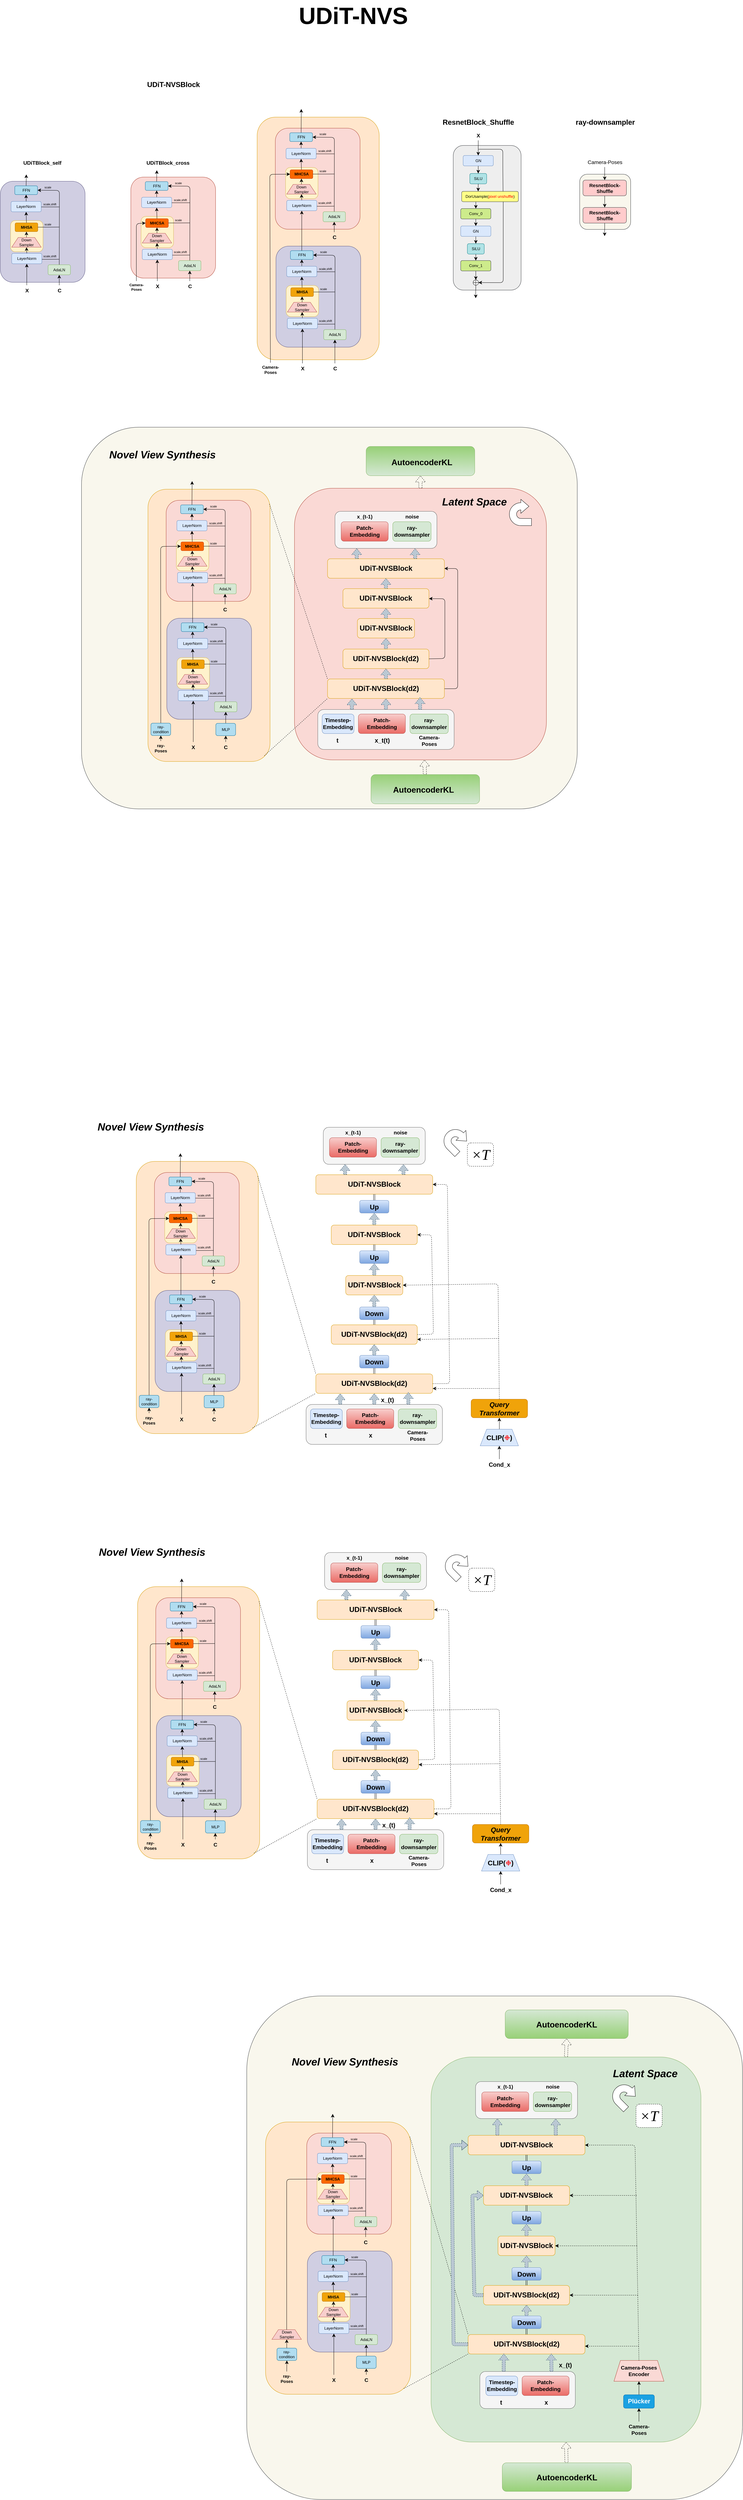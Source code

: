 <mxfile version="26.1.1">
  <diagram name="第 1 页" id="NjiP9BK6xy50x38nR00m">
    <mxGraphModel dx="3136" dy="2358" grid="0" gridSize="10" guides="1" tooltips="1" connect="1" arrows="1" fold="1" page="0" pageScale="1" pageWidth="827" pageHeight="1169" background="#FFFFFF" math="0" shadow="0">
      <root>
        <mxCell id="0" />
        <mxCell id="1" parent="0" />
        <mxCell id="KM_Y9xQr6M-0FY5r4JDH-243" value="" style="rounded=1;whiteSpace=wrap;html=1;fillColor=#f9f7ed;strokeColor=#36393d;" parent="1" vertex="1">
          <mxGeometry x="309" y="5773" width="1527" height="1550" as="geometry" />
        </mxCell>
        <mxCell id="KM_Y9xQr6M-0FY5r4JDH-253" style="edgeStyle=none;curved=1;rounded=0;orthogonalLoop=1;jettySize=auto;html=1;exitX=0.5;exitY=0;exitDx=0;exitDy=0;entryX=0.5;entryY=1;entryDx=0;entryDy=0;fontSize=12;shape=flexArrow;dashed=1;" parent="1" source="KM_Y9xQr6M-0FY5r4JDH-241" target="KM_Y9xQr6M-0FY5r4JDH-252" edge="1">
          <mxGeometry relative="1" as="geometry" />
        </mxCell>
        <mxCell id="KM_Y9xQr6M-0FY5r4JDH-241" value="" style="rounded=1;whiteSpace=wrap;html=1;fillColor=#d5e8d4;strokeColor=#82b366;" parent="1" vertex="1">
          <mxGeometry x="876.75" y="5961" width="831.25" height="1185" as="geometry" />
        </mxCell>
        <mxCell id="fvwfvfFnf7SNEuH7nHS5-308" value="" style="rounded=1;whiteSpace=wrap;html=1;fillColor=#f9f7ed;strokeColor=#36393d;" parent="1" vertex="1">
          <mxGeometry x="-200" y="944" width="1527" height="1175" as="geometry" />
        </mxCell>
        <mxCell id="fvwfvfFnf7SNEuH7nHS5-306" style="edgeStyle=none;curved=1;rounded=0;orthogonalLoop=1;jettySize=auto;html=1;exitX=0.5;exitY=0;exitDx=0;exitDy=0;entryX=0.5;entryY=1;entryDx=0;entryDy=0;fontSize=12;shape=flexArrow;dashed=1;" parent="1" source="fvwfvfFnf7SNEuH7nHS5-295" target="fvwfvfFnf7SNEuH7nHS5-302" edge="1">
          <mxGeometry relative="1" as="geometry" />
        </mxCell>
        <mxCell id="fvwfvfFnf7SNEuH7nHS5-295" value="" style="rounded=1;whiteSpace=wrap;html=1;fillColor=#fad9d5;strokeColor=#ae4132;" parent="1" vertex="1">
          <mxGeometry x="456" y="1132" width="776" height="836.11" as="geometry" />
        </mxCell>
        <mxCell id="fvwfvfFnf7SNEuH7nHS5-211" style="edgeStyle=none;curved=1;rounded=0;orthogonalLoop=1;jettySize=auto;html=1;exitX=0.5;exitY=0;exitDx=0;exitDy=0;entryX=0.5;entryY=1;entryDx=0;entryDy=0;fontSize=12;shape=flexArrow;dashed=1;fillColor=#bac8d3;strokeColor=#23445d;" parent="1" source="fvwfvfFnf7SNEuH7nHS5-202" target="fvwfvfFnf7SNEuH7nHS5-190" edge="1">
          <mxGeometry relative="1" as="geometry" />
        </mxCell>
        <mxCell id="fvwfvfFnf7SNEuH7nHS5-202" value="" style="rounded=1;whiteSpace=wrap;html=1;fillColor=#f5f5f5;strokeColor=#666666;fontColor=#333333;" parent="1" vertex="1">
          <mxGeometry x="527.75" y="1813" width="420" height="123" as="geometry" />
        </mxCell>
        <mxCell id="fvwfvfFnf7SNEuH7nHS5-186" value="" style="rounded=1;whiteSpace=wrap;html=1;fillColor=#f9f7ed;strokeColor=#36393d;direction=east;" parent="1" vertex="1">
          <mxGeometry x="1334.5" y="165.24" width="157" height="170" as="geometry" />
        </mxCell>
        <mxCell id="fvwfvfFnf7SNEuH7nHS5-178" value="" style="rounded=1;whiteSpace=wrap;html=1;fillColor=#eeeeee;strokeColor=#36393d;" parent="1" vertex="1">
          <mxGeometry x="945" y="76.73" width="209" height="445.27" as="geometry" />
        </mxCell>
        <mxCell id="fvwfvfFnf7SNEuH7nHS5-5" value="&lt;b&gt;&lt;font style=&quot;font-size: 72px;&quot;&gt;UDiT-NVS&lt;/font&gt;&lt;/b&gt;" style="text;html=1;align=center;verticalAlign=middle;resizable=0;points=[];autosize=1;strokeColor=none;fillColor=none;fontSize=25;" parent="1" vertex="1">
          <mxGeometry x="460" y="-371" width="354" height="98" as="geometry" />
        </mxCell>
        <mxCell id="fvwfvfFnf7SNEuH7nHS5-6" value="&lt;b&gt;UDiT-NVSBlock&lt;/b&gt;" style="text;html=1;align=center;verticalAlign=middle;resizable=0;points=[];autosize=1;strokeColor=none;fillColor=none;fontSize=22;" parent="1" vertex="1">
          <mxGeometry x="-8" y="-129" width="181" height="38" as="geometry" />
        </mxCell>
        <mxCell id="fvwfvfFnf7SNEuH7nHS5-7" value="" style="rounded=1;whiteSpace=wrap;html=1;fillColor=#d0cee2;strokeColor=#56517e;" parent="1" vertex="1">
          <mxGeometry x="-450" y="187.06" width="261" height="311" as="geometry" />
        </mxCell>
        <mxCell id="fvwfvfFnf7SNEuH7nHS5-44" value="" style="rounded=1;whiteSpace=wrap;html=1;fillColor=#fff2cc;strokeColor=#d6b656;" parent="1" vertex="1">
          <mxGeometry x="-418.5" y="308.06" width="100" height="96" as="geometry" />
        </mxCell>
        <mxCell id="fvwfvfFnf7SNEuH7nHS5-25" style="edgeStyle=none;curved=1;rounded=0;orthogonalLoop=1;jettySize=auto;html=1;exitX=0.5;exitY=0;exitDx=0;exitDy=0;entryX=0.5;entryY=1;entryDx=0;entryDy=0;fontSize=12;startSize=8;endSize=8;" parent="1" source="fvwfvfFnf7SNEuH7nHS5-8" target="fvwfvfFnf7SNEuH7nHS5-10" edge="1">
          <mxGeometry relative="1" as="geometry" />
        </mxCell>
        <mxCell id="fvwfvfFnf7SNEuH7nHS5-8" value="Down&lt;div&gt;Sampler&lt;/div&gt;" style="shape=trapezoid;perimeter=trapezoidPerimeter;whiteSpace=wrap;html=1;fixedSize=1;fillColor=#f8cecc;strokeColor=#b85450;" parent="1" vertex="1">
          <mxGeometry x="-415" y="360.06" width="91" height="30" as="geometry" />
        </mxCell>
        <mxCell id="fvwfvfFnf7SNEuH7nHS5-24" style="rounded=0;orthogonalLoop=1;jettySize=auto;html=1;exitX=0.5;exitY=0;exitDx=0;exitDy=0;entryX=0.5;entryY=1;entryDx=0;entryDy=0;fontSize=12;startSize=8;endSize=8;" parent="1" source="fvwfvfFnf7SNEuH7nHS5-9" target="fvwfvfFnf7SNEuH7nHS5-8" edge="1">
          <mxGeometry relative="1" as="geometry" />
        </mxCell>
        <mxCell id="fvwfvfFnf7SNEuH7nHS5-9" value="LayerNorm" style="rounded=1;whiteSpace=wrap;html=1;fillColor=#dae8fc;strokeColor=#6c8ebf;" parent="1" vertex="1">
          <mxGeometry x="-415" y="409.06" width="93" height="32" as="geometry" />
        </mxCell>
        <mxCell id="fvwfvfFnf7SNEuH7nHS5-27" style="edgeStyle=none;curved=1;rounded=0;orthogonalLoop=1;jettySize=auto;html=1;exitX=0.5;exitY=0;exitDx=0;exitDy=0;entryX=0.5;entryY=1;entryDx=0;entryDy=0;fontSize=12;startSize=8;endSize=8;" parent="1" source="fvwfvfFnf7SNEuH7nHS5-10" target="fvwfvfFnf7SNEuH7nHS5-12" edge="1">
          <mxGeometry relative="1" as="geometry" />
        </mxCell>
        <mxCell id="fvwfvfFnf7SNEuH7nHS5-10" value="&lt;b&gt;MHSA&lt;/b&gt;" style="rounded=1;whiteSpace=wrap;html=1;fillColor=#f0a30a;strokeColor=#BD7000;fontColor=#000000;" parent="1" vertex="1">
          <mxGeometry x="-404.5" y="315.06" width="70" height="27" as="geometry" />
        </mxCell>
        <mxCell id="fvwfvfFnf7SNEuH7nHS5-28" style="edgeStyle=none;curved=1;rounded=0;orthogonalLoop=1;jettySize=auto;html=1;exitX=0.5;exitY=0;exitDx=0;exitDy=0;entryX=0.5;entryY=1;entryDx=0;entryDy=0;fontSize=12;startSize=8;endSize=8;" parent="1" source="fvwfvfFnf7SNEuH7nHS5-12" target="fvwfvfFnf7SNEuH7nHS5-13" edge="1">
          <mxGeometry relative="1" as="geometry" />
        </mxCell>
        <mxCell id="fvwfvfFnf7SNEuH7nHS5-12" value="LayerNorm" style="rounded=1;whiteSpace=wrap;html=1;fillColor=#dae8fc;strokeColor=#6c8ebf;" parent="1" vertex="1">
          <mxGeometry x="-417" y="249.06" width="93" height="32" as="geometry" />
        </mxCell>
        <mxCell id="fvwfvfFnf7SNEuH7nHS5-29" style="edgeStyle=none;curved=1;rounded=0;orthogonalLoop=1;jettySize=auto;html=1;exitX=0.5;exitY=0;exitDx=0;exitDy=0;fontSize=12;startSize=8;endSize=8;" parent="1" source="fvwfvfFnf7SNEuH7nHS5-13" edge="1">
          <mxGeometry relative="1" as="geometry">
            <mxPoint x="-370" y="165.952" as="targetPoint" />
          </mxGeometry>
        </mxCell>
        <mxCell id="fvwfvfFnf7SNEuH7nHS5-13" value="FFN" style="rounded=1;whiteSpace=wrap;html=1;fillColor=#b1ddf0;strokeColor=#10739e;" parent="1" vertex="1">
          <mxGeometry x="-405.5" y="201.06" width="70" height="27" as="geometry" />
        </mxCell>
        <mxCell id="fvwfvfFnf7SNEuH7nHS5-22" style="edgeStyle=none;curved=1;rounded=0;orthogonalLoop=1;jettySize=auto;html=1;entryX=0.5;entryY=1;entryDx=0;entryDy=0;fontSize=12;startSize=8;endSize=8;" parent="1" source="fvwfvfFnf7SNEuH7nHS5-20" target="fvwfvfFnf7SNEuH7nHS5-9" edge="1">
          <mxGeometry relative="1" as="geometry" />
        </mxCell>
        <mxCell id="fvwfvfFnf7SNEuH7nHS5-20" value="&lt;b&gt;X&lt;/b&gt;" style="text;html=1;align=center;verticalAlign=middle;resizable=0;points=[];autosize=1;strokeColor=none;fillColor=none;fontSize=16;" parent="1" vertex="1">
          <mxGeometry x="-383" y="507.06" width="29" height="31" as="geometry" />
        </mxCell>
        <mxCell id="fvwfvfFnf7SNEuH7nHS5-33" style="edgeStyle=none;curved=0;rounded=1;orthogonalLoop=1;jettySize=auto;html=1;exitX=0.5;exitY=0;exitDx=0;exitDy=0;entryX=1;entryY=0.5;entryDx=0;entryDy=0;fontSize=12;startSize=8;endSize=8;" parent="1" source="fvwfvfFnf7SNEuH7nHS5-30" target="fvwfvfFnf7SNEuH7nHS5-13" edge="1">
          <mxGeometry relative="1" as="geometry">
            <Array as="points">
              <mxPoint x="-268" y="215.06" />
            </Array>
          </mxGeometry>
        </mxCell>
        <mxCell id="fvwfvfFnf7SNEuH7nHS5-30" value="AdaLN" style="rounded=1;whiteSpace=wrap;html=1;fillColor=#d5e8d4;strokeColor=#82b366;" parent="1" vertex="1">
          <mxGeometry x="-303" y="444.06" width="69" height="31" as="geometry" />
        </mxCell>
        <mxCell id="fvwfvfFnf7SNEuH7nHS5-32" style="edgeStyle=none;curved=1;rounded=0;orthogonalLoop=1;jettySize=auto;html=1;entryX=0.5;entryY=1;entryDx=0;entryDy=0;fontSize=12;startSize=8;endSize=8;" parent="1" source="fvwfvfFnf7SNEuH7nHS5-31" target="fvwfvfFnf7SNEuH7nHS5-30" edge="1">
          <mxGeometry relative="1" as="geometry" />
        </mxCell>
        <mxCell id="fvwfvfFnf7SNEuH7nHS5-31" value="&lt;b&gt;C&lt;/b&gt;" style="text;html=1;align=center;verticalAlign=middle;resizable=0;points=[];autosize=1;strokeColor=none;fillColor=none;fontSize=16;" parent="1" vertex="1">
          <mxGeometry x="-283.5" y="507.06" width="30" height="31" as="geometry" />
        </mxCell>
        <mxCell id="fvwfvfFnf7SNEuH7nHS5-36" value="" style="endArrow=none;html=1;rounded=0;fontSize=12;startSize=8;endSize=8;curved=1;" parent="1" edge="1">
          <mxGeometry width="50" height="50" relative="1" as="geometry">
            <mxPoint x="-324" y="266.06" as="sourcePoint" />
            <mxPoint x="-268" y="266.06" as="targetPoint" />
          </mxGeometry>
        </mxCell>
        <mxCell id="fvwfvfFnf7SNEuH7nHS5-37" value="" style="endArrow=none;html=1;rounded=0;fontSize=12;startSize=8;endSize=8;curved=1;" parent="1" edge="1">
          <mxGeometry width="50" height="50" relative="1" as="geometry">
            <mxPoint x="-334.5" y="328.27" as="sourcePoint" />
            <mxPoint x="-268" y="328.06" as="targetPoint" />
          </mxGeometry>
        </mxCell>
        <mxCell id="fvwfvfFnf7SNEuH7nHS5-38" value="" style="endArrow=none;html=1;rounded=0;fontSize=12;startSize=8;endSize=8;curved=1;" parent="1" edge="1">
          <mxGeometry width="50" height="50" relative="1" as="geometry">
            <mxPoint x="-322" y="427.27" as="sourcePoint" />
            <mxPoint x="-268" y="427.06" as="targetPoint" />
          </mxGeometry>
        </mxCell>
        <mxCell id="fvwfvfFnf7SNEuH7nHS5-39" value="scale,shift" style="text;html=1;align=center;verticalAlign=middle;resizable=0;points=[];autosize=1;strokeColor=none;fillColor=none;fontSize=9;" parent="1" vertex="1">
          <mxGeometry x="-327" y="406.06" width="58" height="23" as="geometry" />
        </mxCell>
        <mxCell id="fvwfvfFnf7SNEuH7nHS5-40" value="scale,shift" style="text;html=1;align=center;verticalAlign=middle;resizable=0;points=[];autosize=1;strokeColor=none;fillColor=none;fontSize=9;" parent="1" vertex="1">
          <mxGeometry x="-327" y="246.06" width="58" height="23" as="geometry" />
        </mxCell>
        <mxCell id="fvwfvfFnf7SNEuH7nHS5-41" value="scale" style="text;html=1;align=center;verticalAlign=middle;resizable=0;points=[];autosize=1;strokeColor=none;fillColor=none;fontSize=9;" parent="1" vertex="1">
          <mxGeometry x="-324" y="308.06" width="39" height="23" as="geometry" />
        </mxCell>
        <mxCell id="fvwfvfFnf7SNEuH7nHS5-43" value="scale" style="text;html=1;align=center;verticalAlign=middle;resizable=0;points=[];autosize=1;strokeColor=none;fillColor=none;fontSize=9;" parent="1" vertex="1">
          <mxGeometry x="-324" y="194.06" width="39" height="23" as="geometry" />
        </mxCell>
        <mxCell id="fvwfvfFnf7SNEuH7nHS5-70" value="" style="rounded=1;whiteSpace=wrap;html=1;fillColor=#fad9d5;strokeColor=#ae4132;" parent="1" vertex="1">
          <mxGeometry x="-48" y="174.11" width="261" height="311" as="geometry" />
        </mxCell>
        <mxCell id="fvwfvfFnf7SNEuH7nHS5-71" value="" style="rounded=1;whiteSpace=wrap;html=1;fillColor=#fff2cc;strokeColor=#d6b656;" parent="1" vertex="1">
          <mxGeometry x="-16.5" y="295.11" width="100" height="96" as="geometry" />
        </mxCell>
        <mxCell id="fvwfvfFnf7SNEuH7nHS5-72" style="edgeStyle=none;curved=1;rounded=0;orthogonalLoop=1;jettySize=auto;html=1;exitX=0.5;exitY=0;exitDx=0;exitDy=0;entryX=0.5;entryY=1;entryDx=0;entryDy=0;fontSize=12;startSize=8;endSize=8;" parent="1" source="fvwfvfFnf7SNEuH7nHS5-73" target="fvwfvfFnf7SNEuH7nHS5-77" edge="1">
          <mxGeometry relative="1" as="geometry" />
        </mxCell>
        <mxCell id="fvwfvfFnf7SNEuH7nHS5-73" value="Down&lt;div&gt;Sampler&lt;/div&gt;" style="shape=trapezoid;perimeter=trapezoidPerimeter;whiteSpace=wrap;html=1;fixedSize=1;fillColor=#f8cecc;strokeColor=#b85450;" parent="1" vertex="1">
          <mxGeometry x="-13" y="347.11" width="91" height="30" as="geometry" />
        </mxCell>
        <mxCell id="fvwfvfFnf7SNEuH7nHS5-74" style="rounded=0;orthogonalLoop=1;jettySize=auto;html=1;exitX=0.5;exitY=0;exitDx=0;exitDy=0;entryX=0.5;entryY=1;entryDx=0;entryDy=0;fontSize=12;startSize=8;endSize=8;" parent="1" source="fvwfvfFnf7SNEuH7nHS5-75" target="fvwfvfFnf7SNEuH7nHS5-73" edge="1">
          <mxGeometry relative="1" as="geometry" />
        </mxCell>
        <mxCell id="fvwfvfFnf7SNEuH7nHS5-75" value="LayerNorm" style="rounded=1;whiteSpace=wrap;html=1;fillColor=#dae8fc;strokeColor=#6c8ebf;" parent="1" vertex="1">
          <mxGeometry x="-13" y="396.11" width="93" height="32" as="geometry" />
        </mxCell>
        <mxCell id="fvwfvfFnf7SNEuH7nHS5-76" style="edgeStyle=none;curved=1;rounded=0;orthogonalLoop=1;jettySize=auto;html=1;exitX=0.5;exitY=0;exitDx=0;exitDy=0;entryX=0.5;entryY=1;entryDx=0;entryDy=0;fontSize=12;startSize=8;endSize=8;" parent="1" source="fvwfvfFnf7SNEuH7nHS5-77" target="fvwfvfFnf7SNEuH7nHS5-79" edge="1">
          <mxGeometry relative="1" as="geometry" />
        </mxCell>
        <mxCell id="fvwfvfFnf7SNEuH7nHS5-77" value="&lt;b&gt;MHCSA&lt;/b&gt;" style="rounded=1;whiteSpace=wrap;html=1;fillColor=#fa6800;strokeColor=#C73500;fontColor=#000000;" parent="1" vertex="1">
          <mxGeometry x="-2.5" y="302.11" width="70" height="27" as="geometry" />
        </mxCell>
        <mxCell id="fvwfvfFnf7SNEuH7nHS5-78" style="edgeStyle=none;curved=1;rounded=0;orthogonalLoop=1;jettySize=auto;html=1;exitX=0.5;exitY=0;exitDx=0;exitDy=0;entryX=0.5;entryY=1;entryDx=0;entryDy=0;fontSize=12;startSize=8;endSize=8;" parent="1" source="fvwfvfFnf7SNEuH7nHS5-79" target="fvwfvfFnf7SNEuH7nHS5-81" edge="1">
          <mxGeometry relative="1" as="geometry" />
        </mxCell>
        <mxCell id="fvwfvfFnf7SNEuH7nHS5-79" value="LayerNorm" style="rounded=1;whiteSpace=wrap;html=1;fillColor=#dae8fc;strokeColor=#6c8ebf;" parent="1" vertex="1">
          <mxGeometry x="-15" y="236.11" width="93" height="32" as="geometry" />
        </mxCell>
        <mxCell id="fvwfvfFnf7SNEuH7nHS5-80" style="edgeStyle=none;curved=1;rounded=0;orthogonalLoop=1;jettySize=auto;html=1;exitX=0.5;exitY=0;exitDx=0;exitDy=0;fontSize=12;startSize=8;endSize=8;" parent="1" source="fvwfvfFnf7SNEuH7nHS5-81" edge="1">
          <mxGeometry relative="1" as="geometry">
            <mxPoint x="32" y="153.002" as="targetPoint" />
          </mxGeometry>
        </mxCell>
        <mxCell id="fvwfvfFnf7SNEuH7nHS5-81" value="FFN" style="rounded=1;whiteSpace=wrap;html=1;fillColor=#b1ddf0;strokeColor=#10739e;" parent="1" vertex="1">
          <mxGeometry x="-3.5" y="188.11" width="70" height="27" as="geometry" />
        </mxCell>
        <mxCell id="fvwfvfFnf7SNEuH7nHS5-82" style="edgeStyle=none;curved=1;rounded=0;orthogonalLoop=1;jettySize=auto;html=1;entryX=0.5;entryY=1;entryDx=0;entryDy=0;fontSize=12;startSize=8;endSize=8;" parent="1" source="fvwfvfFnf7SNEuH7nHS5-83" target="fvwfvfFnf7SNEuH7nHS5-75" edge="1">
          <mxGeometry relative="1" as="geometry" />
        </mxCell>
        <mxCell id="fvwfvfFnf7SNEuH7nHS5-83" value="&lt;b&gt;X&lt;/b&gt;" style="text;html=1;align=center;verticalAlign=middle;resizable=0;points=[];autosize=1;strokeColor=none;fillColor=none;fontSize=16;" parent="1" vertex="1">
          <mxGeometry x="19" y="494.11" width="29" height="31" as="geometry" />
        </mxCell>
        <mxCell id="fvwfvfFnf7SNEuH7nHS5-84" style="edgeStyle=none;curved=0;rounded=1;orthogonalLoop=1;jettySize=auto;html=1;exitX=0.5;exitY=0;exitDx=0;exitDy=0;entryX=1;entryY=0.5;entryDx=0;entryDy=0;fontSize=12;startSize=8;endSize=8;" parent="1" source="fvwfvfFnf7SNEuH7nHS5-85" target="fvwfvfFnf7SNEuH7nHS5-81" edge="1">
          <mxGeometry relative="1" as="geometry">
            <Array as="points">
              <mxPoint x="134" y="202.11" />
            </Array>
          </mxGeometry>
        </mxCell>
        <mxCell id="fvwfvfFnf7SNEuH7nHS5-85" value="AdaLN" style="rounded=1;whiteSpace=wrap;html=1;fillColor=#d5e8d4;strokeColor=#82b366;" parent="1" vertex="1">
          <mxGeometry x="99" y="431.11" width="69" height="31" as="geometry" />
        </mxCell>
        <mxCell id="fvwfvfFnf7SNEuH7nHS5-86" style="edgeStyle=none;curved=1;rounded=0;orthogonalLoop=1;jettySize=auto;html=1;entryX=0.5;entryY=1;entryDx=0;entryDy=0;fontSize=12;startSize=8;endSize=8;" parent="1" source="fvwfvfFnf7SNEuH7nHS5-87" target="fvwfvfFnf7SNEuH7nHS5-85" edge="1">
          <mxGeometry relative="1" as="geometry" />
        </mxCell>
        <mxCell id="fvwfvfFnf7SNEuH7nHS5-87" value="&lt;b&gt;C&lt;/b&gt;" style="text;html=1;align=center;verticalAlign=middle;resizable=0;points=[];autosize=1;strokeColor=none;fillColor=none;fontSize=16;" parent="1" vertex="1">
          <mxGeometry x="118.5" y="494.11" width="30" height="31" as="geometry" />
        </mxCell>
        <mxCell id="fvwfvfFnf7SNEuH7nHS5-88" value="" style="endArrow=none;html=1;rounded=0;fontSize=12;startSize=8;endSize=8;curved=1;" parent="1" edge="1">
          <mxGeometry width="50" height="50" relative="1" as="geometry">
            <mxPoint x="78" y="253.11" as="sourcePoint" />
            <mxPoint x="134" y="253.11" as="targetPoint" />
          </mxGeometry>
        </mxCell>
        <mxCell id="fvwfvfFnf7SNEuH7nHS5-89" value="" style="endArrow=none;html=1;rounded=0;fontSize=12;startSize=8;endSize=8;curved=1;" parent="1" edge="1">
          <mxGeometry width="50" height="50" relative="1" as="geometry">
            <mxPoint x="67.5" y="315.32" as="sourcePoint" />
            <mxPoint x="134" y="315.11" as="targetPoint" />
          </mxGeometry>
        </mxCell>
        <mxCell id="fvwfvfFnf7SNEuH7nHS5-90" value="" style="endArrow=none;html=1;rounded=0;fontSize=12;startSize=8;endSize=8;curved=1;" parent="1" edge="1">
          <mxGeometry width="50" height="50" relative="1" as="geometry">
            <mxPoint x="80" y="414.32" as="sourcePoint" />
            <mxPoint x="134" y="414.11" as="targetPoint" />
          </mxGeometry>
        </mxCell>
        <mxCell id="fvwfvfFnf7SNEuH7nHS5-91" value="scale,shift" style="text;html=1;align=center;verticalAlign=middle;resizable=0;points=[];autosize=1;strokeColor=none;fillColor=none;fontSize=9;" parent="1" vertex="1">
          <mxGeometry x="75" y="393.11" width="58" height="23" as="geometry" />
        </mxCell>
        <mxCell id="fvwfvfFnf7SNEuH7nHS5-92" value="scale,shift" style="text;html=1;align=center;verticalAlign=middle;resizable=0;points=[];autosize=1;strokeColor=none;fillColor=none;fontSize=9;" parent="1" vertex="1">
          <mxGeometry x="75" y="233.11" width="58" height="23" as="geometry" />
        </mxCell>
        <mxCell id="fvwfvfFnf7SNEuH7nHS5-93" value="scale" style="text;html=1;align=center;verticalAlign=middle;resizable=0;points=[];autosize=1;strokeColor=none;fillColor=none;fontSize=9;" parent="1" vertex="1">
          <mxGeometry x="78" y="295.11" width="39" height="23" as="geometry" />
        </mxCell>
        <mxCell id="fvwfvfFnf7SNEuH7nHS5-94" value="scale" style="text;html=1;align=center;verticalAlign=middle;resizable=0;points=[];autosize=1;strokeColor=none;fillColor=none;fontSize=9;" parent="1" vertex="1">
          <mxGeometry x="78" y="181.11" width="39" height="23" as="geometry" />
        </mxCell>
        <mxCell id="fvwfvfFnf7SNEuH7nHS5-97" style="edgeStyle=none;curved=0;rounded=1;orthogonalLoop=1;jettySize=auto;html=1;entryX=0;entryY=0.5;entryDx=0;entryDy=0;fontSize=12;startSize=8;endSize=8;" parent="1" source="fvwfvfFnf7SNEuH7nHS5-95" target="fvwfvfFnf7SNEuH7nHS5-77" edge="1">
          <mxGeometry relative="1" as="geometry">
            <Array as="points">
              <mxPoint x="-31" y="317.11" />
            </Array>
          </mxGeometry>
        </mxCell>
        <mxCell id="fvwfvfFnf7SNEuH7nHS5-95" value="&lt;b&gt;Camera-&lt;/b&gt;&lt;div&gt;&lt;b&gt;Poses&lt;/b&gt;&lt;/div&gt;" style="text;html=1;align=center;verticalAlign=middle;resizable=0;points=[];autosize=1;strokeColor=none;fillColor=none;fontSize=11;" parent="1" vertex="1">
          <mxGeometry x="-62" y="494.11" width="62" height="38" as="geometry" />
        </mxCell>
        <mxCell id="fvwfvfFnf7SNEuH7nHS5-98" value="&lt;b&gt;UDiTBlock_self&lt;/b&gt;" style="text;html=1;align=center;verticalAlign=middle;resizable=0;points=[];autosize=1;strokeColor=none;fillColor=none;fontSize=16;" parent="1" vertex="1">
          <mxGeometry x="-388.5" y="114" width="135" height="31" as="geometry" />
        </mxCell>
        <mxCell id="fvwfvfFnf7SNEuH7nHS5-100" value="" style="rounded=1;whiteSpace=wrap;html=1;fillColor=#ffe6cc;strokeColor=#d79b00;" parent="1" vertex="1">
          <mxGeometry x="341" y="-10.44" width="376" height="747" as="geometry" />
        </mxCell>
        <mxCell id="fvwfvfFnf7SNEuH7nHS5-99" value="&lt;b&gt;UDiTBlock_cross&lt;/b&gt;" style="text;html=1;align=center;verticalAlign=middle;resizable=0;points=[];autosize=1;strokeColor=none;fillColor=none;fontSize=16;" parent="1" vertex="1">
          <mxGeometry x="-10" y="114" width="151" height="31" as="geometry" />
        </mxCell>
        <mxCell id="fvwfvfFnf7SNEuH7nHS5-101" value="" style="rounded=1;whiteSpace=wrap;html=1;fillColor=#d0cee2;strokeColor=#56517e;" parent="1" vertex="1">
          <mxGeometry x="399" y="386.67" width="261" height="311" as="geometry" />
        </mxCell>
        <mxCell id="fvwfvfFnf7SNEuH7nHS5-102" value="" style="rounded=1;whiteSpace=wrap;html=1;fillColor=#fff2cc;strokeColor=#d6b656;" parent="1" vertex="1">
          <mxGeometry x="430.5" y="507.67" width="100" height="96" as="geometry" />
        </mxCell>
        <mxCell id="fvwfvfFnf7SNEuH7nHS5-103" style="edgeStyle=none;curved=1;rounded=0;orthogonalLoop=1;jettySize=auto;html=1;exitX=0.5;exitY=0;exitDx=0;exitDy=0;entryX=0.5;entryY=1;entryDx=0;entryDy=0;fontSize=12;startSize=8;endSize=8;" parent="1" source="fvwfvfFnf7SNEuH7nHS5-104" target="fvwfvfFnf7SNEuH7nHS5-108" edge="1">
          <mxGeometry relative="1" as="geometry" />
        </mxCell>
        <mxCell id="fvwfvfFnf7SNEuH7nHS5-104" value="Down&lt;div&gt;Sampler&lt;/div&gt;" style="shape=trapezoid;perimeter=trapezoidPerimeter;whiteSpace=wrap;html=1;fixedSize=1;fillColor=#f8cecc;strokeColor=#b85450;" parent="1" vertex="1">
          <mxGeometry x="434" y="559.67" width="91" height="30" as="geometry" />
        </mxCell>
        <mxCell id="fvwfvfFnf7SNEuH7nHS5-105" style="rounded=0;orthogonalLoop=1;jettySize=auto;html=1;exitX=0.5;exitY=0;exitDx=0;exitDy=0;entryX=0.5;entryY=1;entryDx=0;entryDy=0;fontSize=12;startSize=8;endSize=8;" parent="1" source="fvwfvfFnf7SNEuH7nHS5-106" target="fvwfvfFnf7SNEuH7nHS5-104" edge="1">
          <mxGeometry relative="1" as="geometry" />
        </mxCell>
        <mxCell id="fvwfvfFnf7SNEuH7nHS5-106" value="LayerNorm" style="rounded=1;whiteSpace=wrap;html=1;fillColor=#dae8fc;strokeColor=#6c8ebf;" parent="1" vertex="1">
          <mxGeometry x="434" y="608.67" width="93" height="32" as="geometry" />
        </mxCell>
        <mxCell id="fvwfvfFnf7SNEuH7nHS5-107" style="edgeStyle=none;curved=1;rounded=0;orthogonalLoop=1;jettySize=auto;html=1;exitX=0.5;exitY=0;exitDx=0;exitDy=0;entryX=0.5;entryY=1;entryDx=0;entryDy=0;fontSize=12;startSize=8;endSize=8;" parent="1" source="fvwfvfFnf7SNEuH7nHS5-108" target="fvwfvfFnf7SNEuH7nHS5-110" edge="1">
          <mxGeometry relative="1" as="geometry" />
        </mxCell>
        <mxCell id="fvwfvfFnf7SNEuH7nHS5-108" value="&lt;b&gt;MHSA&lt;/b&gt;" style="rounded=1;whiteSpace=wrap;html=1;fillColor=#f0a30a;strokeColor=#BD7000;fontColor=#000000;" parent="1" vertex="1">
          <mxGeometry x="444.5" y="514.67" width="70" height="27" as="geometry" />
        </mxCell>
        <mxCell id="fvwfvfFnf7SNEuH7nHS5-109" style="edgeStyle=none;curved=1;rounded=0;orthogonalLoop=1;jettySize=auto;html=1;exitX=0.5;exitY=0;exitDx=0;exitDy=0;entryX=0.5;entryY=1;entryDx=0;entryDy=0;fontSize=12;startSize=8;endSize=8;" parent="1" source="fvwfvfFnf7SNEuH7nHS5-110" target="fvwfvfFnf7SNEuH7nHS5-112" edge="1">
          <mxGeometry relative="1" as="geometry" />
        </mxCell>
        <mxCell id="fvwfvfFnf7SNEuH7nHS5-110" value="LayerNorm" style="rounded=1;whiteSpace=wrap;html=1;fillColor=#dae8fc;strokeColor=#6c8ebf;" parent="1" vertex="1">
          <mxGeometry x="432" y="448.67" width="93" height="32" as="geometry" />
        </mxCell>
        <mxCell id="fvwfvfFnf7SNEuH7nHS5-112" value="FFN" style="rounded=1;whiteSpace=wrap;html=1;fillColor=#b1ddf0;strokeColor=#10739e;" parent="1" vertex="1">
          <mxGeometry x="443.5" y="400.67" width="70" height="27" as="geometry" />
        </mxCell>
        <mxCell id="fvwfvfFnf7SNEuH7nHS5-113" style="edgeStyle=none;curved=1;rounded=0;orthogonalLoop=1;jettySize=auto;html=1;entryX=0.5;entryY=1;entryDx=0;entryDy=0;fontSize=12;startSize=8;endSize=8;" parent="1" source="fvwfvfFnf7SNEuH7nHS5-114" target="fvwfvfFnf7SNEuH7nHS5-106" edge="1">
          <mxGeometry relative="1" as="geometry" />
        </mxCell>
        <mxCell id="fvwfvfFnf7SNEuH7nHS5-114" value="&lt;b&gt;X&lt;/b&gt;" style="text;html=1;align=center;verticalAlign=middle;resizable=0;points=[];autosize=1;strokeColor=none;fillColor=none;fontSize=16;" parent="1" vertex="1">
          <mxGeometry x="466" y="747.56" width="29" height="31" as="geometry" />
        </mxCell>
        <mxCell id="fvwfvfFnf7SNEuH7nHS5-115" style="edgeStyle=none;curved=0;rounded=1;orthogonalLoop=1;jettySize=auto;html=1;exitX=0.5;exitY=0;exitDx=0;exitDy=0;entryX=1;entryY=0.5;entryDx=0;entryDy=0;fontSize=12;startSize=8;endSize=8;" parent="1" source="fvwfvfFnf7SNEuH7nHS5-116" target="fvwfvfFnf7SNEuH7nHS5-112" edge="1">
          <mxGeometry relative="1" as="geometry">
            <Array as="points">
              <mxPoint x="581" y="414.67" />
            </Array>
          </mxGeometry>
        </mxCell>
        <mxCell id="fvwfvfFnf7SNEuH7nHS5-116" value="AdaLN" style="rounded=1;whiteSpace=wrap;html=1;fillColor=#d5e8d4;strokeColor=#82b366;" parent="1" vertex="1">
          <mxGeometry x="546" y="643.67" width="69" height="31" as="geometry" />
        </mxCell>
        <mxCell id="fvwfvfFnf7SNEuH7nHS5-117" style="edgeStyle=none;curved=1;rounded=0;orthogonalLoop=1;jettySize=auto;html=1;entryX=0.5;entryY=1;entryDx=0;entryDy=0;fontSize=12;startSize=8;endSize=8;" parent="1" source="fvwfvfFnf7SNEuH7nHS5-118" target="fvwfvfFnf7SNEuH7nHS5-116" edge="1">
          <mxGeometry relative="1" as="geometry" />
        </mxCell>
        <mxCell id="fvwfvfFnf7SNEuH7nHS5-118" value="&lt;b&gt;C&lt;/b&gt;" style="text;html=1;align=center;verticalAlign=middle;resizable=0;points=[];autosize=1;strokeColor=none;fillColor=none;fontSize=16;" parent="1" vertex="1">
          <mxGeometry x="565.5" y="747.56" width="30" height="31" as="geometry" />
        </mxCell>
        <mxCell id="fvwfvfFnf7SNEuH7nHS5-119" value="" style="endArrow=none;html=1;rounded=0;fontSize=12;startSize=8;endSize=8;curved=1;" parent="1" edge="1">
          <mxGeometry width="50" height="50" relative="1" as="geometry">
            <mxPoint x="525" y="465.67" as="sourcePoint" />
            <mxPoint x="581" y="465.67" as="targetPoint" />
          </mxGeometry>
        </mxCell>
        <mxCell id="fvwfvfFnf7SNEuH7nHS5-120" value="" style="endArrow=none;html=1;rounded=0;fontSize=12;startSize=8;endSize=8;curved=1;" parent="1" edge="1">
          <mxGeometry width="50" height="50" relative="1" as="geometry">
            <mxPoint x="514.5" y="527.88" as="sourcePoint" />
            <mxPoint x="581" y="527.67" as="targetPoint" />
          </mxGeometry>
        </mxCell>
        <mxCell id="fvwfvfFnf7SNEuH7nHS5-121" value="" style="endArrow=none;html=1;rounded=0;fontSize=12;startSize=8;endSize=8;curved=1;" parent="1" edge="1">
          <mxGeometry width="50" height="50" relative="1" as="geometry">
            <mxPoint x="527" y="626.88" as="sourcePoint" />
            <mxPoint x="581" y="626.67" as="targetPoint" />
          </mxGeometry>
        </mxCell>
        <mxCell id="fvwfvfFnf7SNEuH7nHS5-122" value="scale,shift" style="text;html=1;align=center;verticalAlign=middle;resizable=0;points=[];autosize=1;strokeColor=none;fillColor=none;fontSize=9;" parent="1" vertex="1">
          <mxGeometry x="522" y="605.67" width="58" height="23" as="geometry" />
        </mxCell>
        <mxCell id="fvwfvfFnf7SNEuH7nHS5-123" value="scale,shift" style="text;html=1;align=center;verticalAlign=middle;resizable=0;points=[];autosize=1;strokeColor=none;fillColor=none;fontSize=9;" parent="1" vertex="1">
          <mxGeometry x="522" y="445.67" width="58" height="23" as="geometry" />
        </mxCell>
        <mxCell id="fvwfvfFnf7SNEuH7nHS5-124" value="scale" style="text;html=1;align=center;verticalAlign=middle;resizable=0;points=[];autosize=1;strokeColor=none;fillColor=none;fontSize=9;" parent="1" vertex="1">
          <mxGeometry x="525" y="507.67" width="39" height="23" as="geometry" />
        </mxCell>
        <mxCell id="fvwfvfFnf7SNEuH7nHS5-125" value="scale" style="text;html=1;align=center;verticalAlign=middle;resizable=0;points=[];autosize=1;strokeColor=none;fillColor=none;fontSize=9;" parent="1" vertex="1">
          <mxGeometry x="525" y="393.67" width="39" height="23" as="geometry" />
        </mxCell>
        <mxCell id="fvwfvfFnf7SNEuH7nHS5-126" value="" style="rounded=1;whiteSpace=wrap;html=1;fillColor=#fad9d5;strokeColor=#ae4132;" parent="1" vertex="1">
          <mxGeometry x="397" y="23.67" width="261" height="311" as="geometry" />
        </mxCell>
        <mxCell id="fvwfvfFnf7SNEuH7nHS5-127" value="" style="rounded=1;whiteSpace=wrap;html=1;fillColor=#fff2cc;strokeColor=#d6b656;" parent="1" vertex="1">
          <mxGeometry x="428.5" y="144.67" width="100" height="96" as="geometry" />
        </mxCell>
        <mxCell id="fvwfvfFnf7SNEuH7nHS5-128" style="edgeStyle=none;curved=1;rounded=0;orthogonalLoop=1;jettySize=auto;html=1;exitX=0.5;exitY=0;exitDx=0;exitDy=0;entryX=0.5;entryY=1;entryDx=0;entryDy=0;fontSize=12;startSize=8;endSize=8;" parent="1" source="fvwfvfFnf7SNEuH7nHS5-129" target="fvwfvfFnf7SNEuH7nHS5-133" edge="1">
          <mxGeometry relative="1" as="geometry" />
        </mxCell>
        <mxCell id="fvwfvfFnf7SNEuH7nHS5-129" value="Down&lt;div&gt;Sampler&lt;/div&gt;" style="shape=trapezoid;perimeter=trapezoidPerimeter;whiteSpace=wrap;html=1;fixedSize=1;fillColor=#f8cecc;strokeColor=#b85450;" parent="1" vertex="1">
          <mxGeometry x="432" y="196.67" width="91" height="30" as="geometry" />
        </mxCell>
        <mxCell id="fvwfvfFnf7SNEuH7nHS5-130" style="rounded=0;orthogonalLoop=1;jettySize=auto;html=1;exitX=0.5;exitY=0;exitDx=0;exitDy=0;entryX=0.5;entryY=1;entryDx=0;entryDy=0;fontSize=12;startSize=8;endSize=8;" parent="1" source="fvwfvfFnf7SNEuH7nHS5-131" target="fvwfvfFnf7SNEuH7nHS5-129" edge="1">
          <mxGeometry relative="1" as="geometry" />
        </mxCell>
        <mxCell id="fvwfvfFnf7SNEuH7nHS5-131" value="LayerNorm" style="rounded=1;whiteSpace=wrap;html=1;fillColor=#dae8fc;strokeColor=#6c8ebf;" parent="1" vertex="1">
          <mxGeometry x="432" y="245.67" width="93" height="32" as="geometry" />
        </mxCell>
        <mxCell id="fvwfvfFnf7SNEuH7nHS5-132" style="edgeStyle=none;curved=1;rounded=0;orthogonalLoop=1;jettySize=auto;html=1;exitX=0.5;exitY=0;exitDx=0;exitDy=0;entryX=0.5;entryY=1;entryDx=0;entryDy=0;fontSize=12;startSize=8;endSize=8;" parent="1" source="fvwfvfFnf7SNEuH7nHS5-133" target="fvwfvfFnf7SNEuH7nHS5-135" edge="1">
          <mxGeometry relative="1" as="geometry" />
        </mxCell>
        <mxCell id="fvwfvfFnf7SNEuH7nHS5-133" value="&lt;b&gt;MHCSA&lt;/b&gt;" style="rounded=1;whiteSpace=wrap;html=1;fillColor=#fa6800;strokeColor=#C73500;fontColor=#000000;" parent="1" vertex="1">
          <mxGeometry x="442.5" y="151.67" width="70" height="27" as="geometry" />
        </mxCell>
        <mxCell id="fvwfvfFnf7SNEuH7nHS5-134" style="edgeStyle=none;curved=1;rounded=0;orthogonalLoop=1;jettySize=auto;html=1;exitX=0.5;exitY=0;exitDx=0;exitDy=0;entryX=0.5;entryY=1;entryDx=0;entryDy=0;fontSize=12;startSize=8;endSize=8;" parent="1" source="fvwfvfFnf7SNEuH7nHS5-135" target="fvwfvfFnf7SNEuH7nHS5-137" edge="1">
          <mxGeometry relative="1" as="geometry" />
        </mxCell>
        <mxCell id="fvwfvfFnf7SNEuH7nHS5-135" value="LayerNorm" style="rounded=1;whiteSpace=wrap;html=1;fillColor=#dae8fc;strokeColor=#6c8ebf;" parent="1" vertex="1">
          <mxGeometry x="430" y="85.67" width="93" height="32" as="geometry" />
        </mxCell>
        <mxCell id="fvwfvfFnf7SNEuH7nHS5-136" style="edgeStyle=none;curved=1;rounded=0;orthogonalLoop=1;jettySize=auto;html=1;exitX=0.5;exitY=0;exitDx=0;exitDy=0;fontSize=12;startSize=8;endSize=8;" parent="1" source="fvwfvfFnf7SNEuH7nHS5-137" edge="1">
          <mxGeometry relative="1" as="geometry">
            <mxPoint x="477" y="-35.44" as="targetPoint" />
          </mxGeometry>
        </mxCell>
        <mxCell id="fvwfvfFnf7SNEuH7nHS5-137" value="FFN" style="rounded=1;whiteSpace=wrap;html=1;fillColor=#b1ddf0;strokeColor=#10739e;" parent="1" vertex="1">
          <mxGeometry x="441.5" y="37.67" width="70" height="27" as="geometry" />
        </mxCell>
        <mxCell id="fvwfvfFnf7SNEuH7nHS5-140" style="edgeStyle=none;curved=0;rounded=1;orthogonalLoop=1;jettySize=auto;html=1;exitX=0.5;exitY=0;exitDx=0;exitDy=0;entryX=1;entryY=0.5;entryDx=0;entryDy=0;fontSize=12;startSize=8;endSize=8;" parent="1" source="fvwfvfFnf7SNEuH7nHS5-141" target="fvwfvfFnf7SNEuH7nHS5-137" edge="1">
          <mxGeometry relative="1" as="geometry">
            <Array as="points">
              <mxPoint x="579" y="51.67" />
            </Array>
          </mxGeometry>
        </mxCell>
        <mxCell id="fvwfvfFnf7SNEuH7nHS5-141" value="AdaLN" style="rounded=1;whiteSpace=wrap;html=1;fillColor=#d5e8d4;strokeColor=#82b366;" parent="1" vertex="1">
          <mxGeometry x="544" y="280.67" width="69" height="31" as="geometry" />
        </mxCell>
        <mxCell id="fvwfvfFnf7SNEuH7nHS5-142" style="edgeStyle=none;curved=1;rounded=0;orthogonalLoop=1;jettySize=auto;html=1;entryX=0.5;entryY=1;entryDx=0;entryDy=0;fontSize=12;startSize=8;endSize=8;" parent="1" source="fvwfvfFnf7SNEuH7nHS5-143" target="fvwfvfFnf7SNEuH7nHS5-141" edge="1">
          <mxGeometry relative="1" as="geometry" />
        </mxCell>
        <mxCell id="fvwfvfFnf7SNEuH7nHS5-143" value="&lt;b&gt;C&lt;/b&gt;" style="text;html=1;align=center;verticalAlign=middle;resizable=0;points=[];autosize=1;strokeColor=none;fillColor=none;fontSize=16;" parent="1" vertex="1">
          <mxGeometry x="563.5" y="343.67" width="30" height="31" as="geometry" />
        </mxCell>
        <mxCell id="fvwfvfFnf7SNEuH7nHS5-144" value="" style="endArrow=none;html=1;rounded=0;fontSize=12;startSize=8;endSize=8;curved=1;" parent="1" edge="1">
          <mxGeometry width="50" height="50" relative="1" as="geometry">
            <mxPoint x="523" y="102.67" as="sourcePoint" />
            <mxPoint x="579" y="102.67" as="targetPoint" />
          </mxGeometry>
        </mxCell>
        <mxCell id="fvwfvfFnf7SNEuH7nHS5-145" value="" style="endArrow=none;html=1;rounded=0;fontSize=12;startSize=8;endSize=8;curved=1;" parent="1" edge="1">
          <mxGeometry width="50" height="50" relative="1" as="geometry">
            <mxPoint x="512.5" y="164.88" as="sourcePoint" />
            <mxPoint x="579" y="164.67" as="targetPoint" />
          </mxGeometry>
        </mxCell>
        <mxCell id="fvwfvfFnf7SNEuH7nHS5-146" value="" style="endArrow=none;html=1;rounded=0;fontSize=12;startSize=8;endSize=8;curved=1;" parent="1" edge="1">
          <mxGeometry width="50" height="50" relative="1" as="geometry">
            <mxPoint x="525" y="263.88" as="sourcePoint" />
            <mxPoint x="579" y="263.67" as="targetPoint" />
          </mxGeometry>
        </mxCell>
        <mxCell id="fvwfvfFnf7SNEuH7nHS5-147" value="scale,shift" style="text;html=1;align=center;verticalAlign=middle;resizable=0;points=[];autosize=1;strokeColor=none;fillColor=none;fontSize=9;" parent="1" vertex="1">
          <mxGeometry x="520" y="242.67" width="58" height="23" as="geometry" />
        </mxCell>
        <mxCell id="fvwfvfFnf7SNEuH7nHS5-148" value="scale,shift" style="text;html=1;align=center;verticalAlign=middle;resizable=0;points=[];autosize=1;strokeColor=none;fillColor=none;fontSize=9;" parent="1" vertex="1">
          <mxGeometry x="520" y="82.67" width="58" height="23" as="geometry" />
        </mxCell>
        <mxCell id="fvwfvfFnf7SNEuH7nHS5-149" value="scale" style="text;html=1;align=center;verticalAlign=middle;resizable=0;points=[];autosize=1;strokeColor=none;fillColor=none;fontSize=9;" parent="1" vertex="1">
          <mxGeometry x="523" y="144.67" width="39" height="23" as="geometry" />
        </mxCell>
        <mxCell id="fvwfvfFnf7SNEuH7nHS5-150" value="scale" style="text;html=1;align=center;verticalAlign=middle;resizable=0;points=[];autosize=1;strokeColor=none;fillColor=none;fontSize=9;" parent="1" vertex="1">
          <mxGeometry x="523" y="30.67" width="39" height="23" as="geometry" />
        </mxCell>
        <mxCell id="fvwfvfFnf7SNEuH7nHS5-151" style="edgeStyle=none;curved=0;rounded=1;orthogonalLoop=1;jettySize=auto;html=1;entryX=0;entryY=0.5;entryDx=0;entryDy=0;fontSize=12;startSize=8;endSize=8;" parent="1" source="fvwfvfFnf7SNEuH7nHS5-152" target="fvwfvfFnf7SNEuH7nHS5-133" edge="1">
          <mxGeometry relative="1" as="geometry">
            <Array as="points">
              <mxPoint x="380" y="165.56" />
            </Array>
          </mxGeometry>
        </mxCell>
        <mxCell id="fvwfvfFnf7SNEuH7nHS5-152" value="&lt;b&gt;&lt;font style=&quot;font-size: 13px;&quot;&gt;Camera-&lt;/font&gt;&lt;/b&gt;&lt;div&gt;&lt;b&gt;&lt;font style=&quot;font-size: 13px;&quot;&gt;Poses&lt;/font&gt;&lt;/b&gt;&lt;/div&gt;" style="text;html=1;align=center;verticalAlign=middle;resizable=0;points=[];autosize=1;strokeColor=none;fillColor=none;fontSize=11;" parent="1" vertex="1">
          <mxGeometry x="347" y="745.56" width="70" height="43" as="geometry" />
        </mxCell>
        <mxCell id="fvwfvfFnf7SNEuH7nHS5-111" style="edgeStyle=none;curved=1;rounded=0;orthogonalLoop=1;jettySize=auto;html=1;exitX=0.5;exitY=0;exitDx=0;exitDy=0;fontSize=12;startSize=8;endSize=8;entryX=0.5;entryY=1;entryDx=0;entryDy=0;" parent="1" source="fvwfvfFnf7SNEuH7nHS5-112" target="fvwfvfFnf7SNEuH7nHS5-131" edge="1">
          <mxGeometry relative="1" as="geometry">
            <mxPoint x="479" y="365.562" as="targetPoint" />
          </mxGeometry>
        </mxCell>
        <mxCell id="fvwfvfFnf7SNEuH7nHS5-154" value="&lt;b&gt;ResnetBlock_Shuffle&lt;/b&gt;" style="text;html=1;align=center;verticalAlign=middle;resizable=0;points=[];autosize=1;strokeColor=none;fillColor=none;fontSize=22;" parent="1" vertex="1">
          <mxGeometry x="903" y="-13.0" width="238" height="38" as="geometry" />
        </mxCell>
        <mxCell id="fvwfvfFnf7SNEuH7nHS5-161" style="edgeStyle=none;curved=1;rounded=0;orthogonalLoop=1;jettySize=auto;html=1;exitX=0.5;exitY=1;exitDx=0;exitDy=0;entryX=0.5;entryY=0;entryDx=0;entryDy=0;fontSize=12;startSize=8;endSize=8;" parent="1" source="fvwfvfFnf7SNEuH7nHS5-155" target="fvwfvfFnf7SNEuH7nHS5-157" edge="1">
          <mxGeometry relative="1" as="geometry" />
        </mxCell>
        <mxCell id="fvwfvfFnf7SNEuH7nHS5-155" value="GN" style="rounded=1;whiteSpace=wrap;html=1;fillColor=#dae8fc;strokeColor=#6c8ebf;" parent="1" vertex="1">
          <mxGeometry x="975.5" y="107.67" width="93" height="32" as="geometry" />
        </mxCell>
        <mxCell id="fvwfvfFnf7SNEuH7nHS5-157" value="SiLU" style="rounded=1;whiteSpace=wrap;html=1;fillColor=#b0e3e6;strokeColor=#0e8088;" parent="1" vertex="1">
          <mxGeometry x="996" y="163" width="52" height="32" as="geometry" />
        </mxCell>
        <mxCell id="fvwfvfFnf7SNEuH7nHS5-164" style="edgeStyle=none;curved=1;rounded=0;orthogonalLoop=1;jettySize=auto;html=1;exitX=0.25;exitY=1;exitDx=0;exitDy=0;fontSize=12;startSize=8;endSize=8;" parent="1" source="fvwfvfFnf7SNEuH7nHS5-158" target="fvwfvfFnf7SNEuH7nHS5-163" edge="1">
          <mxGeometry relative="1" as="geometry" />
        </mxCell>
        <mxCell id="fvwfvfFnf7SNEuH7nHS5-158" value="DorUsample(&lt;font style=&quot;color: rgb(255, 0, 0);&quot;&gt;pixel unshuffle&lt;/font&gt;)" style="rounded=1;whiteSpace=wrap;html=1;fillColor=#ffff88;strokeColor=#36393d;" parent="1" vertex="1">
          <mxGeometry x="971" y="218.0" width="174.5" height="32" as="geometry" />
        </mxCell>
        <mxCell id="fvwfvfFnf7SNEuH7nHS5-160" style="edgeStyle=none;curved=1;rounded=0;orthogonalLoop=1;jettySize=auto;html=1;entryX=0.5;entryY=0;entryDx=0;entryDy=0;fontSize=12;startSize=8;endSize=8;" parent="1" source="fvwfvfFnf7SNEuH7nHS5-159" target="fvwfvfFnf7SNEuH7nHS5-155" edge="1">
          <mxGeometry relative="1" as="geometry" />
        </mxCell>
        <mxCell id="fvwfvfFnf7SNEuH7nHS5-159" value="&lt;b&gt;X&lt;/b&gt;" style="text;html=1;align=center;verticalAlign=middle;resizable=0;points=[];autosize=1;strokeColor=none;fillColor=none;fontSize=16;" parent="1" vertex="1">
          <mxGeometry x="1007.5" y="30.0" width="29" height="31" as="geometry" />
        </mxCell>
        <mxCell id="fvwfvfFnf7SNEuH7nHS5-162" style="edgeStyle=none;curved=1;rounded=0;orthogonalLoop=1;jettySize=auto;html=1;exitX=0.5;exitY=1;exitDx=0;exitDy=0;entryX=0.291;entryY=-0.001;entryDx=0;entryDy=0;entryPerimeter=0;fontSize=12;startSize=8;endSize=8;" parent="1" source="fvwfvfFnf7SNEuH7nHS5-157" target="fvwfvfFnf7SNEuH7nHS5-158" edge="1">
          <mxGeometry relative="1" as="geometry" />
        </mxCell>
        <mxCell id="fvwfvfFnf7SNEuH7nHS5-166" style="edgeStyle=none;curved=1;rounded=0;orthogonalLoop=1;jettySize=auto;html=1;exitX=0.5;exitY=1;exitDx=0;exitDy=0;entryX=0.5;entryY=0;entryDx=0;entryDy=0;fontSize=12;startSize=8;endSize=8;" parent="1" source="fvwfvfFnf7SNEuH7nHS5-163" target="fvwfvfFnf7SNEuH7nHS5-165" edge="1">
          <mxGeometry relative="1" as="geometry" />
        </mxCell>
        <mxCell id="fvwfvfFnf7SNEuH7nHS5-163" value="Conv_0" style="rounded=1;whiteSpace=wrap;html=1;fillColor=#cdeb8b;strokeColor=#36393d;" parent="1" vertex="1">
          <mxGeometry x="968" y="271.06" width="93" height="32" as="geometry" />
        </mxCell>
        <mxCell id="fvwfvfFnf7SNEuH7nHS5-168" style="edgeStyle=none;curved=1;rounded=0;orthogonalLoop=1;jettySize=auto;html=1;exitX=0.5;exitY=1;exitDx=0;exitDy=0;fontSize=12;startSize=8;endSize=8;" parent="1" source="fvwfvfFnf7SNEuH7nHS5-165" target="fvwfvfFnf7SNEuH7nHS5-167" edge="1">
          <mxGeometry relative="1" as="geometry" />
        </mxCell>
        <mxCell id="fvwfvfFnf7SNEuH7nHS5-165" value="GN" style="rounded=1;whiteSpace=wrap;html=1;fillColor=#dae8fc;strokeColor=#6c8ebf;" parent="1" vertex="1">
          <mxGeometry x="968" y="324.67" width="93" height="32" as="geometry" />
        </mxCell>
        <mxCell id="fvwfvfFnf7SNEuH7nHS5-170" style="edgeStyle=none;curved=1;rounded=0;orthogonalLoop=1;jettySize=auto;html=1;exitX=0.5;exitY=1;exitDx=0;exitDy=0;fontSize=12;startSize=8;endSize=8;" parent="1" source="fvwfvfFnf7SNEuH7nHS5-167" target="fvwfvfFnf7SNEuH7nHS5-169" edge="1">
          <mxGeometry relative="1" as="geometry" />
        </mxCell>
        <mxCell id="fvwfvfFnf7SNEuH7nHS5-167" value="SiLU" style="rounded=1;whiteSpace=wrap;html=1;fillColor=#b0e3e6;strokeColor=#0e8088;" parent="1" vertex="1">
          <mxGeometry x="988.5" y="379.11" width="52" height="32" as="geometry" />
        </mxCell>
        <mxCell id="fvwfvfFnf7SNEuH7nHS5-171" style="edgeStyle=none;curved=1;rounded=0;orthogonalLoop=1;jettySize=auto;html=1;exitX=0.5;exitY=1;exitDx=0;exitDy=0;fontSize=12;startSize=8;endSize=8;entryX=0.5;entryY=0;entryDx=0;entryDy=0;" parent="1" source="fvwfvfFnf7SNEuH7nHS5-169" target="fvwfvfFnf7SNEuH7nHS5-172" edge="1">
          <mxGeometry relative="1" as="geometry">
            <mxPoint x="1014.167" y="492.188" as="targetPoint" />
          </mxGeometry>
        </mxCell>
        <mxCell id="fvwfvfFnf7SNEuH7nHS5-169" value="Conv_1" style="rounded=1;whiteSpace=wrap;html=1;fillColor=#cdeb8b;strokeColor=#36393d;" parent="1" vertex="1">
          <mxGeometry x="968" y="431.06" width="93" height="32" as="geometry" />
        </mxCell>
        <mxCell id="fvwfvfFnf7SNEuH7nHS5-173" style="edgeStyle=none;curved=1;rounded=0;orthogonalLoop=1;jettySize=auto;html=1;exitX=0.5;exitY=1;exitDx=0;exitDy=0;fontSize=12;startSize=8;endSize=8;" parent="1" source="fvwfvfFnf7SNEuH7nHS5-172" edge="1">
          <mxGeometry relative="1" as="geometry">
            <mxPoint x="1014.167" y="546.818" as="targetPoint" />
          </mxGeometry>
        </mxCell>
        <mxCell id="fvwfvfFnf7SNEuH7nHS5-172" value="" style="shape=orEllipse;perimeter=ellipsePerimeter;whiteSpace=wrap;html=1;backgroundOutline=1;" parent="1" vertex="1">
          <mxGeometry x="1006.25" y="490.55" width="16.5" height="16.56" as="geometry" />
        </mxCell>
        <mxCell id="fvwfvfFnf7SNEuH7nHS5-175" value="" style="endArrow=none;html=1;rounded=1;fontSize=12;startSize=8;endSize=8;edgeStyle=orthogonalEdgeStyle;entryX=0.726;entryY=-0.011;entryDx=0;entryDy=0;entryPerimeter=0;curved=0;" parent="1" edge="1">
          <mxGeometry width="50" height="50" relative="1" as="geometry">
            <mxPoint x="1022.75" y="88.35" as="sourcePoint" />
            <mxPoint x="1098.437" y="217.998" as="targetPoint" />
            <Array as="points">
              <mxPoint x="1097.75" y="89.35" />
              <mxPoint x="1097.75" y="147.35" />
              <mxPoint x="1098.75" y="147.35" />
            </Array>
          </mxGeometry>
        </mxCell>
        <mxCell id="fvwfvfFnf7SNEuH7nHS5-177" value="" style="endArrow=classic;html=1;rounded=1;fontSize=12;startSize=8;endSize=8;curved=0;entryX=1;entryY=0.5;entryDx=0;entryDy=0;" parent="1" target="fvwfvfFnf7SNEuH7nHS5-172" edge="1">
          <mxGeometry width="50" height="50" relative="1" as="geometry">
            <mxPoint x="1099" y="250" as="sourcePoint" />
            <mxPoint x="1134" y="360" as="targetPoint" />
            <Array as="points">
              <mxPoint x="1099" y="499" />
            </Array>
          </mxGeometry>
        </mxCell>
        <mxCell id="fvwfvfFnf7SNEuH7nHS5-179" value="&lt;b&gt;ray-downsampler&lt;/b&gt;" style="text;html=1;align=center;verticalAlign=middle;resizable=0;points=[];autosize=1;strokeColor=none;fillColor=none;fontSize=22;" parent="1" vertex="1">
          <mxGeometry x="1313" y="-13" width="200" height="38" as="geometry" />
        </mxCell>
        <mxCell id="fvwfvfFnf7SNEuH7nHS5-184" style="edgeStyle=none;curved=1;rounded=0;orthogonalLoop=1;jettySize=auto;html=1;exitX=0.5;exitY=1;exitDx=0;exitDy=0;entryX=0.5;entryY=0;entryDx=0;entryDy=0;fontSize=12;startSize=8;endSize=8;" parent="1" source="fvwfvfFnf7SNEuH7nHS5-180" target="fvwfvfFnf7SNEuH7nHS5-181" edge="1">
          <mxGeometry relative="1" as="geometry" />
        </mxCell>
        <mxCell id="fvwfvfFnf7SNEuH7nHS5-180" value="&lt;b style=&quot;text-wrap-mode: nowrap;&quot;&gt;&lt;font style=&quot;font-size: 15px;&quot;&gt;ResnetBlock-&lt;/font&gt;&lt;/b&gt;&lt;div&gt;&lt;b style=&quot;text-wrap-mode: nowrap;&quot;&gt;&lt;font style=&quot;font-size: 15px;&quot;&gt;Shuffle&lt;/font&gt;&lt;/b&gt;&lt;/div&gt;" style="rounded=1;whiteSpace=wrap;html=1;fillColor=#ffcccc;strokeColor=#36393d;direction=east;" parent="1" vertex="1">
          <mxGeometry x="1344.5" y="183.41" width="134" height="48.33" as="geometry" />
        </mxCell>
        <mxCell id="fvwfvfFnf7SNEuH7nHS5-185" style="edgeStyle=none;curved=1;rounded=0;orthogonalLoop=1;jettySize=auto;html=1;exitX=0.5;exitY=1;exitDx=0;exitDy=0;fontSize=12;startSize=8;endSize=8;entryX=0.5;entryY=1;entryDx=0;entryDy=0;" parent="1" source="fvwfvfFnf7SNEuH7nHS5-181" edge="1">
          <mxGeometry relative="1" as="geometry">
            <mxPoint x="1411.3" y="355.7" as="targetPoint" />
          </mxGeometry>
        </mxCell>
        <mxCell id="fvwfvfFnf7SNEuH7nHS5-181" value="&lt;b style=&quot;text-wrap-mode: nowrap;&quot;&gt;&lt;font style=&quot;font-size: 15px;&quot;&gt;ResnetBlock-&lt;/font&gt;&lt;/b&gt;&lt;div&gt;&lt;b style=&quot;text-wrap-mode: nowrap;&quot;&gt;&lt;font style=&quot;font-size: 15px;&quot;&gt;Shuffle&lt;/font&gt;&lt;/b&gt;&lt;/div&gt;" style="rounded=1;whiteSpace=wrap;html=1;fillColor=#ffcccc;strokeColor=#36393d;direction=east;" parent="1" vertex="1">
          <mxGeometry x="1344.5" y="267.47" width="134" height="48.33" as="geometry" />
        </mxCell>
        <mxCell id="fvwfvfFnf7SNEuH7nHS5-183" style="edgeStyle=none;curved=1;rounded=0;orthogonalLoop=1;jettySize=auto;html=1;fontSize=12;startSize=8;endSize=8;entryX=0.5;entryY=0;entryDx=0;entryDy=0;" parent="1" source="fvwfvfFnf7SNEuH7nHS5-182" target="fvwfvfFnf7SNEuH7nHS5-180" edge="1">
          <mxGeometry relative="1" as="geometry" />
        </mxCell>
        <mxCell id="fvwfvfFnf7SNEuH7nHS5-182" value="Camera-Poses" style="text;html=1;align=center;verticalAlign=middle;resizable=0;points=[];autosize=1;strokeColor=none;fillColor=none;fontSize=16;" parent="1" vertex="1">
          <mxGeometry x="1349" y="112.3" width="125" height="31" as="geometry" />
        </mxCell>
        <mxCell id="fvwfvfFnf7SNEuH7nHS5-305" style="edgeStyle=none;curved=1;rounded=0;orthogonalLoop=1;jettySize=auto;html=1;fontSize=12;shape=flexArrow;dashed=1;" parent="1" source="fvwfvfFnf7SNEuH7nHS5-187" target="fvwfvfFnf7SNEuH7nHS5-295" edge="1">
          <mxGeometry relative="1" as="geometry" />
        </mxCell>
        <mxCell id="fvwfvfFnf7SNEuH7nHS5-187" value="" style="rounded=1;whiteSpace=wrap;html=1;fillColor=#d5e8d4;strokeColor=#82b366;gradientColor=#97d077;flipV=1;flipH=1;direction=south;rotation=-90;" parent="1" vertex="1">
          <mxGeometry x="814" y="1891" width="90" height="334.5" as="geometry" />
        </mxCell>
        <mxCell id="fvwfvfFnf7SNEuH7nHS5-188" value="&lt;b&gt;&lt;font style=&quot;font-size: 25px;&quot;&gt;AutoencoderKL&lt;/font&gt;&lt;/b&gt;" style="text;html=1;align=center;verticalAlign=middle;resizable=0;points=[];autosize=1;strokeColor=none;fillColor=none;fontSize=16;rotation=0;" parent="1" vertex="1">
          <mxGeometry x="750" y="2037.75" width="206" height="42" as="geometry" />
        </mxCell>
        <mxCell id="fvwfvfFnf7SNEuH7nHS5-189" value="&lt;b&gt;&lt;font style=&quot;font-size: 17px;&quot;&gt;Patch-Embedding&lt;/font&gt;&lt;/b&gt;" style="rounded=1;whiteSpace=wrap;html=1;fillColor=#f8cecc;gradientColor=#ea6b66;strokeColor=#b85450;" parent="1" vertex="1">
          <mxGeometry x="652.75" y="1827" width="145" height="60" as="geometry" />
        </mxCell>
        <mxCell id="fvwfvfFnf7SNEuH7nHS5-212" style="edgeStyle=none;curved=1;rounded=0;orthogonalLoop=1;jettySize=auto;html=1;exitX=0.5;exitY=0;exitDx=0;exitDy=0;entryX=0.5;entryY=1;entryDx=0;entryDy=0;fontSize=12;shape=flexArrow;dashed=1;fillColor=#bac8d3;strokeColor=#23445d;" parent="1" source="fvwfvfFnf7SNEuH7nHS5-190" target="fvwfvfFnf7SNEuH7nHS5-191" edge="1">
          <mxGeometry relative="1" as="geometry" />
        </mxCell>
        <mxCell id="fvwfvfFnf7SNEuH7nHS5-234" style="edgeStyle=none;curved=0;rounded=1;orthogonalLoop=1;jettySize=auto;html=1;exitX=1;exitY=0.5;exitDx=0;exitDy=0;entryX=1;entryY=0.5;entryDx=0;entryDy=0;fontSize=12;startSize=8;endSize=8;" parent="1" source="fvwfvfFnf7SNEuH7nHS5-190" target="fvwfvfFnf7SNEuH7nHS5-197" edge="1">
          <mxGeometry relative="1" as="geometry">
            <Array as="points">
              <mxPoint x="958.75" y="1749" />
              <mxPoint x="958.75" y="1379" />
            </Array>
          </mxGeometry>
        </mxCell>
        <mxCell id="fvwfvfFnf7SNEuH7nHS5-190" value="&lt;b style=&quot;font-size: 22px; text-wrap-mode: nowrap;&quot;&gt;UDiT-NVSBlock(d2)&lt;/b&gt;" style="rounded=1;whiteSpace=wrap;html=1;fillColor=#ffe6cc;strokeColor=#d79b00;" parent="1" vertex="1">
          <mxGeometry x="557.75" y="1719" width="360" height="60" as="geometry" />
        </mxCell>
        <mxCell id="fvwfvfFnf7SNEuH7nHS5-213" style="edgeStyle=none;curved=1;rounded=0;orthogonalLoop=1;jettySize=auto;html=1;exitX=0.5;exitY=0;exitDx=0;exitDy=0;entryX=0.5;entryY=1;entryDx=0;entryDy=0;fontSize=12;shape=flexArrow;dashed=1;fillColor=#bac8d3;strokeColor=#23445d;" parent="1" source="fvwfvfFnf7SNEuH7nHS5-191" target="fvwfvfFnf7SNEuH7nHS5-192" edge="1">
          <mxGeometry relative="1" as="geometry" />
        </mxCell>
        <mxCell id="fvwfvfFnf7SNEuH7nHS5-191" value="&lt;b style=&quot;font-size: 22px; text-wrap-mode: nowrap;&quot;&gt;UDiT-NVSBlock(d2)&lt;/b&gt;" style="rounded=1;whiteSpace=wrap;html=1;fillColor=#ffe6cc;strokeColor=#d79b00;" parent="1" vertex="1">
          <mxGeometry x="605.25" y="1627" width="265" height="60" as="geometry" />
        </mxCell>
        <mxCell id="fvwfvfFnf7SNEuH7nHS5-214" style="edgeStyle=none;curved=1;rounded=0;orthogonalLoop=1;jettySize=auto;html=1;exitX=0.5;exitY=0;exitDx=0;exitDy=0;entryX=0.5;entryY=1;entryDx=0;entryDy=0;fontSize=12;shape=flexArrow;dashed=1;fillColor=#bac8d3;strokeColor=#23445d;" parent="1" source="fvwfvfFnf7SNEuH7nHS5-192" target="fvwfvfFnf7SNEuH7nHS5-198" edge="1">
          <mxGeometry relative="1" as="geometry" />
        </mxCell>
        <mxCell id="fvwfvfFnf7SNEuH7nHS5-192" value="&lt;b style=&quot;font-size: 22px; text-wrap-mode: nowrap;&quot;&gt;UDiT-NVSBlock&lt;/b&gt;" style="rounded=1;whiteSpace=wrap;html=1;fillColor=#ffe6cc;strokeColor=#d79b00;" parent="1" vertex="1">
          <mxGeometry x="649.75" y="1533" width="176" height="60" as="geometry" />
        </mxCell>
        <mxCell id="fvwfvfFnf7SNEuH7nHS5-195" value="&lt;b&gt;&lt;font style=&quot;font-size: 17px;&quot;&gt;Timestep-Embedding&lt;/font&gt;&lt;/b&gt;" style="rounded=1;whiteSpace=wrap;html=1;fillColor=#dae8fc;strokeColor=#6c8ebf;" parent="1" vertex="1">
          <mxGeometry x="541.25" y="1827" width="98" height="60" as="geometry" />
        </mxCell>
        <mxCell id="fvwfvfFnf7SNEuH7nHS5-197" value="&lt;b style=&quot;font-size: 22px; text-wrap-mode: nowrap;&quot;&gt;UDiT-NVSBlock&lt;/b&gt;" style="rounded=1;whiteSpace=wrap;html=1;fillColor=#ffe6cc;strokeColor=#d79b00;" parent="1" vertex="1">
          <mxGeometry x="557.75" y="1349" width="360" height="60" as="geometry" />
        </mxCell>
        <mxCell id="fvwfvfFnf7SNEuH7nHS5-215" style="edgeStyle=none;curved=1;rounded=0;orthogonalLoop=1;jettySize=auto;html=1;exitX=0.5;exitY=0;exitDx=0;exitDy=0;entryX=0.5;entryY=1;entryDx=0;entryDy=0;fontSize=12;shape=flexArrow;dashed=1;fillColor=#bac8d3;strokeColor=#23445d;" parent="1" source="fvwfvfFnf7SNEuH7nHS5-198" target="fvwfvfFnf7SNEuH7nHS5-197" edge="1">
          <mxGeometry relative="1" as="geometry" />
        </mxCell>
        <mxCell id="fvwfvfFnf7SNEuH7nHS5-198" value="&lt;b style=&quot;font-size: 22px; text-wrap-mode: nowrap;&quot;&gt;UDiT-NVSBlock&lt;/b&gt;" style="rounded=1;whiteSpace=wrap;html=1;fillColor=#ffe6cc;strokeColor=#d79b00;" parent="1" vertex="1">
          <mxGeometry x="605.25" y="1441" width="265" height="60" as="geometry" />
        </mxCell>
        <mxCell id="fvwfvfFnf7SNEuH7nHS5-199" value="&lt;b style=&quot;text-wrap-mode: nowrap;&quot;&gt;&lt;font style=&quot;font-size: 17px;&quot;&gt;ray-&lt;/font&gt;&lt;/b&gt;&lt;div&gt;&lt;b style=&quot;text-wrap-mode: nowrap;&quot;&gt;&lt;font style=&quot;font-size: 17px;&quot;&gt;downsampler&lt;/font&gt;&lt;/b&gt;&lt;/div&gt;" style="rounded=1;whiteSpace=wrap;html=1;fillColor=#d5e8d4;strokeColor=#82b366;" parent="1" vertex="1">
          <mxGeometry x="811.75" y="1827" width="118" height="60" as="geometry" />
        </mxCell>
        <mxCell id="fvwfvfFnf7SNEuH7nHS5-204" value="&lt;b&gt;&lt;font style=&quot;font-size: 19px;&quot;&gt;t&lt;/font&gt;&lt;/b&gt;" style="text;html=1;align=center;verticalAlign=middle;resizable=0;points=[];autosize=1;strokeColor=none;fillColor=none;fontSize=16;" parent="1" vertex="1">
          <mxGeometry x="575.75" y="1891" width="24" height="35" as="geometry" />
        </mxCell>
        <mxCell id="fvwfvfFnf7SNEuH7nHS5-206" value="&lt;span style=&quot;font-size: 19px;&quot;&gt;&lt;b&gt;x_t(t)&lt;/b&gt;&lt;/span&gt;" style="text;html=1;align=center;verticalAlign=middle;resizable=0;points=[];autosize=1;strokeColor=none;fillColor=none;fontSize=16;" parent="1" vertex="1">
          <mxGeometry x="693.75" y="1891" width="64" height="35" as="geometry" />
        </mxCell>
        <mxCell id="fvwfvfFnf7SNEuH7nHS5-208" value="&lt;b&gt;Camera-&lt;/b&gt;&lt;div&gt;&lt;b&gt;Poses&lt;/b&gt;&lt;/div&gt;" style="text;html=1;align=center;verticalAlign=middle;resizable=0;points=[];autosize=1;strokeColor=none;fillColor=none;fontSize=16;" parent="1" vertex="1">
          <mxGeometry x="829.75" y="1883.5" width="82" height="50" as="geometry" />
        </mxCell>
        <mxCell id="fvwfvfFnf7SNEuH7nHS5-216" style="edgeStyle=none;curved=1;rounded=0;orthogonalLoop=1;jettySize=auto;html=1;exitX=0.75;exitY=0;exitDx=0;exitDy=0;entryX=0.792;entryY=0.943;entryDx=0;entryDy=0;entryPerimeter=0;fontSize=12;shape=flexArrow;dashed=1;fillColor=#bac8d3;strokeColor=#23445d;" parent="1" source="fvwfvfFnf7SNEuH7nHS5-202" target="fvwfvfFnf7SNEuH7nHS5-190" edge="1">
          <mxGeometry relative="1" as="geometry" />
        </mxCell>
        <mxCell id="fvwfvfFnf7SNEuH7nHS5-217" style="edgeStyle=none;curved=1;rounded=0;orthogonalLoop=1;jettySize=auto;html=1;exitX=0.25;exitY=0;exitDx=0;exitDy=0;entryX=0.209;entryY=1.008;entryDx=0;entryDy=0;entryPerimeter=0;fontSize=12;shape=flexArrow;dashed=1;fillColor=#bac8d3;strokeColor=#23445d;" parent="1" source="fvwfvfFnf7SNEuH7nHS5-202" target="fvwfvfFnf7SNEuH7nHS5-190" edge="1">
          <mxGeometry relative="1" as="geometry" />
        </mxCell>
        <mxCell id="fvwfvfFnf7SNEuH7nHS5-218" value="" style="rounded=1;whiteSpace=wrap;html=1;fillColor=#f5f5f5;fontColor=#333333;strokeColor=#666666;" parent="1" vertex="1">
          <mxGeometry x="580.75" y="1203" width="314" height="114" as="geometry" />
        </mxCell>
        <mxCell id="fvwfvfFnf7SNEuH7nHS5-219" value="&lt;b&gt;&lt;font style=&quot;font-size: 17px;&quot;&gt;Patch-Embedding&lt;/font&gt;&lt;/b&gt;" style="rounded=1;whiteSpace=wrap;html=1;fillColor=#f8cecc;gradientColor=#ea6b66;strokeColor=#b85450;" parent="1" vertex="1">
          <mxGeometry x="599.75" y="1235" width="145" height="60" as="geometry" />
        </mxCell>
        <mxCell id="fvwfvfFnf7SNEuH7nHS5-221" value="&lt;b style=&quot;text-wrap-mode: nowrap;&quot;&gt;&lt;font style=&quot;font-size: 17px;&quot;&gt;ray-&lt;/font&gt;&lt;/b&gt;&lt;div&gt;&lt;b style=&quot;text-wrap-mode: nowrap;&quot;&gt;&lt;font style=&quot;font-size: 17px;&quot;&gt;downsampler&lt;/font&gt;&lt;/b&gt;&lt;/div&gt;" style="rounded=1;whiteSpace=wrap;html=1;fillColor=#d5e8d4;strokeColor=#82b366;" parent="1" vertex="1">
          <mxGeometry x="758.75" y="1235" width="118" height="60" as="geometry" />
        </mxCell>
        <mxCell id="fvwfvfFnf7SNEuH7nHS5-228" style="edgeStyle=none;curved=1;rounded=0;orthogonalLoop=1;jettySize=auto;html=1;exitX=0.25;exitY=0;exitDx=0;exitDy=0;entryX=0.214;entryY=0.999;entryDx=0;entryDy=0;entryPerimeter=0;fontSize=12;shape=flexArrow;dashed=1;fillColor=#bac8d3;strokeColor=#23445d;" parent="1" source="fvwfvfFnf7SNEuH7nHS5-197" target="fvwfvfFnf7SNEuH7nHS5-218" edge="1">
          <mxGeometry relative="1" as="geometry" />
        </mxCell>
        <mxCell id="fvwfvfFnf7SNEuH7nHS5-230" style="edgeStyle=none;curved=1;rounded=0;orthogonalLoop=1;jettySize=auto;html=1;exitX=0.75;exitY=0;exitDx=0;exitDy=0;fontSize=12;entryX=0.786;entryY=1.002;entryDx=0;entryDy=0;entryPerimeter=0;shape=flexArrow;dashed=1;fillColor=#bac8d3;strokeColor=#23445d;" parent="1" source="fvwfvfFnf7SNEuH7nHS5-197" target="fvwfvfFnf7SNEuH7nHS5-218" edge="1">
          <mxGeometry relative="1" as="geometry">
            <mxPoint x="826.75" y="1316" as="targetPoint" />
          </mxGeometry>
        </mxCell>
        <mxCell id="fvwfvfFnf7SNEuH7nHS5-231" value="&lt;b&gt;x_(t-1)&lt;/b&gt;" style="text;html=1;align=center;verticalAlign=middle;resizable=0;points=[];autosize=1;strokeColor=none;fillColor=none;fontSize=16;" parent="1" vertex="1">
          <mxGeometry x="639.25" y="1203" width="66" height="31" as="geometry" />
        </mxCell>
        <mxCell id="fvwfvfFnf7SNEuH7nHS5-232" value="&lt;b&gt;noise&lt;/b&gt;" style="text;html=1;align=center;verticalAlign=middle;resizable=0;points=[];autosize=1;strokeColor=none;fillColor=none;fontSize=16;" parent="1" vertex="1">
          <mxGeometry x="787.75" y="1203" width="60" height="31" as="geometry" />
        </mxCell>
        <mxCell id="fvwfvfFnf7SNEuH7nHS5-236" value="" style="rounded=1;whiteSpace=wrap;html=1;fillColor=#ffe6cc;strokeColor=#d79b00;" parent="1" vertex="1">
          <mxGeometry x="4.75" y="1135" width="376" height="838" as="geometry" />
        </mxCell>
        <mxCell id="fvwfvfFnf7SNEuH7nHS5-237" value="" style="rounded=1;whiteSpace=wrap;html=1;fillColor=#d0cee2;strokeColor=#56517e;" parent="1" vertex="1">
          <mxGeometry x="62.75" y="1532.11" width="261" height="311" as="geometry" />
        </mxCell>
        <mxCell id="fvwfvfFnf7SNEuH7nHS5-238" value="" style="rounded=1;whiteSpace=wrap;html=1;fillColor=#fff2cc;strokeColor=#d6b656;" parent="1" vertex="1">
          <mxGeometry x="94.25" y="1653.11" width="100" height="96" as="geometry" />
        </mxCell>
        <mxCell id="fvwfvfFnf7SNEuH7nHS5-239" style="edgeStyle=none;curved=1;rounded=0;orthogonalLoop=1;jettySize=auto;html=1;exitX=0.5;exitY=0;exitDx=0;exitDy=0;entryX=0.5;entryY=1;entryDx=0;entryDy=0;fontSize=12;startSize=8;endSize=8;" parent="1" source="fvwfvfFnf7SNEuH7nHS5-240" target="fvwfvfFnf7SNEuH7nHS5-244" edge="1">
          <mxGeometry relative="1" as="geometry" />
        </mxCell>
        <mxCell id="fvwfvfFnf7SNEuH7nHS5-240" value="Down&lt;div&gt;Sampler&lt;/div&gt;" style="shape=trapezoid;perimeter=trapezoidPerimeter;whiteSpace=wrap;html=1;fixedSize=1;fillColor=#f8cecc;strokeColor=#b85450;" parent="1" vertex="1">
          <mxGeometry x="97.75" y="1705.11" width="91" height="30" as="geometry" />
        </mxCell>
        <mxCell id="fvwfvfFnf7SNEuH7nHS5-241" style="rounded=0;orthogonalLoop=1;jettySize=auto;html=1;exitX=0.5;exitY=0;exitDx=0;exitDy=0;entryX=0.5;entryY=1;entryDx=0;entryDy=0;fontSize=12;startSize=8;endSize=8;" parent="1" source="fvwfvfFnf7SNEuH7nHS5-242" target="fvwfvfFnf7SNEuH7nHS5-240" edge="1">
          <mxGeometry relative="1" as="geometry" />
        </mxCell>
        <mxCell id="fvwfvfFnf7SNEuH7nHS5-242" value="LayerNorm" style="rounded=1;whiteSpace=wrap;html=1;fillColor=#dae8fc;strokeColor=#6c8ebf;" parent="1" vertex="1">
          <mxGeometry x="97.75" y="1754.11" width="93" height="32" as="geometry" />
        </mxCell>
        <mxCell id="fvwfvfFnf7SNEuH7nHS5-243" style="edgeStyle=none;curved=1;rounded=0;orthogonalLoop=1;jettySize=auto;html=1;exitX=0.5;exitY=0;exitDx=0;exitDy=0;entryX=0.5;entryY=1;entryDx=0;entryDy=0;fontSize=12;startSize=8;endSize=8;" parent="1" source="fvwfvfFnf7SNEuH7nHS5-244" target="fvwfvfFnf7SNEuH7nHS5-246" edge="1">
          <mxGeometry relative="1" as="geometry" />
        </mxCell>
        <mxCell id="fvwfvfFnf7SNEuH7nHS5-244" value="&lt;b&gt;MHSA&lt;/b&gt;" style="rounded=1;whiteSpace=wrap;html=1;fillColor=#f0a30a;strokeColor=#BD7000;fontColor=#000000;" parent="1" vertex="1">
          <mxGeometry x="108.25" y="1660.11" width="70" height="27" as="geometry" />
        </mxCell>
        <mxCell id="fvwfvfFnf7SNEuH7nHS5-245" style="edgeStyle=none;curved=1;rounded=0;orthogonalLoop=1;jettySize=auto;html=1;exitX=0.5;exitY=0;exitDx=0;exitDy=0;entryX=0.5;entryY=1;entryDx=0;entryDy=0;fontSize=12;startSize=8;endSize=8;" parent="1" source="fvwfvfFnf7SNEuH7nHS5-246" target="fvwfvfFnf7SNEuH7nHS5-247" edge="1">
          <mxGeometry relative="1" as="geometry" />
        </mxCell>
        <mxCell id="fvwfvfFnf7SNEuH7nHS5-246" value="LayerNorm" style="rounded=1;whiteSpace=wrap;html=1;fillColor=#dae8fc;strokeColor=#6c8ebf;" parent="1" vertex="1">
          <mxGeometry x="95.75" y="1594.11" width="93" height="32" as="geometry" />
        </mxCell>
        <mxCell id="fvwfvfFnf7SNEuH7nHS5-247" value="FFN" style="rounded=1;whiteSpace=wrap;html=1;fillColor=#b1ddf0;strokeColor=#10739e;" parent="1" vertex="1">
          <mxGeometry x="107.25" y="1546.11" width="70" height="27" as="geometry" />
        </mxCell>
        <mxCell id="fvwfvfFnf7SNEuH7nHS5-248" style="edgeStyle=none;curved=1;rounded=0;orthogonalLoop=1;jettySize=auto;html=1;entryX=0.5;entryY=1;entryDx=0;entryDy=0;fontSize=12;startSize=8;endSize=8;" parent="1" source="fvwfvfFnf7SNEuH7nHS5-249" target="fvwfvfFnf7SNEuH7nHS5-242" edge="1">
          <mxGeometry relative="1" as="geometry" />
        </mxCell>
        <mxCell id="fvwfvfFnf7SNEuH7nHS5-249" value="&lt;b&gt;X&lt;/b&gt;" style="text;html=1;align=center;verticalAlign=middle;resizable=0;points=[];autosize=1;strokeColor=none;fillColor=none;fontSize=16;" parent="1" vertex="1">
          <mxGeometry x="129.75" y="1913" width="29" height="31" as="geometry" />
        </mxCell>
        <mxCell id="fvwfvfFnf7SNEuH7nHS5-250" style="edgeStyle=none;curved=0;rounded=1;orthogonalLoop=1;jettySize=auto;html=1;exitX=0.5;exitY=0;exitDx=0;exitDy=0;entryX=1;entryY=0.5;entryDx=0;entryDy=0;fontSize=12;startSize=8;endSize=8;" parent="1" source="fvwfvfFnf7SNEuH7nHS5-251" target="fvwfvfFnf7SNEuH7nHS5-247" edge="1">
          <mxGeometry relative="1" as="geometry">
            <Array as="points">
              <mxPoint x="244.75" y="1560.11" />
            </Array>
          </mxGeometry>
        </mxCell>
        <mxCell id="fvwfvfFnf7SNEuH7nHS5-251" value="AdaLN" style="rounded=1;whiteSpace=wrap;html=1;fillColor=#d5e8d4;strokeColor=#82b366;" parent="1" vertex="1">
          <mxGeometry x="209.75" y="1789.11" width="69" height="31" as="geometry" />
        </mxCell>
        <mxCell id="fvwfvfFnf7SNEuH7nHS5-252" style="edgeStyle=none;curved=1;rounded=0;orthogonalLoop=1;jettySize=auto;html=1;entryX=0.5;entryY=1;entryDx=0;entryDy=0;fontSize=12;startSize=8;endSize=8;exitX=0.5;exitY=0;exitDx=0;exitDy=0;" parent="1" source="fvwfvfFnf7SNEuH7nHS5-293" target="fvwfvfFnf7SNEuH7nHS5-251" edge="1">
          <mxGeometry relative="1" as="geometry">
            <mxPoint x="244.25" y="1893" as="sourcePoint" />
          </mxGeometry>
        </mxCell>
        <mxCell id="fvwfvfFnf7SNEuH7nHS5-254" value="" style="endArrow=none;html=1;rounded=0;fontSize=12;startSize=8;endSize=8;curved=1;" parent="1" edge="1">
          <mxGeometry width="50" height="50" relative="1" as="geometry">
            <mxPoint x="188.75" y="1611.11" as="sourcePoint" />
            <mxPoint x="244.75" y="1611.11" as="targetPoint" />
          </mxGeometry>
        </mxCell>
        <mxCell id="fvwfvfFnf7SNEuH7nHS5-255" value="" style="endArrow=none;html=1;rounded=0;fontSize=12;startSize=8;endSize=8;curved=1;" parent="1" edge="1">
          <mxGeometry width="50" height="50" relative="1" as="geometry">
            <mxPoint x="178.25" y="1673.32" as="sourcePoint" />
            <mxPoint x="244.75" y="1673.11" as="targetPoint" />
          </mxGeometry>
        </mxCell>
        <mxCell id="fvwfvfFnf7SNEuH7nHS5-256" value="" style="endArrow=none;html=1;rounded=0;fontSize=12;startSize=8;endSize=8;curved=1;" parent="1" edge="1">
          <mxGeometry width="50" height="50" relative="1" as="geometry">
            <mxPoint x="190.75" y="1772.32" as="sourcePoint" />
            <mxPoint x="244.75" y="1772.11" as="targetPoint" />
          </mxGeometry>
        </mxCell>
        <mxCell id="fvwfvfFnf7SNEuH7nHS5-257" value="scale,shift" style="text;html=1;align=center;verticalAlign=middle;resizable=0;points=[];autosize=1;strokeColor=none;fillColor=none;fontSize=9;" parent="1" vertex="1">
          <mxGeometry x="185.75" y="1751.11" width="58" height="23" as="geometry" />
        </mxCell>
        <mxCell id="fvwfvfFnf7SNEuH7nHS5-258" value="scale,shift" style="text;html=1;align=center;verticalAlign=middle;resizable=0;points=[];autosize=1;strokeColor=none;fillColor=none;fontSize=9;" parent="1" vertex="1">
          <mxGeometry x="185.75" y="1591.11" width="58" height="23" as="geometry" />
        </mxCell>
        <mxCell id="fvwfvfFnf7SNEuH7nHS5-259" value="scale" style="text;html=1;align=center;verticalAlign=middle;resizable=0;points=[];autosize=1;strokeColor=none;fillColor=none;fontSize=9;" parent="1" vertex="1">
          <mxGeometry x="188.75" y="1653.11" width="39" height="23" as="geometry" />
        </mxCell>
        <mxCell id="fvwfvfFnf7SNEuH7nHS5-260" value="scale" style="text;html=1;align=center;verticalAlign=middle;resizable=0;points=[];autosize=1;strokeColor=none;fillColor=none;fontSize=9;" parent="1" vertex="1">
          <mxGeometry x="188.75" y="1539.11" width="39" height="23" as="geometry" />
        </mxCell>
        <mxCell id="fvwfvfFnf7SNEuH7nHS5-261" value="" style="rounded=1;whiteSpace=wrap;html=1;fillColor=#fad9d5;strokeColor=#ae4132;" parent="1" vertex="1">
          <mxGeometry x="60.75" y="1169.11" width="261" height="311" as="geometry" />
        </mxCell>
        <mxCell id="fvwfvfFnf7SNEuH7nHS5-262" value="" style="rounded=1;whiteSpace=wrap;html=1;fillColor=#fff2cc;strokeColor=#d6b656;" parent="1" vertex="1">
          <mxGeometry x="92.25" y="1290.11" width="100" height="96" as="geometry" />
        </mxCell>
        <mxCell id="fvwfvfFnf7SNEuH7nHS5-263" style="edgeStyle=none;curved=1;rounded=0;orthogonalLoop=1;jettySize=auto;html=1;exitX=0.5;exitY=0;exitDx=0;exitDy=0;entryX=0.5;entryY=1;entryDx=0;entryDy=0;fontSize=12;startSize=8;endSize=8;" parent="1" source="fvwfvfFnf7SNEuH7nHS5-264" target="fvwfvfFnf7SNEuH7nHS5-268" edge="1">
          <mxGeometry relative="1" as="geometry" />
        </mxCell>
        <mxCell id="fvwfvfFnf7SNEuH7nHS5-264" value="Down&lt;div&gt;Sampler&lt;/div&gt;" style="shape=trapezoid;perimeter=trapezoidPerimeter;whiteSpace=wrap;html=1;fixedSize=1;fillColor=#f8cecc;strokeColor=#b85450;" parent="1" vertex="1">
          <mxGeometry x="95.75" y="1342.11" width="91" height="30" as="geometry" />
        </mxCell>
        <mxCell id="fvwfvfFnf7SNEuH7nHS5-265" style="rounded=0;orthogonalLoop=1;jettySize=auto;html=1;exitX=0.5;exitY=0;exitDx=0;exitDy=0;entryX=0.5;entryY=1;entryDx=0;entryDy=0;fontSize=12;startSize=8;endSize=8;" parent="1" source="fvwfvfFnf7SNEuH7nHS5-266" target="fvwfvfFnf7SNEuH7nHS5-264" edge="1">
          <mxGeometry relative="1" as="geometry" />
        </mxCell>
        <mxCell id="fvwfvfFnf7SNEuH7nHS5-266" value="LayerNorm" style="rounded=1;whiteSpace=wrap;html=1;fillColor=#dae8fc;strokeColor=#6c8ebf;" parent="1" vertex="1">
          <mxGeometry x="95.75" y="1391.11" width="93" height="32" as="geometry" />
        </mxCell>
        <mxCell id="fvwfvfFnf7SNEuH7nHS5-267" style="edgeStyle=none;curved=1;rounded=0;orthogonalLoop=1;jettySize=auto;html=1;exitX=0.5;exitY=0;exitDx=0;exitDy=0;entryX=0.5;entryY=1;entryDx=0;entryDy=0;fontSize=12;startSize=8;endSize=8;" parent="1" source="fvwfvfFnf7SNEuH7nHS5-268" target="fvwfvfFnf7SNEuH7nHS5-270" edge="1">
          <mxGeometry relative="1" as="geometry" />
        </mxCell>
        <mxCell id="fvwfvfFnf7SNEuH7nHS5-268" value="&lt;b&gt;MHCSA&lt;/b&gt;" style="rounded=1;whiteSpace=wrap;html=1;fillColor=#fa6800;strokeColor=#C73500;fontColor=#000000;" parent="1" vertex="1">
          <mxGeometry x="106.25" y="1297.11" width="70" height="27" as="geometry" />
        </mxCell>
        <mxCell id="fvwfvfFnf7SNEuH7nHS5-269" style="edgeStyle=none;curved=1;rounded=0;orthogonalLoop=1;jettySize=auto;html=1;exitX=0.5;exitY=0;exitDx=0;exitDy=0;entryX=0.5;entryY=1;entryDx=0;entryDy=0;fontSize=12;startSize=8;endSize=8;" parent="1" source="fvwfvfFnf7SNEuH7nHS5-270" target="fvwfvfFnf7SNEuH7nHS5-272" edge="1">
          <mxGeometry relative="1" as="geometry" />
        </mxCell>
        <mxCell id="fvwfvfFnf7SNEuH7nHS5-270" value="LayerNorm" style="rounded=1;whiteSpace=wrap;html=1;fillColor=#dae8fc;strokeColor=#6c8ebf;" parent="1" vertex="1">
          <mxGeometry x="93.75" y="1231.11" width="93" height="32" as="geometry" />
        </mxCell>
        <mxCell id="fvwfvfFnf7SNEuH7nHS5-271" style="edgeStyle=none;curved=1;rounded=0;orthogonalLoop=1;jettySize=auto;html=1;exitX=0.5;exitY=0;exitDx=0;exitDy=0;fontSize=12;startSize=8;endSize=8;" parent="1" source="fvwfvfFnf7SNEuH7nHS5-272" edge="1">
          <mxGeometry relative="1" as="geometry">
            <mxPoint x="140.75" y="1110" as="targetPoint" />
          </mxGeometry>
        </mxCell>
        <mxCell id="fvwfvfFnf7SNEuH7nHS5-272" value="FFN" style="rounded=1;whiteSpace=wrap;html=1;fillColor=#b1ddf0;strokeColor=#10739e;" parent="1" vertex="1">
          <mxGeometry x="105.25" y="1183.11" width="70" height="27" as="geometry" />
        </mxCell>
        <mxCell id="fvwfvfFnf7SNEuH7nHS5-273" style="edgeStyle=none;curved=0;rounded=1;orthogonalLoop=1;jettySize=auto;html=1;exitX=0.5;exitY=0;exitDx=0;exitDy=0;entryX=1;entryY=0.5;entryDx=0;entryDy=0;fontSize=12;startSize=8;endSize=8;" parent="1" source="fvwfvfFnf7SNEuH7nHS5-274" target="fvwfvfFnf7SNEuH7nHS5-272" edge="1">
          <mxGeometry relative="1" as="geometry">
            <Array as="points">
              <mxPoint x="242.75" y="1197.11" />
            </Array>
          </mxGeometry>
        </mxCell>
        <mxCell id="fvwfvfFnf7SNEuH7nHS5-274" value="AdaLN" style="rounded=1;whiteSpace=wrap;html=1;fillColor=#d5e8d4;strokeColor=#82b366;" parent="1" vertex="1">
          <mxGeometry x="207.75" y="1426.11" width="69" height="31" as="geometry" />
        </mxCell>
        <mxCell id="fvwfvfFnf7SNEuH7nHS5-275" style="edgeStyle=none;curved=1;rounded=0;orthogonalLoop=1;jettySize=auto;html=1;entryX=0.5;entryY=1;entryDx=0;entryDy=0;fontSize=12;startSize=8;endSize=8;" parent="1" source="fvwfvfFnf7SNEuH7nHS5-276" target="fvwfvfFnf7SNEuH7nHS5-274" edge="1">
          <mxGeometry relative="1" as="geometry" />
        </mxCell>
        <mxCell id="fvwfvfFnf7SNEuH7nHS5-276" value="&lt;b&gt;C&lt;/b&gt;" style="text;html=1;align=center;verticalAlign=middle;resizable=0;points=[];autosize=1;strokeColor=none;fillColor=none;fontSize=16;" parent="1" vertex="1">
          <mxGeometry x="227.25" y="1489.11" width="30" height="31" as="geometry" />
        </mxCell>
        <mxCell id="fvwfvfFnf7SNEuH7nHS5-277" value="" style="endArrow=none;html=1;rounded=0;fontSize=12;startSize=8;endSize=8;curved=1;" parent="1" edge="1">
          <mxGeometry width="50" height="50" relative="1" as="geometry">
            <mxPoint x="186.75" y="1248.11" as="sourcePoint" />
            <mxPoint x="242.75" y="1248.11" as="targetPoint" />
          </mxGeometry>
        </mxCell>
        <mxCell id="fvwfvfFnf7SNEuH7nHS5-278" value="" style="endArrow=none;html=1;rounded=0;fontSize=12;startSize=8;endSize=8;curved=1;" parent="1" edge="1">
          <mxGeometry width="50" height="50" relative="1" as="geometry">
            <mxPoint x="176.25" y="1310.32" as="sourcePoint" />
            <mxPoint x="242.75" y="1310.11" as="targetPoint" />
          </mxGeometry>
        </mxCell>
        <mxCell id="fvwfvfFnf7SNEuH7nHS5-279" value="" style="endArrow=none;html=1;rounded=0;fontSize=12;startSize=8;endSize=8;curved=1;" parent="1" edge="1">
          <mxGeometry width="50" height="50" relative="1" as="geometry">
            <mxPoint x="188.75" y="1409.32" as="sourcePoint" />
            <mxPoint x="242.75" y="1409.11" as="targetPoint" />
          </mxGeometry>
        </mxCell>
        <mxCell id="fvwfvfFnf7SNEuH7nHS5-280" value="scale,shift" style="text;html=1;align=center;verticalAlign=middle;resizable=0;points=[];autosize=1;strokeColor=none;fillColor=none;fontSize=9;" parent="1" vertex="1">
          <mxGeometry x="183.75" y="1388.11" width="58" height="23" as="geometry" />
        </mxCell>
        <mxCell id="fvwfvfFnf7SNEuH7nHS5-281" value="scale,shift" style="text;html=1;align=center;verticalAlign=middle;resizable=0;points=[];autosize=1;strokeColor=none;fillColor=none;fontSize=9;" parent="1" vertex="1">
          <mxGeometry x="183.75" y="1228.11" width="58" height="23" as="geometry" />
        </mxCell>
        <mxCell id="fvwfvfFnf7SNEuH7nHS5-282" value="scale" style="text;html=1;align=center;verticalAlign=middle;resizable=0;points=[];autosize=1;strokeColor=none;fillColor=none;fontSize=9;" parent="1" vertex="1">
          <mxGeometry x="186.75" y="1290.11" width="39" height="23" as="geometry" />
        </mxCell>
        <mxCell id="fvwfvfFnf7SNEuH7nHS5-283" value="scale" style="text;html=1;align=center;verticalAlign=middle;resizable=0;points=[];autosize=1;strokeColor=none;fillColor=none;fontSize=9;" parent="1" vertex="1">
          <mxGeometry x="186.75" y="1176.11" width="39" height="23" as="geometry" />
        </mxCell>
        <mxCell id="fvwfvfFnf7SNEuH7nHS5-284" style="edgeStyle=none;curved=0;rounded=1;orthogonalLoop=1;jettySize=auto;html=1;entryX=0;entryY=0.5;entryDx=0;entryDy=0;fontSize=12;startSize=8;endSize=8;exitX=0.5;exitY=0;exitDx=0;exitDy=0;" parent="1" source="fvwfvfFnf7SNEuH7nHS5-290" target="fvwfvfFnf7SNEuH7nHS5-268" edge="1">
          <mxGeometry relative="1" as="geometry">
            <Array as="points">
              <mxPoint x="43.75" y="1311" />
            </Array>
            <mxPoint x="45.679" y="1891" as="sourcePoint" />
          </mxGeometry>
        </mxCell>
        <mxCell id="fvwfvfFnf7SNEuH7nHS5-291" style="edgeStyle=none;curved=1;rounded=0;orthogonalLoop=1;jettySize=auto;html=1;entryX=0.5;entryY=1;entryDx=0;entryDy=0;fontSize=12;startSize=8;endSize=8;" parent="1" source="fvwfvfFnf7SNEuH7nHS5-285" target="fvwfvfFnf7SNEuH7nHS5-290" edge="1">
          <mxGeometry relative="1" as="geometry" />
        </mxCell>
        <mxCell id="fvwfvfFnf7SNEuH7nHS5-285" value="&lt;b&gt;&lt;font style=&quot;font-size: 13px;&quot;&gt;ray-&lt;/font&gt;&lt;/b&gt;&lt;div&gt;&lt;b&gt;&lt;font style=&quot;font-size: 13px;&quot;&gt;Poses&lt;/font&gt;&lt;/b&gt;&lt;/div&gt;" style="text;html=1;align=center;verticalAlign=middle;resizable=0;points=[];autosize=1;strokeColor=none;fillColor=none;fontSize=11;" parent="1" vertex="1">
          <mxGeometry x="16.25" y="1910" width="56" height="43" as="geometry" />
        </mxCell>
        <mxCell id="fvwfvfFnf7SNEuH7nHS5-286" style="edgeStyle=none;curved=1;rounded=0;orthogonalLoop=1;jettySize=auto;html=1;exitX=0.5;exitY=0;exitDx=0;exitDy=0;fontSize=12;startSize=8;endSize=8;entryX=0.5;entryY=1;entryDx=0;entryDy=0;" parent="1" source="fvwfvfFnf7SNEuH7nHS5-247" target="fvwfvfFnf7SNEuH7nHS5-266" edge="1">
          <mxGeometry relative="1" as="geometry">
            <mxPoint x="142.75" y="1511.002" as="targetPoint" />
          </mxGeometry>
        </mxCell>
        <mxCell id="fvwfvfFnf7SNEuH7nHS5-288" value="" style="endArrow=none;dashed=1;html=1;rounded=0;fontSize=12;startSize=8;endSize=8;curved=1;entryX=0;entryY=0;entryDx=0;entryDy=0;exitX=0.995;exitY=0.054;exitDx=0;exitDy=0;exitPerimeter=0;" parent="1" source="fvwfvfFnf7SNEuH7nHS5-236" target="fvwfvfFnf7SNEuH7nHS5-190" edge="1">
          <mxGeometry width="50" height="50" relative="1" as="geometry">
            <mxPoint x="387.75" y="1607" as="sourcePoint" />
            <mxPoint x="437.75" y="1557" as="targetPoint" />
          </mxGeometry>
        </mxCell>
        <mxCell id="fvwfvfFnf7SNEuH7nHS5-289" value="" style="endArrow=none;dashed=1;html=1;rounded=0;fontSize=12;startSize=8;endSize=8;curved=1;entryX=0;entryY=1;entryDx=0;entryDy=0;exitX=0.953;exitY=0.979;exitDx=0;exitDy=0;exitPerimeter=0;" parent="1" source="fvwfvfFnf7SNEuH7nHS5-236" target="fvwfvfFnf7SNEuH7nHS5-190" edge="1">
          <mxGeometry width="50" height="50" relative="1" as="geometry">
            <mxPoint x="387.75" y="1607" as="sourcePoint" />
            <mxPoint x="437.75" y="1557" as="targetPoint" />
          </mxGeometry>
        </mxCell>
        <mxCell id="fvwfvfFnf7SNEuH7nHS5-290" value="ray-&lt;div&gt;condition&lt;/div&gt;" style="rounded=1;whiteSpace=wrap;html=1;fillColor=#b1ddf0;strokeColor=#10739e;" parent="1" vertex="1">
          <mxGeometry x="13.75" y="1855" width="61" height="38" as="geometry" />
        </mxCell>
        <mxCell id="fvwfvfFnf7SNEuH7nHS5-294" style="edgeStyle=none;curved=1;rounded=0;orthogonalLoop=1;jettySize=auto;html=1;entryX=0.5;entryY=1;entryDx=0;entryDy=0;fontSize=12;startSize=8;endSize=8;" parent="1" source="fvwfvfFnf7SNEuH7nHS5-292" target="fvwfvfFnf7SNEuH7nHS5-293" edge="1">
          <mxGeometry relative="1" as="geometry" />
        </mxCell>
        <mxCell id="fvwfvfFnf7SNEuH7nHS5-292" value="&lt;b&gt;C&lt;/b&gt;" style="text;html=1;align=center;verticalAlign=middle;resizable=0;points=[];autosize=1;strokeColor=none;fillColor=none;fontSize=16;" parent="1" vertex="1">
          <mxGeometry x="229.25" y="1913" width="30" height="31" as="geometry" />
        </mxCell>
        <mxCell id="fvwfvfFnf7SNEuH7nHS5-293" value="MLP" style="rounded=1;whiteSpace=wrap;html=1;fillColor=#b1ddf0;strokeColor=#10739e;" parent="1" vertex="1">
          <mxGeometry x="213.75" y="1855.5" width="61" height="38" as="geometry" />
        </mxCell>
        <mxCell id="fvwfvfFnf7SNEuH7nHS5-235" style="edgeStyle=none;curved=0;rounded=1;orthogonalLoop=1;jettySize=auto;html=1;exitX=1;exitY=0.5;exitDx=0;exitDy=0;fontSize=12;startSize=8;endSize=8;" parent="1" source="fvwfvfFnf7SNEuH7nHS5-191" target="fvwfvfFnf7SNEuH7nHS5-198" edge="1">
          <mxGeometry relative="1" as="geometry">
            <mxPoint x="876.75" y="1656" as="sourcePoint" />
            <mxPoint x="876.75" y="1470" as="targetPoint" />
            <Array as="points">
              <mxPoint x="919.25" y="1656" />
              <mxPoint x="919.25" y="1472" />
            </Array>
          </mxGeometry>
        </mxCell>
        <mxCell id="fvwfvfFnf7SNEuH7nHS5-300" value="&lt;b&gt;&lt;font style=&quot;font-size: 32px;&quot;&gt;&lt;i style=&quot;&quot;&gt;Latent Space&lt;/i&gt;&lt;/font&gt;&lt;/b&gt;" style="text;html=1;align=center;verticalAlign=middle;resizable=0;points=[];autosize=1;strokeColor=none;fillColor=none;fontSize=16;" parent="1" vertex="1">
          <mxGeometry x="901" y="1149.11" width="217" height="50" as="geometry" />
        </mxCell>
        <mxCell id="fvwfvfFnf7SNEuH7nHS5-302" value="" style="rounded=1;whiteSpace=wrap;html=1;fillColor=#d5e8d4;strokeColor=#82b366;gradientColor=#97d077;flipV=1;flipH=1;direction=south;rotation=-90;" parent="1" vertex="1">
          <mxGeometry x="799" y="881" width="90" height="334.5" as="geometry" />
        </mxCell>
        <mxCell id="fvwfvfFnf7SNEuH7nHS5-303" value="&lt;b&gt;&lt;font style=&quot;font-size: 25px;&quot;&gt;AutoencoderKL&lt;/font&gt;&lt;/b&gt;" style="text;html=1;align=center;verticalAlign=middle;resizable=0;points=[];autosize=1;strokeColor=none;fillColor=none;fontSize=16;rotation=0;" parent="1" vertex="1">
          <mxGeometry x="744.75" y="1030" width="206" height="42" as="geometry" />
        </mxCell>
        <mxCell id="fvwfvfFnf7SNEuH7nHS5-309" value="&lt;div&gt;&lt;b&gt;&lt;i&gt;&lt;font style=&quot;font-size: 32px;&quot;&gt;Novel View Synthesis&lt;/font&gt;&lt;/i&gt;&lt;/b&gt;&lt;/div&gt;" style="text;html=1;align=center;verticalAlign=middle;resizable=0;points=[];autosize=1;strokeColor=none;fillColor=none;fontSize=16;" parent="1" vertex="1">
          <mxGeometry x="-124" y="1004" width="346" height="50" as="geometry" />
        </mxCell>
        <mxCell id="fvwfvfFnf7SNEuH7nHS5-314" value="" style="html=1;shadow=0;align=center;verticalAlign=middle;shape=mxgraph.arrows2.uTurnArrow;dy=11;arrowHead=43;dx2=25;" parent="1" vertex="1">
          <mxGeometry x="1118" y="1166" width="68" height="81" as="geometry" />
        </mxCell>
        <mxCell id="X2o8Ens29MVVvmIO9Vua-4" style="edgeStyle=none;curved=1;rounded=0;orthogonalLoop=1;jettySize=auto;html=1;exitX=0.5;exitY=0;exitDx=0;exitDy=0;entryX=0.5;entryY=1;entryDx=0;entryDy=0;fontSize=12;shape=flexArrow;dashed=1;fillColor=#bac8d3;strokeColor=#23445d;" parent="1" source="X2o8Ens29MVVvmIO9Vua-5" target="X2o8Ens29MVVvmIO9Vua-12" edge="1">
          <mxGeometry relative="1" as="geometry" />
        </mxCell>
        <mxCell id="X2o8Ens29MVVvmIO9Vua-5" value="" style="rounded=1;whiteSpace=wrap;html=1;fillColor=#f5f5f5;strokeColor=#666666;fontColor=#333333;" parent="1" vertex="1">
          <mxGeometry x="491.75" y="3952.11" width="420" height="123" as="geometry" />
        </mxCell>
        <mxCell id="X2o8Ens29MVVvmIO9Vua-9" value="&lt;b&gt;&lt;font style=&quot;font-size: 17px;&quot;&gt;Patch-Embedding&lt;/font&gt;&lt;/b&gt;" style="rounded=1;whiteSpace=wrap;html=1;fillColor=#f8cecc;gradientColor=#ea6b66;strokeColor=#b85450;" parent="1" vertex="1">
          <mxGeometry x="616.75" y="3966.11" width="145" height="60" as="geometry" />
        </mxCell>
        <mxCell id="X2o8Ens29MVVvmIO9Vua-98" style="edgeStyle=none;curved=1;rounded=0;orthogonalLoop=1;jettySize=auto;html=1;exitX=0.5;exitY=0;exitDx=0;exitDy=0;entryX=0.5;entryY=1;entryDx=0;entryDy=0;fontSize=12;shape=link;" parent="1" source="X2o8Ens29MVVvmIO9Vua-12" target="X2o8Ens29MVVvmIO9Vua-97" edge="1">
          <mxGeometry relative="1" as="geometry" />
        </mxCell>
        <mxCell id="X2o8Ens29MVVvmIO9Vua-111" style="edgeStyle=none;curved=0;rounded=1;orthogonalLoop=1;jettySize=auto;html=1;exitX=1;exitY=0.5;exitDx=0;exitDy=0;entryX=1;entryY=0.5;entryDx=0;entryDy=0;fontSize=12;startSize=8;endSize=8;dashed=1;" parent="1" source="X2o8Ens29MVVvmIO9Vua-12" target="X2o8Ens29MVVvmIO9Vua-18" edge="1">
          <mxGeometry relative="1" as="geometry">
            <Array as="points">
              <mxPoint x="934" y="3888" />
              <mxPoint x="927" y="3275" />
            </Array>
          </mxGeometry>
        </mxCell>
        <mxCell id="X2o8Ens29MVVvmIO9Vua-12" value="&lt;b style=&quot;font-size: 22px; text-wrap-mode: nowrap;&quot;&gt;UDiT-NVSBlock(d2)&lt;/b&gt;" style="rounded=1;whiteSpace=wrap;html=1;fillColor=#ffe6cc;strokeColor=#d79b00;" parent="1" vertex="1">
          <mxGeometry x="521.75" y="3858.11" width="360" height="60" as="geometry" />
        </mxCell>
        <mxCell id="X2o8Ens29MVVvmIO9Vua-101" style="edgeStyle=none;curved=1;rounded=0;orthogonalLoop=1;jettySize=auto;html=1;exitX=0.5;exitY=0;exitDx=0;exitDy=0;entryX=0.5;entryY=1;entryDx=0;entryDy=0;fontSize=12;shape=link;" parent="1" source="X2o8Ens29MVVvmIO9Vua-14" target="X2o8Ens29MVVvmIO9Vua-100" edge="1">
          <mxGeometry relative="1" as="geometry" />
        </mxCell>
        <mxCell id="X2o8Ens29MVVvmIO9Vua-112" style="edgeStyle=none;curved=0;rounded=1;orthogonalLoop=1;jettySize=auto;html=1;exitX=1;exitY=0.5;exitDx=0;exitDy=0;entryX=1;entryY=0.5;entryDx=0;entryDy=0;fontSize=12;startSize=8;endSize=8;dashed=1;" parent="1" source="X2o8Ens29MVVvmIO9Vua-14" target="X2o8Ens29MVVvmIO9Vua-20" edge="1">
          <mxGeometry relative="1" as="geometry">
            <Array as="points">
              <mxPoint x="884" y="3736" />
              <mxPoint x="878" y="3430" />
            </Array>
          </mxGeometry>
        </mxCell>
        <mxCell id="X2o8Ens29MVVvmIO9Vua-14" value="&lt;b style=&quot;font-size: 22px; text-wrap-mode: nowrap;&quot;&gt;UDiT-NVSBlock(d2)&lt;/b&gt;" style="rounded=1;whiteSpace=wrap;html=1;fillColor=#ffe6cc;strokeColor=#d79b00;" parent="1" vertex="1">
          <mxGeometry x="569.25" y="3707" width="265" height="60" as="geometry" />
        </mxCell>
        <mxCell id="X2o8Ens29MVVvmIO9Vua-107" style="edgeStyle=none;curved=1;rounded=0;orthogonalLoop=1;jettySize=auto;html=1;exitX=0.5;exitY=0;exitDx=0;exitDy=0;entryX=0.5;entryY=1;entryDx=0;entryDy=0;fontSize=12;shape=flexArrow;dashed=1;fillColor=#bac8d3;strokeColor=#23445d;" parent="1" source="X2o8Ens29MVVvmIO9Vua-16" target="X2o8Ens29MVVvmIO9Vua-104" edge="1">
          <mxGeometry relative="1" as="geometry" />
        </mxCell>
        <mxCell id="X2o8Ens29MVVvmIO9Vua-16" value="&lt;b style=&quot;font-size: 22px; text-wrap-mode: nowrap;&quot;&gt;UDiT-NVSBlock&lt;/b&gt;" style="rounded=1;whiteSpace=wrap;html=1;fillColor=#ffe6cc;strokeColor=#d79b00;" parent="1" vertex="1">
          <mxGeometry x="613.75" y="3555.11" width="176" height="60" as="geometry" />
        </mxCell>
        <mxCell id="X2o8Ens29MVVvmIO9Vua-17" value="&lt;b&gt;&lt;font style=&quot;font-size: 17px;&quot;&gt;Timestep-Embedding&lt;/font&gt;&lt;/b&gt;" style="rounded=1;whiteSpace=wrap;html=1;fillColor=#dae8fc;strokeColor=#6c8ebf;" parent="1" vertex="1">
          <mxGeometry x="505.25" y="3966.11" width="98" height="60" as="geometry" />
        </mxCell>
        <mxCell id="X2o8Ens29MVVvmIO9Vua-18" value="&lt;b style=&quot;font-size: 22px; text-wrap-mode: nowrap;&quot;&gt;UDiT-NVSBlock&lt;/b&gt;" style="rounded=1;whiteSpace=wrap;html=1;fillColor=#ffe6cc;strokeColor=#d79b00;" parent="1" vertex="1">
          <mxGeometry x="521.75" y="3245" width="360" height="60" as="geometry" />
        </mxCell>
        <mxCell id="X2o8Ens29MVVvmIO9Vua-110" style="edgeStyle=none;curved=1;rounded=0;orthogonalLoop=1;jettySize=auto;html=1;exitX=0.5;exitY=0;exitDx=0;exitDy=0;entryX=0.5;entryY=1;entryDx=0;entryDy=0;fontSize=12;shape=flexArrow;dashed=1;fillColor=#bac8d3;strokeColor=#23445d;" parent="1" source="X2o8Ens29MVVvmIO9Vua-20" target="X2o8Ens29MVVvmIO9Vua-108" edge="1">
          <mxGeometry relative="1" as="geometry" />
        </mxCell>
        <mxCell id="X2o8Ens29MVVvmIO9Vua-20" value="&lt;b style=&quot;font-size: 22px; text-wrap-mode: nowrap;&quot;&gt;UDiT-NVSBlock&lt;/b&gt;" style="rounded=1;whiteSpace=wrap;html=1;fillColor=#ffe6cc;strokeColor=#d79b00;" parent="1" vertex="1">
          <mxGeometry x="569.25" y="3400" width="265" height="60" as="geometry" />
        </mxCell>
        <mxCell id="X2o8Ens29MVVvmIO9Vua-21" value="&lt;b style=&quot;text-wrap-mode: nowrap;&quot;&gt;&lt;font style=&quot;font-size: 17px;&quot;&gt;ray-&lt;/font&gt;&lt;/b&gt;&lt;div&gt;&lt;b style=&quot;text-wrap-mode: nowrap;&quot;&gt;&lt;font style=&quot;font-size: 17px;&quot;&gt;downsampler&lt;/font&gt;&lt;/b&gt;&lt;/div&gt;" style="rounded=1;whiteSpace=wrap;html=1;fillColor=#d5e8d4;strokeColor=#82b366;" parent="1" vertex="1">
          <mxGeometry x="775.75" y="3966.11" width="118" height="60" as="geometry" />
        </mxCell>
        <mxCell id="X2o8Ens29MVVvmIO9Vua-22" value="&lt;b&gt;&lt;font style=&quot;font-size: 19px;&quot;&gt;t&lt;/font&gt;&lt;/b&gt;" style="text;html=1;align=center;verticalAlign=middle;resizable=0;points=[];autosize=1;strokeColor=none;fillColor=none;fontSize=16;" parent="1" vertex="1">
          <mxGeometry x="539.75" y="4030.11" width="24" height="35" as="geometry" />
        </mxCell>
        <mxCell id="X2o8Ens29MVVvmIO9Vua-23" value="&lt;span style=&quot;font-size: 19px;&quot;&gt;&lt;b&gt;x&lt;/b&gt;&lt;/span&gt;" style="text;html=1;align=center;verticalAlign=middle;resizable=0;points=[];autosize=1;strokeColor=none;fillColor=none;fontSize=16;" parent="1" vertex="1">
          <mxGeometry x="675.75" y="4030.11" width="29" height="35" as="geometry" />
        </mxCell>
        <mxCell id="X2o8Ens29MVVvmIO9Vua-24" value="&lt;b&gt;Camera-&lt;/b&gt;&lt;div&gt;&lt;b&gt;Poses&lt;/b&gt;&lt;/div&gt;" style="text;html=1;align=center;verticalAlign=middle;resizable=0;points=[];autosize=1;strokeColor=none;fillColor=none;fontSize=16;" parent="1" vertex="1">
          <mxGeometry x="793.75" y="4022.61" width="82" height="50" as="geometry" />
        </mxCell>
        <mxCell id="X2o8Ens29MVVvmIO9Vua-25" style="edgeStyle=none;curved=1;rounded=0;orthogonalLoop=1;jettySize=auto;html=1;exitX=0.75;exitY=0;exitDx=0;exitDy=0;entryX=0.792;entryY=0.943;entryDx=0;entryDy=0;entryPerimeter=0;fontSize=12;shape=flexArrow;dashed=1;fillColor=#bac8d3;strokeColor=#23445d;" parent="1" source="X2o8Ens29MVVvmIO9Vua-5" target="X2o8Ens29MVVvmIO9Vua-12" edge="1">
          <mxGeometry relative="1" as="geometry" />
        </mxCell>
        <mxCell id="X2o8Ens29MVVvmIO9Vua-26" style="edgeStyle=none;curved=1;rounded=0;orthogonalLoop=1;jettySize=auto;html=1;exitX=0.25;exitY=0;exitDx=0;exitDy=0;entryX=0.209;entryY=1.008;entryDx=0;entryDy=0;entryPerimeter=0;fontSize=12;shape=flexArrow;dashed=1;fillColor=#bac8d3;strokeColor=#23445d;" parent="1" source="X2o8Ens29MVVvmIO9Vua-5" target="X2o8Ens29MVVvmIO9Vua-12" edge="1">
          <mxGeometry relative="1" as="geometry" />
        </mxCell>
        <mxCell id="X2o8Ens29MVVvmIO9Vua-27" value="" style="rounded=1;whiteSpace=wrap;html=1;fillColor=#f5f5f5;fontColor=#333333;strokeColor=#666666;" parent="1" vertex="1">
          <mxGeometry x="544.75" y="3099" width="314" height="114" as="geometry" />
        </mxCell>
        <mxCell id="X2o8Ens29MVVvmIO9Vua-28" value="&lt;b&gt;&lt;font style=&quot;font-size: 17px;&quot;&gt;Patch-Embedding&lt;/font&gt;&lt;/b&gt;" style="rounded=1;whiteSpace=wrap;html=1;fillColor=#f8cecc;gradientColor=#ea6b66;strokeColor=#b85450;" parent="1" vertex="1">
          <mxGeometry x="563.75" y="3131" width="145" height="60" as="geometry" />
        </mxCell>
        <mxCell id="X2o8Ens29MVVvmIO9Vua-29" value="&lt;b style=&quot;text-wrap-mode: nowrap;&quot;&gt;&lt;font style=&quot;font-size: 17px;&quot;&gt;ray-&lt;/font&gt;&lt;/b&gt;&lt;div&gt;&lt;b style=&quot;text-wrap-mode: nowrap;&quot;&gt;&lt;font style=&quot;font-size: 17px;&quot;&gt;downsampler&lt;/font&gt;&lt;/b&gt;&lt;/div&gt;" style="rounded=1;whiteSpace=wrap;html=1;fillColor=#d5e8d4;strokeColor=#82b366;" parent="1" vertex="1">
          <mxGeometry x="722.75" y="3131" width="118" height="60" as="geometry" />
        </mxCell>
        <mxCell id="X2o8Ens29MVVvmIO9Vua-30" style="edgeStyle=none;curved=1;rounded=0;orthogonalLoop=1;jettySize=auto;html=1;exitX=0.25;exitY=0;exitDx=0;exitDy=0;entryX=0.214;entryY=0.999;entryDx=0;entryDy=0;entryPerimeter=0;fontSize=12;shape=flexArrow;dashed=1;fillColor=#bac8d3;strokeColor=#23445d;" parent="1" source="X2o8Ens29MVVvmIO9Vua-18" target="X2o8Ens29MVVvmIO9Vua-27" edge="1">
          <mxGeometry relative="1" as="geometry" />
        </mxCell>
        <mxCell id="X2o8Ens29MVVvmIO9Vua-31" style="edgeStyle=none;curved=1;rounded=0;orthogonalLoop=1;jettySize=auto;html=1;exitX=0.75;exitY=0;exitDx=0;exitDy=0;fontSize=12;entryX=0.786;entryY=1.002;entryDx=0;entryDy=0;entryPerimeter=0;shape=flexArrow;dashed=1;fillColor=#bac8d3;strokeColor=#23445d;" parent="1" source="X2o8Ens29MVVvmIO9Vua-18" target="X2o8Ens29MVVvmIO9Vua-27" edge="1">
          <mxGeometry relative="1" as="geometry">
            <mxPoint x="790.75" y="3212" as="targetPoint" />
          </mxGeometry>
        </mxCell>
        <mxCell id="X2o8Ens29MVVvmIO9Vua-32" value="&lt;b&gt;x_(t-1)&lt;/b&gt;" style="text;html=1;align=center;verticalAlign=middle;resizable=0;points=[];autosize=1;strokeColor=none;fillColor=none;fontSize=16;" parent="1" vertex="1">
          <mxGeometry x="603.25" y="3099" width="66" height="31" as="geometry" />
        </mxCell>
        <mxCell id="X2o8Ens29MVVvmIO9Vua-33" value="&lt;b&gt;noise&lt;/b&gt;" style="text;html=1;align=center;verticalAlign=middle;resizable=0;points=[];autosize=1;strokeColor=none;fillColor=none;fontSize=16;" parent="1" vertex="1">
          <mxGeometry x="751.75" y="3099" width="60" height="31" as="geometry" />
        </mxCell>
        <mxCell id="X2o8Ens29MVVvmIO9Vua-34" value="" style="rounded=1;whiteSpace=wrap;html=1;fillColor=#ffe6cc;strokeColor=#d79b00;" parent="1" vertex="1">
          <mxGeometry x="-31.25" y="3204" width="376" height="838" as="geometry" />
        </mxCell>
        <mxCell id="X2o8Ens29MVVvmIO9Vua-35" value="" style="rounded=1;whiteSpace=wrap;html=1;fillColor=#d0cee2;strokeColor=#56517e;" parent="1" vertex="1">
          <mxGeometry x="26.75" y="3601.11" width="261" height="311" as="geometry" />
        </mxCell>
        <mxCell id="X2o8Ens29MVVvmIO9Vua-36" value="" style="rounded=1;whiteSpace=wrap;html=1;fillColor=#fff2cc;strokeColor=#d6b656;" parent="1" vertex="1">
          <mxGeometry x="58.25" y="3722.11" width="100" height="96" as="geometry" />
        </mxCell>
        <mxCell id="X2o8Ens29MVVvmIO9Vua-37" style="edgeStyle=none;curved=1;rounded=0;orthogonalLoop=1;jettySize=auto;html=1;exitX=0.5;exitY=0;exitDx=0;exitDy=0;entryX=0.5;entryY=1;entryDx=0;entryDy=0;fontSize=12;startSize=8;endSize=8;" parent="1" source="X2o8Ens29MVVvmIO9Vua-38" target="X2o8Ens29MVVvmIO9Vua-42" edge="1">
          <mxGeometry relative="1" as="geometry" />
        </mxCell>
        <mxCell id="X2o8Ens29MVVvmIO9Vua-38" value="Down&lt;div&gt;Sampler&lt;/div&gt;" style="shape=trapezoid;perimeter=trapezoidPerimeter;whiteSpace=wrap;html=1;fixedSize=1;fillColor=#f8cecc;strokeColor=#b85450;" parent="1" vertex="1">
          <mxGeometry x="61.75" y="3774.11" width="91" height="30" as="geometry" />
        </mxCell>
        <mxCell id="X2o8Ens29MVVvmIO9Vua-39" style="rounded=0;orthogonalLoop=1;jettySize=auto;html=1;exitX=0.5;exitY=0;exitDx=0;exitDy=0;entryX=0.5;entryY=1;entryDx=0;entryDy=0;fontSize=12;startSize=8;endSize=8;" parent="1" source="X2o8Ens29MVVvmIO9Vua-40" target="X2o8Ens29MVVvmIO9Vua-38" edge="1">
          <mxGeometry relative="1" as="geometry" />
        </mxCell>
        <mxCell id="X2o8Ens29MVVvmIO9Vua-40" value="LayerNorm" style="rounded=1;whiteSpace=wrap;html=1;fillColor=#dae8fc;strokeColor=#6c8ebf;" parent="1" vertex="1">
          <mxGeometry x="61.75" y="3823.11" width="93" height="32" as="geometry" />
        </mxCell>
        <mxCell id="X2o8Ens29MVVvmIO9Vua-41" style="edgeStyle=none;curved=1;rounded=0;orthogonalLoop=1;jettySize=auto;html=1;exitX=0.5;exitY=0;exitDx=0;exitDy=0;entryX=0.5;entryY=1;entryDx=0;entryDy=0;fontSize=12;startSize=8;endSize=8;" parent="1" source="X2o8Ens29MVVvmIO9Vua-42" target="X2o8Ens29MVVvmIO9Vua-44" edge="1">
          <mxGeometry relative="1" as="geometry" />
        </mxCell>
        <mxCell id="X2o8Ens29MVVvmIO9Vua-42" value="&lt;b&gt;MHSA&lt;/b&gt;" style="rounded=1;whiteSpace=wrap;html=1;fillColor=#f0a30a;strokeColor=#BD7000;fontColor=#000000;" parent="1" vertex="1">
          <mxGeometry x="72.25" y="3729.11" width="70" height="27" as="geometry" />
        </mxCell>
        <mxCell id="X2o8Ens29MVVvmIO9Vua-43" style="edgeStyle=none;curved=1;rounded=0;orthogonalLoop=1;jettySize=auto;html=1;exitX=0.5;exitY=0;exitDx=0;exitDy=0;entryX=0.5;entryY=1;entryDx=0;entryDy=0;fontSize=12;startSize=8;endSize=8;" parent="1" source="X2o8Ens29MVVvmIO9Vua-44" target="X2o8Ens29MVVvmIO9Vua-45" edge="1">
          <mxGeometry relative="1" as="geometry" />
        </mxCell>
        <mxCell id="X2o8Ens29MVVvmIO9Vua-44" value="LayerNorm" style="rounded=1;whiteSpace=wrap;html=1;fillColor=#dae8fc;strokeColor=#6c8ebf;" parent="1" vertex="1">
          <mxGeometry x="59.75" y="3663.11" width="93" height="32" as="geometry" />
        </mxCell>
        <mxCell id="X2o8Ens29MVVvmIO9Vua-45" value="FFN" style="rounded=1;whiteSpace=wrap;html=1;fillColor=#b1ddf0;strokeColor=#10739e;" parent="1" vertex="1">
          <mxGeometry x="71.25" y="3615.11" width="70" height="27" as="geometry" />
        </mxCell>
        <mxCell id="X2o8Ens29MVVvmIO9Vua-46" style="edgeStyle=none;curved=1;rounded=0;orthogonalLoop=1;jettySize=auto;html=1;entryX=0.5;entryY=1;entryDx=0;entryDy=0;fontSize=12;startSize=8;endSize=8;" parent="1" source="X2o8Ens29MVVvmIO9Vua-47" target="X2o8Ens29MVVvmIO9Vua-40" edge="1">
          <mxGeometry relative="1" as="geometry" />
        </mxCell>
        <mxCell id="X2o8Ens29MVVvmIO9Vua-47" value="&lt;b&gt;X&lt;/b&gt;" style="text;html=1;align=center;verticalAlign=middle;resizable=0;points=[];autosize=1;strokeColor=none;fillColor=none;fontSize=16;" parent="1" vertex="1">
          <mxGeometry x="93.75" y="3982" width="29" height="31" as="geometry" />
        </mxCell>
        <mxCell id="X2o8Ens29MVVvmIO9Vua-48" style="edgeStyle=none;curved=0;rounded=1;orthogonalLoop=1;jettySize=auto;html=1;exitX=0.5;exitY=0;exitDx=0;exitDy=0;entryX=1;entryY=0.5;entryDx=0;entryDy=0;fontSize=12;startSize=8;endSize=8;" parent="1" source="X2o8Ens29MVVvmIO9Vua-49" target="X2o8Ens29MVVvmIO9Vua-45" edge="1">
          <mxGeometry relative="1" as="geometry">
            <Array as="points">
              <mxPoint x="208.75" y="3629.11" />
            </Array>
          </mxGeometry>
        </mxCell>
        <mxCell id="X2o8Ens29MVVvmIO9Vua-49" value="AdaLN" style="rounded=1;whiteSpace=wrap;html=1;fillColor=#d5e8d4;strokeColor=#82b366;" parent="1" vertex="1">
          <mxGeometry x="173.75" y="3858.11" width="69" height="31" as="geometry" />
        </mxCell>
        <mxCell id="X2o8Ens29MVVvmIO9Vua-50" style="edgeStyle=none;curved=1;rounded=0;orthogonalLoop=1;jettySize=auto;html=1;entryX=0.5;entryY=1;entryDx=0;entryDy=0;fontSize=12;startSize=8;endSize=8;exitX=0.5;exitY=0;exitDx=0;exitDy=0;" parent="1" source="X2o8Ens29MVVvmIO9Vua-90" target="X2o8Ens29MVVvmIO9Vua-49" edge="1">
          <mxGeometry relative="1" as="geometry">
            <mxPoint x="208.25" y="3962" as="sourcePoint" />
          </mxGeometry>
        </mxCell>
        <mxCell id="X2o8Ens29MVVvmIO9Vua-51" value="" style="endArrow=none;html=1;rounded=0;fontSize=12;startSize=8;endSize=8;curved=1;" parent="1" edge="1">
          <mxGeometry width="50" height="50" relative="1" as="geometry">
            <mxPoint x="152.75" y="3680.11" as="sourcePoint" />
            <mxPoint x="208.75" y="3680.11" as="targetPoint" />
          </mxGeometry>
        </mxCell>
        <mxCell id="X2o8Ens29MVVvmIO9Vua-52" value="" style="endArrow=none;html=1;rounded=0;fontSize=12;startSize=8;endSize=8;curved=1;" parent="1" edge="1">
          <mxGeometry width="50" height="50" relative="1" as="geometry">
            <mxPoint x="142.25" y="3742.32" as="sourcePoint" />
            <mxPoint x="208.75" y="3742.11" as="targetPoint" />
          </mxGeometry>
        </mxCell>
        <mxCell id="X2o8Ens29MVVvmIO9Vua-53" value="" style="endArrow=none;html=1;rounded=0;fontSize=12;startSize=8;endSize=8;curved=1;" parent="1" edge="1">
          <mxGeometry width="50" height="50" relative="1" as="geometry">
            <mxPoint x="154.75" y="3841.32" as="sourcePoint" />
            <mxPoint x="208.75" y="3841.11" as="targetPoint" />
          </mxGeometry>
        </mxCell>
        <mxCell id="X2o8Ens29MVVvmIO9Vua-54" value="scale,shift" style="text;html=1;align=center;verticalAlign=middle;resizable=0;points=[];autosize=1;strokeColor=none;fillColor=none;fontSize=9;" parent="1" vertex="1">
          <mxGeometry x="149.75" y="3820.11" width="58" height="23" as="geometry" />
        </mxCell>
        <mxCell id="X2o8Ens29MVVvmIO9Vua-55" value="scale,shift" style="text;html=1;align=center;verticalAlign=middle;resizable=0;points=[];autosize=1;strokeColor=none;fillColor=none;fontSize=9;" parent="1" vertex="1">
          <mxGeometry x="149.75" y="3660.11" width="58" height="23" as="geometry" />
        </mxCell>
        <mxCell id="X2o8Ens29MVVvmIO9Vua-56" value="scale" style="text;html=1;align=center;verticalAlign=middle;resizable=0;points=[];autosize=1;strokeColor=none;fillColor=none;fontSize=9;" parent="1" vertex="1">
          <mxGeometry x="152.75" y="3722.11" width="39" height="23" as="geometry" />
        </mxCell>
        <mxCell id="X2o8Ens29MVVvmIO9Vua-57" value="scale" style="text;html=1;align=center;verticalAlign=middle;resizable=0;points=[];autosize=1;strokeColor=none;fillColor=none;fontSize=9;" parent="1" vertex="1">
          <mxGeometry x="152.75" y="3608.11" width="39" height="23" as="geometry" />
        </mxCell>
        <mxCell id="X2o8Ens29MVVvmIO9Vua-58" value="" style="rounded=1;whiteSpace=wrap;html=1;fillColor=#fad9d5;strokeColor=#ae4132;" parent="1" vertex="1">
          <mxGeometry x="24.75" y="3238.11" width="261" height="311" as="geometry" />
        </mxCell>
        <mxCell id="X2o8Ens29MVVvmIO9Vua-59" value="" style="rounded=1;whiteSpace=wrap;html=1;fillColor=#fff2cc;strokeColor=#d6b656;" parent="1" vertex="1">
          <mxGeometry x="56.25" y="3359.11" width="100" height="96" as="geometry" />
        </mxCell>
        <mxCell id="X2o8Ens29MVVvmIO9Vua-60" style="edgeStyle=none;curved=1;rounded=0;orthogonalLoop=1;jettySize=auto;html=1;exitX=0.5;exitY=0;exitDx=0;exitDy=0;entryX=0.5;entryY=1;entryDx=0;entryDy=0;fontSize=12;startSize=8;endSize=8;" parent="1" source="X2o8Ens29MVVvmIO9Vua-61" target="X2o8Ens29MVVvmIO9Vua-65" edge="1">
          <mxGeometry relative="1" as="geometry" />
        </mxCell>
        <mxCell id="X2o8Ens29MVVvmIO9Vua-61" value="Down&lt;div&gt;Sampler&lt;/div&gt;" style="shape=trapezoid;perimeter=trapezoidPerimeter;whiteSpace=wrap;html=1;fixedSize=1;fillColor=#f8cecc;strokeColor=#b85450;" parent="1" vertex="1">
          <mxGeometry x="59.75" y="3411.11" width="91" height="30" as="geometry" />
        </mxCell>
        <mxCell id="X2o8Ens29MVVvmIO9Vua-62" style="rounded=0;orthogonalLoop=1;jettySize=auto;html=1;exitX=0.5;exitY=0;exitDx=0;exitDy=0;entryX=0.5;entryY=1;entryDx=0;entryDy=0;fontSize=12;startSize=8;endSize=8;" parent="1" source="X2o8Ens29MVVvmIO9Vua-63" target="X2o8Ens29MVVvmIO9Vua-61" edge="1">
          <mxGeometry relative="1" as="geometry" />
        </mxCell>
        <mxCell id="X2o8Ens29MVVvmIO9Vua-63" value="LayerNorm" style="rounded=1;whiteSpace=wrap;html=1;fillColor=#dae8fc;strokeColor=#6c8ebf;" parent="1" vertex="1">
          <mxGeometry x="59.75" y="3460.11" width="93" height="32" as="geometry" />
        </mxCell>
        <mxCell id="X2o8Ens29MVVvmIO9Vua-64" style="edgeStyle=none;curved=1;rounded=0;orthogonalLoop=1;jettySize=auto;html=1;exitX=0.5;exitY=0;exitDx=0;exitDy=0;entryX=0.5;entryY=1;entryDx=0;entryDy=0;fontSize=12;startSize=8;endSize=8;" parent="1" source="X2o8Ens29MVVvmIO9Vua-65" target="X2o8Ens29MVVvmIO9Vua-67" edge="1">
          <mxGeometry relative="1" as="geometry" />
        </mxCell>
        <mxCell id="X2o8Ens29MVVvmIO9Vua-65" value="&lt;b&gt;MHCSA&lt;/b&gt;" style="rounded=1;whiteSpace=wrap;html=1;fillColor=#fa6800;strokeColor=#C73500;fontColor=#000000;" parent="1" vertex="1">
          <mxGeometry x="70.25" y="3366.11" width="70" height="27" as="geometry" />
        </mxCell>
        <mxCell id="X2o8Ens29MVVvmIO9Vua-66" style="edgeStyle=none;curved=1;rounded=0;orthogonalLoop=1;jettySize=auto;html=1;exitX=0.5;exitY=0;exitDx=0;exitDy=0;entryX=0.5;entryY=1;entryDx=0;entryDy=0;fontSize=12;startSize=8;endSize=8;" parent="1" source="X2o8Ens29MVVvmIO9Vua-67" target="X2o8Ens29MVVvmIO9Vua-69" edge="1">
          <mxGeometry relative="1" as="geometry" />
        </mxCell>
        <mxCell id="X2o8Ens29MVVvmIO9Vua-67" value="LayerNorm" style="rounded=1;whiteSpace=wrap;html=1;fillColor=#dae8fc;strokeColor=#6c8ebf;" parent="1" vertex="1">
          <mxGeometry x="57.75" y="3300.11" width="93" height="32" as="geometry" />
        </mxCell>
        <mxCell id="X2o8Ens29MVVvmIO9Vua-68" style="edgeStyle=none;curved=1;rounded=0;orthogonalLoop=1;jettySize=auto;html=1;exitX=0.5;exitY=0;exitDx=0;exitDy=0;fontSize=12;startSize=8;endSize=8;" parent="1" source="X2o8Ens29MVVvmIO9Vua-69" edge="1">
          <mxGeometry relative="1" as="geometry">
            <mxPoint x="104.75" y="3179" as="targetPoint" />
          </mxGeometry>
        </mxCell>
        <mxCell id="X2o8Ens29MVVvmIO9Vua-69" value="FFN" style="rounded=1;whiteSpace=wrap;html=1;fillColor=#b1ddf0;strokeColor=#10739e;" parent="1" vertex="1">
          <mxGeometry x="69.25" y="3252.11" width="70" height="27" as="geometry" />
        </mxCell>
        <mxCell id="X2o8Ens29MVVvmIO9Vua-70" style="edgeStyle=none;curved=0;rounded=1;orthogonalLoop=1;jettySize=auto;html=1;exitX=0.5;exitY=0;exitDx=0;exitDy=0;entryX=1;entryY=0.5;entryDx=0;entryDy=0;fontSize=12;startSize=8;endSize=8;" parent="1" source="X2o8Ens29MVVvmIO9Vua-71" target="X2o8Ens29MVVvmIO9Vua-69" edge="1">
          <mxGeometry relative="1" as="geometry">
            <Array as="points">
              <mxPoint x="206.75" y="3266.11" />
            </Array>
          </mxGeometry>
        </mxCell>
        <mxCell id="X2o8Ens29MVVvmIO9Vua-71" value="AdaLN" style="rounded=1;whiteSpace=wrap;html=1;fillColor=#d5e8d4;strokeColor=#82b366;" parent="1" vertex="1">
          <mxGeometry x="171.75" y="3495.11" width="69" height="31" as="geometry" />
        </mxCell>
        <mxCell id="X2o8Ens29MVVvmIO9Vua-72" style="edgeStyle=none;curved=1;rounded=0;orthogonalLoop=1;jettySize=auto;html=1;entryX=0.5;entryY=1;entryDx=0;entryDy=0;fontSize=12;startSize=8;endSize=8;" parent="1" source="X2o8Ens29MVVvmIO9Vua-73" target="X2o8Ens29MVVvmIO9Vua-71" edge="1">
          <mxGeometry relative="1" as="geometry" />
        </mxCell>
        <mxCell id="X2o8Ens29MVVvmIO9Vua-73" value="&lt;b&gt;C&lt;/b&gt;" style="text;html=1;align=center;verticalAlign=middle;resizable=0;points=[];autosize=1;strokeColor=none;fillColor=none;fontSize=16;" parent="1" vertex="1">
          <mxGeometry x="191.25" y="3558.11" width="30" height="31" as="geometry" />
        </mxCell>
        <mxCell id="X2o8Ens29MVVvmIO9Vua-74" value="" style="endArrow=none;html=1;rounded=0;fontSize=12;startSize=8;endSize=8;curved=1;" parent="1" edge="1">
          <mxGeometry width="50" height="50" relative="1" as="geometry">
            <mxPoint x="150.75" y="3317.11" as="sourcePoint" />
            <mxPoint x="206.75" y="3317.11" as="targetPoint" />
          </mxGeometry>
        </mxCell>
        <mxCell id="X2o8Ens29MVVvmIO9Vua-75" value="" style="endArrow=none;html=1;rounded=0;fontSize=12;startSize=8;endSize=8;curved=1;" parent="1" edge="1">
          <mxGeometry width="50" height="50" relative="1" as="geometry">
            <mxPoint x="140.25" y="3379.32" as="sourcePoint" />
            <mxPoint x="206.75" y="3379.11" as="targetPoint" />
          </mxGeometry>
        </mxCell>
        <mxCell id="X2o8Ens29MVVvmIO9Vua-76" value="" style="endArrow=none;html=1;rounded=0;fontSize=12;startSize=8;endSize=8;curved=1;" parent="1" edge="1">
          <mxGeometry width="50" height="50" relative="1" as="geometry">
            <mxPoint x="152.75" y="3478.32" as="sourcePoint" />
            <mxPoint x="206.75" y="3478.11" as="targetPoint" />
          </mxGeometry>
        </mxCell>
        <mxCell id="X2o8Ens29MVVvmIO9Vua-77" value="scale,shift" style="text;html=1;align=center;verticalAlign=middle;resizable=0;points=[];autosize=1;strokeColor=none;fillColor=none;fontSize=9;" parent="1" vertex="1">
          <mxGeometry x="147.75" y="3457.11" width="58" height="23" as="geometry" />
        </mxCell>
        <mxCell id="X2o8Ens29MVVvmIO9Vua-78" value="scale,shift" style="text;html=1;align=center;verticalAlign=middle;resizable=0;points=[];autosize=1;strokeColor=none;fillColor=none;fontSize=9;" parent="1" vertex="1">
          <mxGeometry x="147.75" y="3297.11" width="58" height="23" as="geometry" />
        </mxCell>
        <mxCell id="X2o8Ens29MVVvmIO9Vua-79" value="scale" style="text;html=1;align=center;verticalAlign=middle;resizable=0;points=[];autosize=1;strokeColor=none;fillColor=none;fontSize=9;" parent="1" vertex="1">
          <mxGeometry x="150.75" y="3359.11" width="39" height="23" as="geometry" />
        </mxCell>
        <mxCell id="X2o8Ens29MVVvmIO9Vua-80" value="scale" style="text;html=1;align=center;verticalAlign=middle;resizable=0;points=[];autosize=1;strokeColor=none;fillColor=none;fontSize=9;" parent="1" vertex="1">
          <mxGeometry x="150.75" y="3245.11" width="39" height="23" as="geometry" />
        </mxCell>
        <mxCell id="X2o8Ens29MVVvmIO9Vua-81" style="edgeStyle=none;curved=0;rounded=1;orthogonalLoop=1;jettySize=auto;html=1;entryX=0;entryY=0.5;entryDx=0;entryDy=0;fontSize=12;startSize=8;endSize=8;exitX=0.5;exitY=0;exitDx=0;exitDy=0;" parent="1" source="X2o8Ens29MVVvmIO9Vua-87" target="X2o8Ens29MVVvmIO9Vua-65" edge="1">
          <mxGeometry relative="1" as="geometry">
            <Array as="points">
              <mxPoint x="7.75" y="3380" />
            </Array>
            <mxPoint x="9.679" y="3960" as="sourcePoint" />
          </mxGeometry>
        </mxCell>
        <mxCell id="X2o8Ens29MVVvmIO9Vua-82" style="edgeStyle=none;curved=1;rounded=0;orthogonalLoop=1;jettySize=auto;html=1;entryX=0.5;entryY=1;entryDx=0;entryDy=0;fontSize=12;startSize=8;endSize=8;" parent="1" source="X2o8Ens29MVVvmIO9Vua-83" target="X2o8Ens29MVVvmIO9Vua-87" edge="1">
          <mxGeometry relative="1" as="geometry" />
        </mxCell>
        <mxCell id="X2o8Ens29MVVvmIO9Vua-83" value="&lt;b&gt;&lt;font style=&quot;font-size: 13px;&quot;&gt;ray-&lt;/font&gt;&lt;/b&gt;&lt;div&gt;&lt;b&gt;&lt;font style=&quot;font-size: 13px;&quot;&gt;Poses&lt;/font&gt;&lt;/b&gt;&lt;/div&gt;" style="text;html=1;align=center;verticalAlign=middle;resizable=0;points=[];autosize=1;strokeColor=none;fillColor=none;fontSize=11;" parent="1" vertex="1">
          <mxGeometry x="-19.75" y="3979" width="56" height="43" as="geometry" />
        </mxCell>
        <mxCell id="X2o8Ens29MVVvmIO9Vua-84" style="edgeStyle=none;curved=1;rounded=0;orthogonalLoop=1;jettySize=auto;html=1;exitX=0.5;exitY=0;exitDx=0;exitDy=0;fontSize=12;startSize=8;endSize=8;entryX=0.5;entryY=1;entryDx=0;entryDy=0;" parent="1" source="X2o8Ens29MVVvmIO9Vua-45" target="X2o8Ens29MVVvmIO9Vua-63" edge="1">
          <mxGeometry relative="1" as="geometry">
            <mxPoint x="106.75" y="3580.002" as="targetPoint" />
          </mxGeometry>
        </mxCell>
        <mxCell id="X2o8Ens29MVVvmIO9Vua-85" value="" style="endArrow=none;dashed=1;html=1;rounded=0;fontSize=12;startSize=8;endSize=8;curved=1;entryX=0;entryY=0;entryDx=0;entryDy=0;exitX=0.995;exitY=0.054;exitDx=0;exitDy=0;exitPerimeter=0;" parent="1" source="X2o8Ens29MVVvmIO9Vua-34" target="X2o8Ens29MVVvmIO9Vua-12" edge="1">
          <mxGeometry width="50" height="50" relative="1" as="geometry">
            <mxPoint x="351.75" y="3676" as="sourcePoint" />
            <mxPoint x="401.75" y="3626" as="targetPoint" />
          </mxGeometry>
        </mxCell>
        <mxCell id="X2o8Ens29MVVvmIO9Vua-86" value="" style="endArrow=none;dashed=1;html=1;rounded=0;fontSize=12;startSize=8;endSize=8;curved=1;entryX=0;entryY=1;entryDx=0;entryDy=0;exitX=0.953;exitY=0.979;exitDx=0;exitDy=0;exitPerimeter=0;" parent="1" source="X2o8Ens29MVVvmIO9Vua-34" target="X2o8Ens29MVVvmIO9Vua-12" edge="1">
          <mxGeometry width="50" height="50" relative="1" as="geometry">
            <mxPoint x="351.75" y="3676" as="sourcePoint" />
            <mxPoint x="401.75" y="3626" as="targetPoint" />
          </mxGeometry>
        </mxCell>
        <mxCell id="X2o8Ens29MVVvmIO9Vua-87" value="ray-&lt;div&gt;condition&lt;/div&gt;" style="rounded=1;whiteSpace=wrap;html=1;fillColor=#b1ddf0;strokeColor=#10739e;" parent="1" vertex="1">
          <mxGeometry x="-22.25" y="3924" width="61" height="38" as="geometry" />
        </mxCell>
        <mxCell id="X2o8Ens29MVVvmIO9Vua-88" style="edgeStyle=none;curved=1;rounded=0;orthogonalLoop=1;jettySize=auto;html=1;entryX=0.5;entryY=1;entryDx=0;entryDy=0;fontSize=12;startSize=8;endSize=8;" parent="1" source="X2o8Ens29MVVvmIO9Vua-89" target="X2o8Ens29MVVvmIO9Vua-90" edge="1">
          <mxGeometry relative="1" as="geometry" />
        </mxCell>
        <mxCell id="X2o8Ens29MVVvmIO9Vua-89" value="&lt;b&gt;C&lt;/b&gt;" style="text;html=1;align=center;verticalAlign=middle;resizable=0;points=[];autosize=1;strokeColor=none;fillColor=none;fontSize=16;" parent="1" vertex="1">
          <mxGeometry x="193.25" y="3982" width="30" height="31" as="geometry" />
        </mxCell>
        <mxCell id="X2o8Ens29MVVvmIO9Vua-90" value="MLP" style="rounded=1;whiteSpace=wrap;html=1;fillColor=#b1ddf0;strokeColor=#10739e;" parent="1" vertex="1">
          <mxGeometry x="177.75" y="3924.5" width="61" height="38" as="geometry" />
        </mxCell>
        <mxCell id="X2o8Ens29MVVvmIO9Vua-95" value="&lt;div&gt;&lt;b&gt;&lt;i&gt;&lt;font style=&quot;font-size: 32px;&quot;&gt;Novel View Synthesis&lt;/font&gt;&lt;/i&gt;&lt;/b&gt;&lt;/div&gt;" style="text;html=1;align=center;verticalAlign=middle;resizable=0;points=[];autosize=1;strokeColor=none;fillColor=none;fontSize=16;" parent="1" vertex="1">
          <mxGeometry x="-160" y="3073" width="346" height="50" as="geometry" />
        </mxCell>
        <mxCell id="X2o8Ens29MVVvmIO9Vua-99" style="edgeStyle=none;curved=1;rounded=0;orthogonalLoop=1;jettySize=auto;html=1;exitX=0.5;exitY=0;exitDx=0;exitDy=0;entryX=0.5;entryY=1;entryDx=0;entryDy=0;fontSize=12;shape=flexArrow;dashed=1;fillColor=#bac8d3;strokeColor=#23445d;" parent="1" source="X2o8Ens29MVVvmIO9Vua-97" target="X2o8Ens29MVVvmIO9Vua-14" edge="1">
          <mxGeometry relative="1" as="geometry" />
        </mxCell>
        <mxCell id="X2o8Ens29MVVvmIO9Vua-97" value="&lt;b&gt;&lt;font style=&quot;font-size: 21px;&quot;&gt;Down&lt;/font&gt;&lt;/b&gt;" style="rounded=1;whiteSpace=wrap;html=1;fillColor=#dae8fc;gradientColor=#7ea6e0;strokeColor=#6c8ebf;" parent="1" vertex="1">
          <mxGeometry x="656.75" y="3801" width="90" height="39" as="geometry" />
        </mxCell>
        <mxCell id="X2o8Ens29MVVvmIO9Vua-103" style="edgeStyle=none;curved=1;rounded=0;orthogonalLoop=1;jettySize=auto;html=1;exitX=0.5;exitY=0;exitDx=0;exitDy=0;entryX=0.5;entryY=1;entryDx=0;entryDy=0;fontSize=12;shape=flexArrow;dashed=1;fillColor=#bac8d3;strokeColor=#23445d;" parent="1" source="X2o8Ens29MVVvmIO9Vua-100" target="X2o8Ens29MVVvmIO9Vua-16" edge="1">
          <mxGeometry relative="1" as="geometry" />
        </mxCell>
        <mxCell id="X2o8Ens29MVVvmIO9Vua-100" value="&lt;b&gt;&lt;font style=&quot;font-size: 21px;&quot;&gt;Down&lt;/font&gt;&lt;/b&gt;" style="rounded=1;whiteSpace=wrap;html=1;fillColor=#dae8fc;gradientColor=#7ea6e0;strokeColor=#6c8ebf;" parent="1" vertex="1">
          <mxGeometry x="656.75" y="3652.11" width="90" height="39" as="geometry" />
        </mxCell>
        <mxCell id="X2o8Ens29MVVvmIO9Vua-106" style="edgeStyle=none;curved=1;rounded=0;orthogonalLoop=1;jettySize=auto;html=1;exitX=0.5;exitY=0;exitDx=0;exitDy=0;entryX=0.5;entryY=1;entryDx=0;entryDy=0;fontSize=12;shape=link;" parent="1" source="X2o8Ens29MVVvmIO9Vua-104" target="X2o8Ens29MVVvmIO9Vua-20" edge="1">
          <mxGeometry relative="1" as="geometry" />
        </mxCell>
        <mxCell id="X2o8Ens29MVVvmIO9Vua-104" value="&lt;span style=&quot;font-size: 21px;&quot;&gt;&lt;b&gt;Up&lt;/b&gt;&lt;/span&gt;" style="rounded=1;whiteSpace=wrap;html=1;fillColor=#dae8fc;gradientColor=#7ea6e0;strokeColor=#6c8ebf;" parent="1" vertex="1">
          <mxGeometry x="656.75" y="3479.11" width="90" height="39" as="geometry" />
        </mxCell>
        <mxCell id="X2o8Ens29MVVvmIO9Vua-109" style="edgeStyle=none;curved=1;rounded=0;orthogonalLoop=1;jettySize=auto;html=1;exitX=0.5;exitY=0;exitDx=0;exitDy=0;entryX=0.5;entryY=1;entryDx=0;entryDy=0;fontSize=12;shape=link;" parent="1" source="X2o8Ens29MVVvmIO9Vua-108" target="X2o8Ens29MVVvmIO9Vua-18" edge="1">
          <mxGeometry relative="1" as="geometry" />
        </mxCell>
        <mxCell id="X2o8Ens29MVVvmIO9Vua-108" value="&lt;span style=&quot;font-size: 21px;&quot;&gt;&lt;b&gt;Up&lt;/b&gt;&lt;/span&gt;" style="rounded=1;whiteSpace=wrap;html=1;fillColor=#dae8fc;gradientColor=#7ea6e0;strokeColor=#6c8ebf;" parent="1" vertex="1">
          <mxGeometry x="656.75" y="3324" width="90" height="39" as="geometry" />
        </mxCell>
        <mxCell id="X2o8Ens29MVVvmIO9Vua-116" value="&lt;span style=&quot;font-size: 19px;&quot;&gt;&lt;b&gt;x_(t)&lt;/b&gt;&lt;/span&gt;" style="text;html=1;align=center;verticalAlign=middle;resizable=0;points=[];autosize=1;strokeColor=none;fillColor=none;fontSize=16;" parent="1" vertex="1">
          <mxGeometry x="713" y="3921" width="58" height="35" as="geometry" />
        </mxCell>
        <mxCell id="X2o8Ens29MVVvmIO9Vua-118" value="" style="html=1;shadow=0;align=center;verticalAlign=middle;shape=mxgraph.arrows2.uTurnArrow;dy=11;arrowHead=43;dx2=25;rotation=45;" parent="1" vertex="1">
          <mxGeometry x="920.5" y="3096" width="68" height="81" as="geometry" />
        </mxCell>
        <mxCell id="KM_Y9xQr6M-0FY5r4JDH-6" style="edgeStyle=none;curved=0;rounded=1;orthogonalLoop=1;jettySize=auto;html=1;exitX=0.5;exitY=0;exitDx=0;exitDy=0;entryX=1;entryY=0.5;entryDx=0;entryDy=0;fontSize=12;startSize=8;endSize=8;dashed=1;" parent="1" source="X2o8Ens29MVVvmIO9Vua-119" target="X2o8Ens29MVVvmIO9Vua-16" edge="1">
          <mxGeometry relative="1" as="geometry">
            <Array as="points">
              <mxPoint x="1083" y="3581" />
            </Array>
          </mxGeometry>
        </mxCell>
        <mxCell id="X2o8Ens29MVVvmIO9Vua-119" value="&lt;div&gt;&lt;b style=&quot;&quot;&gt;&lt;i style=&quot;&quot;&gt;&lt;font style=&quot;font-size: 21px;&quot;&gt;Query&lt;/font&gt;&lt;/i&gt;&lt;/b&gt;&lt;/div&gt;&lt;div&gt;&lt;b style=&quot;&quot;&gt;&lt;i style=&quot;&quot;&gt;&lt;font style=&quot;font-size: 21px;&quot;&gt;Transformer&lt;/font&gt;&lt;/i&gt;&lt;/b&gt;&lt;/div&gt;" style="rounded=1;whiteSpace=wrap;html=1;fillColor=#f0a30a;fontColor=#000000;strokeColor=#BD7000;" parent="1" vertex="1">
          <mxGeometry x="1000" y="3936" width="174" height="57.11" as="geometry" />
        </mxCell>
        <mxCell id="KM_Y9xQr6M-0FY5r4JDH-3" style="edgeStyle=none;curved=1;rounded=0;orthogonalLoop=1;jettySize=auto;html=1;exitX=0.5;exitY=0;exitDx=0;exitDy=0;entryX=0.5;entryY=1;entryDx=0;entryDy=0;fontSize=12;startSize=8;endSize=8;" parent="1" source="KM_Y9xQr6M-0FY5r4JDH-2" target="X2o8Ens29MVVvmIO9Vua-119" edge="1">
          <mxGeometry relative="1" as="geometry" />
        </mxCell>
        <mxCell id="KM_Y9xQr6M-0FY5r4JDH-2" value="&lt;font style=&quot;font-size: 21px;&quot;&gt;&lt;b&gt;CLIP(&lt;/b&gt;&lt;font style=&quot;color: rgb(255, 0, 0);&quot;&gt;❉&lt;/font&gt;&lt;b&gt;)&lt;/b&gt;&lt;/font&gt;" style="shape=trapezoid;perimeter=trapezoidPerimeter;whiteSpace=wrap;html=1;fixedSize=1;fillColor=#dae8fc;strokeColor=#6c8ebf;" parent="1" vertex="1">
          <mxGeometry x="1028" y="4028.5" width="118" height="51" as="geometry" />
        </mxCell>
        <mxCell id="KM_Y9xQr6M-0FY5r4JDH-5" style="edgeStyle=none;curved=1;rounded=0;orthogonalLoop=1;jettySize=auto;html=1;entryX=0.5;entryY=1;entryDx=0;entryDy=0;fontSize=12;startSize=8;endSize=8;" parent="1" source="KM_Y9xQr6M-0FY5r4JDH-4" target="KM_Y9xQr6M-0FY5r4JDH-2" edge="1">
          <mxGeometry relative="1" as="geometry" />
        </mxCell>
        <mxCell id="KM_Y9xQr6M-0FY5r4JDH-4" value="&lt;b&gt;&lt;font style=&quot;font-size: 18px;&quot;&gt;Cond_x&lt;/font&gt;&lt;/b&gt;" style="text;html=1;align=center;verticalAlign=middle;resizable=0;points=[];autosize=1;strokeColor=none;fillColor=none;fontSize=16;" parent="1" vertex="1">
          <mxGeometry x="1045" y="4120.5" width="84" height="34" as="geometry" />
        </mxCell>
        <mxCell id="KM_Y9xQr6M-0FY5r4JDH-9" value="" style="endArrow=classic;html=1;rounded=0;fontSize=12;startSize=8;endSize=8;curved=1;entryX=1;entryY=0.75;entryDx=0;entryDy=0;dashed=1;" parent="1" target="X2o8Ens29MVVvmIO9Vua-14" edge="1">
          <mxGeometry width="50" height="50" relative="1" as="geometry">
            <mxPoint x="1086" y="3749" as="sourcePoint" />
            <mxPoint x="1191" y="3501" as="targetPoint" />
          </mxGeometry>
        </mxCell>
        <mxCell id="KM_Y9xQr6M-0FY5r4JDH-10" value="" style="endArrow=classic;html=1;rounded=0;fontSize=12;startSize=8;endSize=8;curved=1;entryX=1;entryY=0.75;entryDx=0;entryDy=0;dashed=1;" parent="1" target="X2o8Ens29MVVvmIO9Vua-12" edge="1">
          <mxGeometry width="50" height="50" relative="1" as="geometry">
            <mxPoint x="1087" y="3903" as="sourcePoint" />
            <mxPoint x="883" y="3458" as="targetPoint" />
          </mxGeometry>
        </mxCell>
        <mxCell id="KM_Y9xQr6M-0FY5r4JDH-12" value="&lt;font style=&quot;font-size: 46px;&quot; face=&quot;Comic Sans MS&quot;&gt;&lt;i style=&quot;&quot;&gt;×T&lt;/i&gt;&lt;/font&gt;" style="rounded=1;whiteSpace=wrap;html=1;dashed=1;" parent="1" vertex="1">
          <mxGeometry x="988.5" y="3147.11" width="80.5" height="71.89" as="geometry" />
        </mxCell>
        <mxCell id="KM_Y9xQr6M-0FY5r4JDH-13" style="edgeStyle=none;curved=1;rounded=0;orthogonalLoop=1;jettySize=auto;html=1;exitX=0.5;exitY=0;exitDx=0;exitDy=0;entryX=0.5;entryY=1;entryDx=0;entryDy=0;fontSize=12;shape=flexArrow;dashed=1;fillColor=#bac8d3;strokeColor=#23445d;" parent="1" source="KM_Y9xQr6M-0FY5r4JDH-14" target="KM_Y9xQr6M-0FY5r4JDH-18" edge="1">
          <mxGeometry relative="1" as="geometry" />
        </mxCell>
        <mxCell id="KM_Y9xQr6M-0FY5r4JDH-14" value="" style="rounded=1;whiteSpace=wrap;html=1;fillColor=#f5f5f5;strokeColor=#666666;fontColor=#333333;" parent="1" vertex="1">
          <mxGeometry x="495.75" y="5261.11" width="420" height="123" as="geometry" />
        </mxCell>
        <mxCell id="KM_Y9xQr6M-0FY5r4JDH-15" value="&lt;b&gt;&lt;font style=&quot;font-size: 17px;&quot;&gt;Patch-Embedding&lt;/font&gt;&lt;/b&gt;" style="rounded=1;whiteSpace=wrap;html=1;fillColor=#f8cecc;gradientColor=#ea6b66;strokeColor=#b85450;" parent="1" vertex="1">
          <mxGeometry x="620.75" y="5275.11" width="145" height="60" as="geometry" />
        </mxCell>
        <mxCell id="KM_Y9xQr6M-0FY5r4JDH-16" style="edgeStyle=none;curved=1;rounded=0;orthogonalLoop=1;jettySize=auto;html=1;exitX=0.5;exitY=0;exitDx=0;exitDy=0;entryX=0.5;entryY=1;entryDx=0;entryDy=0;fontSize=12;shape=link;" parent="1" source="KM_Y9xQr6M-0FY5r4JDH-18" target="KM_Y9xQr6M-0FY5r4JDH-100" edge="1">
          <mxGeometry relative="1" as="geometry" />
        </mxCell>
        <mxCell id="KM_Y9xQr6M-0FY5r4JDH-17" style="edgeStyle=none;curved=0;rounded=1;orthogonalLoop=1;jettySize=auto;html=1;exitX=1;exitY=0.5;exitDx=0;exitDy=0;entryX=1;entryY=0.5;entryDx=0;entryDy=0;fontSize=12;startSize=8;endSize=8;dashed=1;" parent="1" source="KM_Y9xQr6M-0FY5r4JDH-18" target="KM_Y9xQr6M-0FY5r4JDH-25" edge="1">
          <mxGeometry relative="1" as="geometry">
            <Array as="points">
              <mxPoint x="938" y="5197" />
              <mxPoint x="931" y="4584" />
            </Array>
          </mxGeometry>
        </mxCell>
        <mxCell id="KM_Y9xQr6M-0FY5r4JDH-18" value="&lt;b style=&quot;font-size: 22px; text-wrap-mode: nowrap;&quot;&gt;UDiT-NVSBlock(d2)&lt;/b&gt;" style="rounded=1;whiteSpace=wrap;html=1;fillColor=#ffe6cc;strokeColor=#d79b00;" parent="1" vertex="1">
          <mxGeometry x="525.75" y="5167.11" width="360" height="60" as="geometry" />
        </mxCell>
        <mxCell id="KM_Y9xQr6M-0FY5r4JDH-19" style="edgeStyle=none;curved=1;rounded=0;orthogonalLoop=1;jettySize=auto;html=1;exitX=0.5;exitY=0;exitDx=0;exitDy=0;entryX=0.5;entryY=1;entryDx=0;entryDy=0;fontSize=12;shape=link;" parent="1" source="KM_Y9xQr6M-0FY5r4JDH-21" target="KM_Y9xQr6M-0FY5r4JDH-102" edge="1">
          <mxGeometry relative="1" as="geometry" />
        </mxCell>
        <mxCell id="KM_Y9xQr6M-0FY5r4JDH-20" style="edgeStyle=none;curved=0;rounded=1;orthogonalLoop=1;jettySize=auto;html=1;exitX=1;exitY=0.5;exitDx=0;exitDy=0;entryX=1;entryY=0.5;entryDx=0;entryDy=0;fontSize=12;startSize=8;endSize=8;dashed=1;" parent="1" source="KM_Y9xQr6M-0FY5r4JDH-21" target="KM_Y9xQr6M-0FY5r4JDH-27" edge="1">
          <mxGeometry relative="1" as="geometry">
            <Array as="points">
              <mxPoint x="888" y="5045" />
              <mxPoint x="882" y="4739" />
            </Array>
          </mxGeometry>
        </mxCell>
        <mxCell id="KM_Y9xQr6M-0FY5r4JDH-21" value="&lt;b style=&quot;font-size: 22px; text-wrap-mode: nowrap;&quot;&gt;UDiT-NVSBlock(d2)&lt;/b&gt;" style="rounded=1;whiteSpace=wrap;html=1;fillColor=#ffe6cc;strokeColor=#d79b00;" parent="1" vertex="1">
          <mxGeometry x="573.25" y="5016" width="265" height="60" as="geometry" />
        </mxCell>
        <mxCell id="KM_Y9xQr6M-0FY5r4JDH-22" style="edgeStyle=none;curved=1;rounded=0;orthogonalLoop=1;jettySize=auto;html=1;exitX=0.5;exitY=0;exitDx=0;exitDy=0;entryX=0.5;entryY=1;entryDx=0;entryDy=0;fontSize=12;shape=flexArrow;dashed=1;fillColor=#bac8d3;strokeColor=#23445d;" parent="1" source="KM_Y9xQr6M-0FY5r4JDH-23" target="KM_Y9xQr6M-0FY5r4JDH-104" edge="1">
          <mxGeometry relative="1" as="geometry" />
        </mxCell>
        <mxCell id="KM_Y9xQr6M-0FY5r4JDH-23" value="&lt;b style=&quot;font-size: 22px; text-wrap-mode: nowrap;&quot;&gt;UDiT-NVSBlock&lt;/b&gt;" style="rounded=1;whiteSpace=wrap;html=1;fillColor=#ffe6cc;strokeColor=#d79b00;" parent="1" vertex="1">
          <mxGeometry x="617.75" y="4864.11" width="176" height="60" as="geometry" />
        </mxCell>
        <mxCell id="KM_Y9xQr6M-0FY5r4JDH-24" value="&lt;b&gt;&lt;font style=&quot;font-size: 17px;&quot;&gt;Timestep-Embedding&lt;/font&gt;&lt;/b&gt;" style="rounded=1;whiteSpace=wrap;html=1;fillColor=#dae8fc;strokeColor=#6c8ebf;" parent="1" vertex="1">
          <mxGeometry x="509.25" y="5275.11" width="98" height="60" as="geometry" />
        </mxCell>
        <mxCell id="KM_Y9xQr6M-0FY5r4JDH-25" value="&lt;b style=&quot;font-size: 22px; text-wrap-mode: nowrap;&quot;&gt;UDiT-NVSBlock&lt;/b&gt;" style="rounded=1;whiteSpace=wrap;html=1;fillColor=#ffe6cc;strokeColor=#d79b00;" parent="1" vertex="1">
          <mxGeometry x="525.75" y="4554" width="360" height="60" as="geometry" />
        </mxCell>
        <mxCell id="KM_Y9xQr6M-0FY5r4JDH-26" style="edgeStyle=none;curved=1;rounded=0;orthogonalLoop=1;jettySize=auto;html=1;exitX=0.5;exitY=0;exitDx=0;exitDy=0;entryX=0.5;entryY=1;entryDx=0;entryDy=0;fontSize=12;shape=flexArrow;dashed=1;fillColor=#bac8d3;strokeColor=#23445d;" parent="1" source="KM_Y9xQr6M-0FY5r4JDH-27" target="KM_Y9xQr6M-0FY5r4JDH-106" edge="1">
          <mxGeometry relative="1" as="geometry" />
        </mxCell>
        <mxCell id="KM_Y9xQr6M-0FY5r4JDH-27" value="&lt;b style=&quot;font-size: 22px; text-wrap-mode: nowrap;&quot;&gt;UDiT-NVSBlock&lt;/b&gt;" style="rounded=1;whiteSpace=wrap;html=1;fillColor=#ffe6cc;strokeColor=#d79b00;" parent="1" vertex="1">
          <mxGeometry x="573.25" y="4709" width="265" height="60" as="geometry" />
        </mxCell>
        <mxCell id="KM_Y9xQr6M-0FY5r4JDH-28" value="&lt;b style=&quot;text-wrap-mode: nowrap;&quot;&gt;&lt;font style=&quot;font-size: 17px;&quot;&gt;ray-&lt;/font&gt;&lt;/b&gt;&lt;div&gt;&lt;b style=&quot;text-wrap-mode: nowrap;&quot;&gt;&lt;font style=&quot;font-size: 17px;&quot;&gt;downsampler&lt;/font&gt;&lt;/b&gt;&lt;/div&gt;" style="rounded=1;whiteSpace=wrap;html=1;fillColor=#d5e8d4;strokeColor=#82b366;" parent="1" vertex="1">
          <mxGeometry x="779.75" y="5275.11" width="118" height="60" as="geometry" />
        </mxCell>
        <mxCell id="KM_Y9xQr6M-0FY5r4JDH-29" value="&lt;b&gt;&lt;font style=&quot;font-size: 19px;&quot;&gt;t&lt;/font&gt;&lt;/b&gt;" style="text;html=1;align=center;verticalAlign=middle;resizable=0;points=[];autosize=1;strokeColor=none;fillColor=none;fontSize=16;" parent="1" vertex="1">
          <mxGeometry x="543.75" y="5339.11" width="24" height="35" as="geometry" />
        </mxCell>
        <mxCell id="KM_Y9xQr6M-0FY5r4JDH-30" value="&lt;span style=&quot;font-size: 19px;&quot;&gt;&lt;b&gt;x&lt;/b&gt;&lt;/span&gt;" style="text;html=1;align=center;verticalAlign=middle;resizable=0;points=[];autosize=1;strokeColor=none;fillColor=none;fontSize=16;" parent="1" vertex="1">
          <mxGeometry x="679.75" y="5339.11" width="29" height="35" as="geometry" />
        </mxCell>
        <mxCell id="KM_Y9xQr6M-0FY5r4JDH-31" value="&lt;b&gt;Camera-&lt;/b&gt;&lt;div&gt;&lt;b&gt;Poses&lt;/b&gt;&lt;/div&gt;" style="text;html=1;align=center;verticalAlign=middle;resizable=0;points=[];autosize=1;strokeColor=none;fillColor=none;fontSize=16;" parent="1" vertex="1">
          <mxGeometry x="797.75" y="5331.61" width="82" height="50" as="geometry" />
        </mxCell>
        <mxCell id="KM_Y9xQr6M-0FY5r4JDH-32" style="edgeStyle=none;curved=1;rounded=0;orthogonalLoop=1;jettySize=auto;html=1;exitX=0.75;exitY=0;exitDx=0;exitDy=0;entryX=0.792;entryY=0.943;entryDx=0;entryDy=0;entryPerimeter=0;fontSize=12;shape=flexArrow;dashed=1;fillColor=#bac8d3;strokeColor=#23445d;" parent="1" source="KM_Y9xQr6M-0FY5r4JDH-14" target="KM_Y9xQr6M-0FY5r4JDH-18" edge="1">
          <mxGeometry relative="1" as="geometry" />
        </mxCell>
        <mxCell id="KM_Y9xQr6M-0FY5r4JDH-33" style="edgeStyle=none;curved=1;rounded=0;orthogonalLoop=1;jettySize=auto;html=1;exitX=0.25;exitY=0;exitDx=0;exitDy=0;entryX=0.209;entryY=1.008;entryDx=0;entryDy=0;entryPerimeter=0;fontSize=12;shape=flexArrow;dashed=1;fillColor=#bac8d3;strokeColor=#23445d;" parent="1" source="KM_Y9xQr6M-0FY5r4JDH-14" target="KM_Y9xQr6M-0FY5r4JDH-18" edge="1">
          <mxGeometry relative="1" as="geometry" />
        </mxCell>
        <mxCell id="KM_Y9xQr6M-0FY5r4JDH-34" value="" style="rounded=1;whiteSpace=wrap;html=1;fillColor=#f5f5f5;fontColor=#333333;strokeColor=#666666;" parent="1" vertex="1">
          <mxGeometry x="548.75" y="4408" width="314" height="114" as="geometry" />
        </mxCell>
        <mxCell id="KM_Y9xQr6M-0FY5r4JDH-35" value="&lt;b&gt;&lt;font style=&quot;font-size: 17px;&quot;&gt;Patch-Embedding&lt;/font&gt;&lt;/b&gt;" style="rounded=1;whiteSpace=wrap;html=1;fillColor=#f8cecc;gradientColor=#ea6b66;strokeColor=#b85450;" parent="1" vertex="1">
          <mxGeometry x="567.75" y="4440" width="145" height="60" as="geometry" />
        </mxCell>
        <mxCell id="KM_Y9xQr6M-0FY5r4JDH-36" value="&lt;b style=&quot;text-wrap-mode: nowrap;&quot;&gt;&lt;font style=&quot;font-size: 17px;&quot;&gt;ray-&lt;/font&gt;&lt;/b&gt;&lt;div&gt;&lt;b style=&quot;text-wrap-mode: nowrap;&quot;&gt;&lt;font style=&quot;font-size: 17px;&quot;&gt;downsampler&lt;/font&gt;&lt;/b&gt;&lt;/div&gt;" style="rounded=1;whiteSpace=wrap;html=1;fillColor=#d5e8d4;strokeColor=#82b366;" parent="1" vertex="1">
          <mxGeometry x="726.75" y="4440" width="118" height="60" as="geometry" />
        </mxCell>
        <mxCell id="KM_Y9xQr6M-0FY5r4JDH-37" style="edgeStyle=none;curved=1;rounded=0;orthogonalLoop=1;jettySize=auto;html=1;exitX=0.25;exitY=0;exitDx=0;exitDy=0;entryX=0.214;entryY=0.999;entryDx=0;entryDy=0;entryPerimeter=0;fontSize=12;shape=flexArrow;dashed=1;fillColor=#bac8d3;strokeColor=#23445d;" parent="1" source="KM_Y9xQr6M-0FY5r4JDH-25" target="KM_Y9xQr6M-0FY5r4JDH-34" edge="1">
          <mxGeometry relative="1" as="geometry" />
        </mxCell>
        <mxCell id="KM_Y9xQr6M-0FY5r4JDH-38" style="edgeStyle=none;curved=1;rounded=0;orthogonalLoop=1;jettySize=auto;html=1;exitX=0.75;exitY=0;exitDx=0;exitDy=0;fontSize=12;entryX=0.786;entryY=1.002;entryDx=0;entryDy=0;entryPerimeter=0;shape=flexArrow;dashed=1;fillColor=#bac8d3;strokeColor=#23445d;" parent="1" source="KM_Y9xQr6M-0FY5r4JDH-25" target="KM_Y9xQr6M-0FY5r4JDH-34" edge="1">
          <mxGeometry relative="1" as="geometry">
            <mxPoint x="794.75" y="4521" as="targetPoint" />
          </mxGeometry>
        </mxCell>
        <mxCell id="KM_Y9xQr6M-0FY5r4JDH-39" value="&lt;b&gt;x_(t-1)&lt;/b&gt;" style="text;html=1;align=center;verticalAlign=middle;resizable=0;points=[];autosize=1;strokeColor=none;fillColor=none;fontSize=16;" parent="1" vertex="1">
          <mxGeometry x="607.25" y="4408" width="66" height="31" as="geometry" />
        </mxCell>
        <mxCell id="KM_Y9xQr6M-0FY5r4JDH-40" value="&lt;b&gt;noise&lt;/b&gt;" style="text;html=1;align=center;verticalAlign=middle;resizable=0;points=[];autosize=1;strokeColor=none;fillColor=none;fontSize=16;" parent="1" vertex="1">
          <mxGeometry x="755.75" y="4408" width="60" height="31" as="geometry" />
        </mxCell>
        <mxCell id="KM_Y9xQr6M-0FY5r4JDH-41" value="" style="rounded=1;whiteSpace=wrap;html=1;fillColor=#ffe6cc;strokeColor=#d79b00;" parent="1" vertex="1">
          <mxGeometry x="-27.25" y="4513" width="376" height="838" as="geometry" />
        </mxCell>
        <mxCell id="KM_Y9xQr6M-0FY5r4JDH-42" value="" style="rounded=1;whiteSpace=wrap;html=1;fillColor=#d0cee2;strokeColor=#56517e;" parent="1" vertex="1">
          <mxGeometry x="30.75" y="4910.11" width="261" height="311" as="geometry" />
        </mxCell>
        <mxCell id="KM_Y9xQr6M-0FY5r4JDH-43" value="" style="rounded=1;whiteSpace=wrap;html=1;fillColor=#fff2cc;strokeColor=#d6b656;" parent="1" vertex="1">
          <mxGeometry x="62.25" y="5031.11" width="100" height="96" as="geometry" />
        </mxCell>
        <mxCell id="KM_Y9xQr6M-0FY5r4JDH-44" style="edgeStyle=none;curved=1;rounded=0;orthogonalLoop=1;jettySize=auto;html=1;exitX=0.5;exitY=0;exitDx=0;exitDy=0;entryX=0.5;entryY=1;entryDx=0;entryDy=0;fontSize=12;startSize=8;endSize=8;" parent="1" source="KM_Y9xQr6M-0FY5r4JDH-45" target="KM_Y9xQr6M-0FY5r4JDH-49" edge="1">
          <mxGeometry relative="1" as="geometry" />
        </mxCell>
        <mxCell id="KM_Y9xQr6M-0FY5r4JDH-45" value="Down&lt;div&gt;Sampler&lt;/div&gt;" style="shape=trapezoid;perimeter=trapezoidPerimeter;whiteSpace=wrap;html=1;fixedSize=1;fillColor=#f8cecc;strokeColor=#b85450;" parent="1" vertex="1">
          <mxGeometry x="65.75" y="5083.11" width="91" height="30" as="geometry" />
        </mxCell>
        <mxCell id="KM_Y9xQr6M-0FY5r4JDH-46" style="rounded=0;orthogonalLoop=1;jettySize=auto;html=1;exitX=0.5;exitY=0;exitDx=0;exitDy=0;entryX=0.5;entryY=1;entryDx=0;entryDy=0;fontSize=12;startSize=8;endSize=8;" parent="1" source="KM_Y9xQr6M-0FY5r4JDH-47" target="KM_Y9xQr6M-0FY5r4JDH-45" edge="1">
          <mxGeometry relative="1" as="geometry" />
        </mxCell>
        <mxCell id="KM_Y9xQr6M-0FY5r4JDH-47" value="LayerNorm" style="rounded=1;whiteSpace=wrap;html=1;fillColor=#dae8fc;strokeColor=#6c8ebf;" parent="1" vertex="1">
          <mxGeometry x="65.75" y="5132.11" width="93" height="32" as="geometry" />
        </mxCell>
        <mxCell id="KM_Y9xQr6M-0FY5r4JDH-48" style="edgeStyle=none;curved=1;rounded=0;orthogonalLoop=1;jettySize=auto;html=1;exitX=0.5;exitY=0;exitDx=0;exitDy=0;entryX=0.5;entryY=1;entryDx=0;entryDy=0;fontSize=12;startSize=8;endSize=8;" parent="1" source="KM_Y9xQr6M-0FY5r4JDH-49" target="KM_Y9xQr6M-0FY5r4JDH-51" edge="1">
          <mxGeometry relative="1" as="geometry" />
        </mxCell>
        <mxCell id="KM_Y9xQr6M-0FY5r4JDH-49" value="&lt;b&gt;MHSA&lt;/b&gt;" style="rounded=1;whiteSpace=wrap;html=1;fillColor=#f0a30a;strokeColor=#BD7000;fontColor=#000000;" parent="1" vertex="1">
          <mxGeometry x="76.25" y="5038.11" width="70" height="27" as="geometry" />
        </mxCell>
        <mxCell id="KM_Y9xQr6M-0FY5r4JDH-50" style="edgeStyle=none;curved=1;rounded=0;orthogonalLoop=1;jettySize=auto;html=1;exitX=0.5;exitY=0;exitDx=0;exitDy=0;entryX=0.5;entryY=1;entryDx=0;entryDy=0;fontSize=12;startSize=8;endSize=8;" parent="1" source="KM_Y9xQr6M-0FY5r4JDH-51" target="KM_Y9xQr6M-0FY5r4JDH-52" edge="1">
          <mxGeometry relative="1" as="geometry" />
        </mxCell>
        <mxCell id="KM_Y9xQr6M-0FY5r4JDH-51" value="LayerNorm" style="rounded=1;whiteSpace=wrap;html=1;fillColor=#dae8fc;strokeColor=#6c8ebf;" parent="1" vertex="1">
          <mxGeometry x="63.75" y="4972.11" width="93" height="32" as="geometry" />
        </mxCell>
        <mxCell id="KM_Y9xQr6M-0FY5r4JDH-52" value="FFN" style="rounded=1;whiteSpace=wrap;html=1;fillColor=#b1ddf0;strokeColor=#10739e;" parent="1" vertex="1">
          <mxGeometry x="75.25" y="4924.11" width="70" height="27" as="geometry" />
        </mxCell>
        <mxCell id="KM_Y9xQr6M-0FY5r4JDH-53" style="edgeStyle=none;curved=1;rounded=0;orthogonalLoop=1;jettySize=auto;html=1;entryX=0.5;entryY=1;entryDx=0;entryDy=0;fontSize=12;startSize=8;endSize=8;" parent="1" source="KM_Y9xQr6M-0FY5r4JDH-54" target="KM_Y9xQr6M-0FY5r4JDH-47" edge="1">
          <mxGeometry relative="1" as="geometry" />
        </mxCell>
        <mxCell id="KM_Y9xQr6M-0FY5r4JDH-54" value="&lt;b&gt;X&lt;/b&gt;" style="text;html=1;align=center;verticalAlign=middle;resizable=0;points=[];autosize=1;strokeColor=none;fillColor=none;fontSize=16;" parent="1" vertex="1">
          <mxGeometry x="97.75" y="5291" width="29" height="31" as="geometry" />
        </mxCell>
        <mxCell id="KM_Y9xQr6M-0FY5r4JDH-55" style="edgeStyle=none;curved=0;rounded=1;orthogonalLoop=1;jettySize=auto;html=1;exitX=0.5;exitY=0;exitDx=0;exitDy=0;entryX=1;entryY=0.5;entryDx=0;entryDy=0;fontSize=12;startSize=8;endSize=8;" parent="1" source="KM_Y9xQr6M-0FY5r4JDH-56" target="KM_Y9xQr6M-0FY5r4JDH-52" edge="1">
          <mxGeometry relative="1" as="geometry">
            <Array as="points">
              <mxPoint x="212.75" y="4938.11" />
            </Array>
          </mxGeometry>
        </mxCell>
        <mxCell id="KM_Y9xQr6M-0FY5r4JDH-56" value="AdaLN" style="rounded=1;whiteSpace=wrap;html=1;fillColor=#d5e8d4;strokeColor=#82b366;" parent="1" vertex="1">
          <mxGeometry x="177.75" y="5167.11" width="69" height="31" as="geometry" />
        </mxCell>
        <mxCell id="KM_Y9xQr6M-0FY5r4JDH-57" style="edgeStyle=none;curved=1;rounded=0;orthogonalLoop=1;jettySize=auto;html=1;entryX=0.5;entryY=1;entryDx=0;entryDy=0;fontSize=12;startSize=8;endSize=8;exitX=0.5;exitY=0;exitDx=0;exitDy=0;" parent="1" source="KM_Y9xQr6M-0FY5r4JDH-97" target="KM_Y9xQr6M-0FY5r4JDH-56" edge="1">
          <mxGeometry relative="1" as="geometry">
            <mxPoint x="212.25" y="5271" as="sourcePoint" />
          </mxGeometry>
        </mxCell>
        <mxCell id="KM_Y9xQr6M-0FY5r4JDH-58" value="" style="endArrow=none;html=1;rounded=0;fontSize=12;startSize=8;endSize=8;curved=1;" parent="1" edge="1">
          <mxGeometry width="50" height="50" relative="1" as="geometry">
            <mxPoint x="156.75" y="4989.11" as="sourcePoint" />
            <mxPoint x="212.75" y="4989.11" as="targetPoint" />
          </mxGeometry>
        </mxCell>
        <mxCell id="KM_Y9xQr6M-0FY5r4JDH-59" value="" style="endArrow=none;html=1;rounded=0;fontSize=12;startSize=8;endSize=8;curved=1;" parent="1" edge="1">
          <mxGeometry width="50" height="50" relative="1" as="geometry">
            <mxPoint x="146.25" y="5051.32" as="sourcePoint" />
            <mxPoint x="212.75" y="5051.11" as="targetPoint" />
          </mxGeometry>
        </mxCell>
        <mxCell id="KM_Y9xQr6M-0FY5r4JDH-60" value="" style="endArrow=none;html=1;rounded=0;fontSize=12;startSize=8;endSize=8;curved=1;" parent="1" edge="1">
          <mxGeometry width="50" height="50" relative="1" as="geometry">
            <mxPoint x="158.75" y="5150.32" as="sourcePoint" />
            <mxPoint x="212.75" y="5150.11" as="targetPoint" />
          </mxGeometry>
        </mxCell>
        <mxCell id="KM_Y9xQr6M-0FY5r4JDH-61" value="scale,shift" style="text;html=1;align=center;verticalAlign=middle;resizable=0;points=[];autosize=1;strokeColor=none;fillColor=none;fontSize=9;" parent="1" vertex="1">
          <mxGeometry x="153.75" y="5129.11" width="58" height="23" as="geometry" />
        </mxCell>
        <mxCell id="KM_Y9xQr6M-0FY5r4JDH-62" value="scale,shift" style="text;html=1;align=center;verticalAlign=middle;resizable=0;points=[];autosize=1;strokeColor=none;fillColor=none;fontSize=9;" parent="1" vertex="1">
          <mxGeometry x="153.75" y="4969.11" width="58" height="23" as="geometry" />
        </mxCell>
        <mxCell id="KM_Y9xQr6M-0FY5r4JDH-63" value="scale" style="text;html=1;align=center;verticalAlign=middle;resizable=0;points=[];autosize=1;strokeColor=none;fillColor=none;fontSize=9;" parent="1" vertex="1">
          <mxGeometry x="156.75" y="5031.11" width="39" height="23" as="geometry" />
        </mxCell>
        <mxCell id="KM_Y9xQr6M-0FY5r4JDH-64" value="scale" style="text;html=1;align=center;verticalAlign=middle;resizable=0;points=[];autosize=1;strokeColor=none;fillColor=none;fontSize=9;" parent="1" vertex="1">
          <mxGeometry x="156.75" y="4917.11" width="39" height="23" as="geometry" />
        </mxCell>
        <mxCell id="KM_Y9xQr6M-0FY5r4JDH-65" value="" style="rounded=1;whiteSpace=wrap;html=1;fillColor=#fad9d5;strokeColor=#ae4132;" parent="1" vertex="1">
          <mxGeometry x="28.75" y="4547.11" width="261" height="311" as="geometry" />
        </mxCell>
        <mxCell id="KM_Y9xQr6M-0FY5r4JDH-66" value="" style="rounded=1;whiteSpace=wrap;html=1;fillColor=#fff2cc;strokeColor=#d6b656;" parent="1" vertex="1">
          <mxGeometry x="60.25" y="4668.11" width="100" height="96" as="geometry" />
        </mxCell>
        <mxCell id="KM_Y9xQr6M-0FY5r4JDH-67" style="edgeStyle=none;curved=1;rounded=0;orthogonalLoop=1;jettySize=auto;html=1;exitX=0.5;exitY=0;exitDx=0;exitDy=0;entryX=0.5;entryY=1;entryDx=0;entryDy=0;fontSize=12;startSize=8;endSize=8;" parent="1" source="KM_Y9xQr6M-0FY5r4JDH-68" target="KM_Y9xQr6M-0FY5r4JDH-72" edge="1">
          <mxGeometry relative="1" as="geometry" />
        </mxCell>
        <mxCell id="KM_Y9xQr6M-0FY5r4JDH-68" value="Down&lt;div&gt;Sampler&lt;/div&gt;" style="shape=trapezoid;perimeter=trapezoidPerimeter;whiteSpace=wrap;html=1;fixedSize=1;fillColor=#f8cecc;strokeColor=#b85450;" parent="1" vertex="1">
          <mxGeometry x="63.75" y="4720.11" width="91" height="30" as="geometry" />
        </mxCell>
        <mxCell id="KM_Y9xQr6M-0FY5r4JDH-69" style="rounded=0;orthogonalLoop=1;jettySize=auto;html=1;exitX=0.5;exitY=0;exitDx=0;exitDy=0;entryX=0.5;entryY=1;entryDx=0;entryDy=0;fontSize=12;startSize=8;endSize=8;" parent="1" source="KM_Y9xQr6M-0FY5r4JDH-70" target="KM_Y9xQr6M-0FY5r4JDH-68" edge="1">
          <mxGeometry relative="1" as="geometry" />
        </mxCell>
        <mxCell id="KM_Y9xQr6M-0FY5r4JDH-70" value="LayerNorm" style="rounded=1;whiteSpace=wrap;html=1;fillColor=#dae8fc;strokeColor=#6c8ebf;" parent="1" vertex="1">
          <mxGeometry x="63.75" y="4769.11" width="93" height="32" as="geometry" />
        </mxCell>
        <mxCell id="KM_Y9xQr6M-0FY5r4JDH-71" style="edgeStyle=none;curved=1;rounded=0;orthogonalLoop=1;jettySize=auto;html=1;exitX=0.5;exitY=0;exitDx=0;exitDy=0;entryX=0.5;entryY=1;entryDx=0;entryDy=0;fontSize=12;startSize=8;endSize=8;" parent="1" source="KM_Y9xQr6M-0FY5r4JDH-72" target="KM_Y9xQr6M-0FY5r4JDH-74" edge="1">
          <mxGeometry relative="1" as="geometry" />
        </mxCell>
        <mxCell id="KM_Y9xQr6M-0FY5r4JDH-72" value="&lt;b&gt;MHCSA&lt;/b&gt;" style="rounded=1;whiteSpace=wrap;html=1;fillColor=#fa6800;strokeColor=#C73500;fontColor=#000000;" parent="1" vertex="1">
          <mxGeometry x="74.25" y="4675.11" width="70" height="27" as="geometry" />
        </mxCell>
        <mxCell id="KM_Y9xQr6M-0FY5r4JDH-73" style="edgeStyle=none;curved=1;rounded=0;orthogonalLoop=1;jettySize=auto;html=1;exitX=0.5;exitY=0;exitDx=0;exitDy=0;entryX=0.5;entryY=1;entryDx=0;entryDy=0;fontSize=12;startSize=8;endSize=8;" parent="1" source="KM_Y9xQr6M-0FY5r4JDH-74" target="KM_Y9xQr6M-0FY5r4JDH-76" edge="1">
          <mxGeometry relative="1" as="geometry" />
        </mxCell>
        <mxCell id="KM_Y9xQr6M-0FY5r4JDH-74" value="LayerNorm" style="rounded=1;whiteSpace=wrap;html=1;fillColor=#dae8fc;strokeColor=#6c8ebf;" parent="1" vertex="1">
          <mxGeometry x="61.75" y="4609.11" width="93" height="32" as="geometry" />
        </mxCell>
        <mxCell id="KM_Y9xQr6M-0FY5r4JDH-75" style="edgeStyle=none;curved=1;rounded=0;orthogonalLoop=1;jettySize=auto;html=1;exitX=0.5;exitY=0;exitDx=0;exitDy=0;fontSize=12;startSize=8;endSize=8;" parent="1" source="KM_Y9xQr6M-0FY5r4JDH-76" edge="1">
          <mxGeometry relative="1" as="geometry">
            <mxPoint x="108.75" y="4488" as="targetPoint" />
          </mxGeometry>
        </mxCell>
        <mxCell id="KM_Y9xQr6M-0FY5r4JDH-76" value="FFN" style="rounded=1;whiteSpace=wrap;html=1;fillColor=#b1ddf0;strokeColor=#10739e;" parent="1" vertex="1">
          <mxGeometry x="73.25" y="4561.11" width="70" height="27" as="geometry" />
        </mxCell>
        <mxCell id="KM_Y9xQr6M-0FY5r4JDH-77" style="edgeStyle=none;curved=0;rounded=1;orthogonalLoop=1;jettySize=auto;html=1;exitX=0.5;exitY=0;exitDx=0;exitDy=0;entryX=1;entryY=0.5;entryDx=0;entryDy=0;fontSize=12;startSize=8;endSize=8;" parent="1" source="KM_Y9xQr6M-0FY5r4JDH-78" target="KM_Y9xQr6M-0FY5r4JDH-76" edge="1">
          <mxGeometry relative="1" as="geometry">
            <Array as="points">
              <mxPoint x="210.75" y="4575.11" />
            </Array>
          </mxGeometry>
        </mxCell>
        <mxCell id="KM_Y9xQr6M-0FY5r4JDH-78" value="AdaLN" style="rounded=1;whiteSpace=wrap;html=1;fillColor=#d5e8d4;strokeColor=#82b366;" parent="1" vertex="1">
          <mxGeometry x="175.75" y="4804.11" width="69" height="31" as="geometry" />
        </mxCell>
        <mxCell id="KM_Y9xQr6M-0FY5r4JDH-79" style="edgeStyle=none;curved=1;rounded=0;orthogonalLoop=1;jettySize=auto;html=1;entryX=0.5;entryY=1;entryDx=0;entryDy=0;fontSize=12;startSize=8;endSize=8;" parent="1" source="KM_Y9xQr6M-0FY5r4JDH-80" target="KM_Y9xQr6M-0FY5r4JDH-78" edge="1">
          <mxGeometry relative="1" as="geometry" />
        </mxCell>
        <mxCell id="KM_Y9xQr6M-0FY5r4JDH-80" value="&lt;b&gt;C&lt;/b&gt;" style="text;html=1;align=center;verticalAlign=middle;resizable=0;points=[];autosize=1;strokeColor=none;fillColor=none;fontSize=16;" parent="1" vertex="1">
          <mxGeometry x="195.25" y="4867.11" width="30" height="31" as="geometry" />
        </mxCell>
        <mxCell id="KM_Y9xQr6M-0FY5r4JDH-81" value="" style="endArrow=none;html=1;rounded=0;fontSize=12;startSize=8;endSize=8;curved=1;" parent="1" edge="1">
          <mxGeometry width="50" height="50" relative="1" as="geometry">
            <mxPoint x="154.75" y="4626.11" as="sourcePoint" />
            <mxPoint x="210.75" y="4626.11" as="targetPoint" />
          </mxGeometry>
        </mxCell>
        <mxCell id="KM_Y9xQr6M-0FY5r4JDH-82" value="" style="endArrow=none;html=1;rounded=0;fontSize=12;startSize=8;endSize=8;curved=1;" parent="1" edge="1">
          <mxGeometry width="50" height="50" relative="1" as="geometry">
            <mxPoint x="144.25" y="4688.32" as="sourcePoint" />
            <mxPoint x="210.75" y="4688.11" as="targetPoint" />
          </mxGeometry>
        </mxCell>
        <mxCell id="KM_Y9xQr6M-0FY5r4JDH-83" value="" style="endArrow=none;html=1;rounded=0;fontSize=12;startSize=8;endSize=8;curved=1;" parent="1" edge="1">
          <mxGeometry width="50" height="50" relative="1" as="geometry">
            <mxPoint x="156.75" y="4787.32" as="sourcePoint" />
            <mxPoint x="210.75" y="4787.11" as="targetPoint" />
          </mxGeometry>
        </mxCell>
        <mxCell id="KM_Y9xQr6M-0FY5r4JDH-84" value="scale,shift" style="text;html=1;align=center;verticalAlign=middle;resizable=0;points=[];autosize=1;strokeColor=none;fillColor=none;fontSize=9;" parent="1" vertex="1">
          <mxGeometry x="151.75" y="4766.11" width="58" height="23" as="geometry" />
        </mxCell>
        <mxCell id="KM_Y9xQr6M-0FY5r4JDH-85" value="scale,shift" style="text;html=1;align=center;verticalAlign=middle;resizable=0;points=[];autosize=1;strokeColor=none;fillColor=none;fontSize=9;" parent="1" vertex="1">
          <mxGeometry x="151.75" y="4606.11" width="58" height="23" as="geometry" />
        </mxCell>
        <mxCell id="KM_Y9xQr6M-0FY5r4JDH-86" value="scale" style="text;html=1;align=center;verticalAlign=middle;resizable=0;points=[];autosize=1;strokeColor=none;fillColor=none;fontSize=9;" parent="1" vertex="1">
          <mxGeometry x="154.75" y="4668.11" width="39" height="23" as="geometry" />
        </mxCell>
        <mxCell id="KM_Y9xQr6M-0FY5r4JDH-87" value="scale" style="text;html=1;align=center;verticalAlign=middle;resizable=0;points=[];autosize=1;strokeColor=none;fillColor=none;fontSize=9;" parent="1" vertex="1">
          <mxGeometry x="154.75" y="4554.11" width="39" height="23" as="geometry" />
        </mxCell>
        <mxCell id="KM_Y9xQr6M-0FY5r4JDH-88" style="edgeStyle=none;curved=0;rounded=1;orthogonalLoop=1;jettySize=auto;html=1;entryX=0;entryY=0.5;entryDx=0;entryDy=0;fontSize=12;startSize=8;endSize=8;exitX=0.5;exitY=0;exitDx=0;exitDy=0;" parent="1" source="KM_Y9xQr6M-0FY5r4JDH-94" target="KM_Y9xQr6M-0FY5r4JDH-72" edge="1">
          <mxGeometry relative="1" as="geometry">
            <Array as="points">
              <mxPoint x="11.75" y="4689" />
            </Array>
            <mxPoint x="13.679" y="5269" as="sourcePoint" />
          </mxGeometry>
        </mxCell>
        <mxCell id="KM_Y9xQr6M-0FY5r4JDH-89" style="edgeStyle=none;curved=1;rounded=0;orthogonalLoop=1;jettySize=auto;html=1;entryX=0.5;entryY=1;entryDx=0;entryDy=0;fontSize=12;startSize=8;endSize=8;" parent="1" source="KM_Y9xQr6M-0FY5r4JDH-90" target="KM_Y9xQr6M-0FY5r4JDH-94" edge="1">
          <mxGeometry relative="1" as="geometry" />
        </mxCell>
        <mxCell id="KM_Y9xQr6M-0FY5r4JDH-90" value="&lt;b&gt;&lt;font style=&quot;font-size: 13px;&quot;&gt;ray-&lt;/font&gt;&lt;/b&gt;&lt;div&gt;&lt;b&gt;&lt;font style=&quot;font-size: 13px;&quot;&gt;Poses&lt;/font&gt;&lt;/b&gt;&lt;/div&gt;" style="text;html=1;align=center;verticalAlign=middle;resizable=0;points=[];autosize=1;strokeColor=none;fillColor=none;fontSize=11;" parent="1" vertex="1">
          <mxGeometry x="-15.75" y="5288" width="56" height="43" as="geometry" />
        </mxCell>
        <mxCell id="KM_Y9xQr6M-0FY5r4JDH-91" style="edgeStyle=none;curved=1;rounded=0;orthogonalLoop=1;jettySize=auto;html=1;exitX=0.5;exitY=0;exitDx=0;exitDy=0;fontSize=12;startSize=8;endSize=8;entryX=0.5;entryY=1;entryDx=0;entryDy=0;" parent="1" source="KM_Y9xQr6M-0FY5r4JDH-52" target="KM_Y9xQr6M-0FY5r4JDH-70" edge="1">
          <mxGeometry relative="1" as="geometry">
            <mxPoint x="110.75" y="4889.002" as="targetPoint" />
          </mxGeometry>
        </mxCell>
        <mxCell id="KM_Y9xQr6M-0FY5r4JDH-92" value="" style="endArrow=none;dashed=1;html=1;rounded=0;fontSize=12;startSize=8;endSize=8;curved=1;entryX=0;entryY=0;entryDx=0;entryDy=0;exitX=0.995;exitY=0.054;exitDx=0;exitDy=0;exitPerimeter=0;" parent="1" source="KM_Y9xQr6M-0FY5r4JDH-41" target="KM_Y9xQr6M-0FY5r4JDH-18" edge="1">
          <mxGeometry width="50" height="50" relative="1" as="geometry">
            <mxPoint x="355.75" y="4985" as="sourcePoint" />
            <mxPoint x="405.75" y="4935" as="targetPoint" />
          </mxGeometry>
        </mxCell>
        <mxCell id="KM_Y9xQr6M-0FY5r4JDH-93" value="" style="endArrow=none;dashed=1;html=1;rounded=0;fontSize=12;startSize=8;endSize=8;curved=1;entryX=0;entryY=1;entryDx=0;entryDy=0;exitX=0.953;exitY=0.979;exitDx=0;exitDy=0;exitPerimeter=0;" parent="1" source="KM_Y9xQr6M-0FY5r4JDH-41" target="KM_Y9xQr6M-0FY5r4JDH-18" edge="1">
          <mxGeometry width="50" height="50" relative="1" as="geometry">
            <mxPoint x="355.75" y="4985" as="sourcePoint" />
            <mxPoint x="405.75" y="4935" as="targetPoint" />
          </mxGeometry>
        </mxCell>
        <mxCell id="KM_Y9xQr6M-0FY5r4JDH-94" value="ray-&lt;div&gt;condition&lt;/div&gt;" style="rounded=1;whiteSpace=wrap;html=1;fillColor=#b1ddf0;strokeColor=#10739e;" parent="1" vertex="1">
          <mxGeometry x="-18.25" y="5233" width="61" height="38" as="geometry" />
        </mxCell>
        <mxCell id="KM_Y9xQr6M-0FY5r4JDH-95" style="edgeStyle=none;curved=1;rounded=0;orthogonalLoop=1;jettySize=auto;html=1;entryX=0.5;entryY=1;entryDx=0;entryDy=0;fontSize=12;startSize=8;endSize=8;" parent="1" source="KM_Y9xQr6M-0FY5r4JDH-96" target="KM_Y9xQr6M-0FY5r4JDH-97" edge="1">
          <mxGeometry relative="1" as="geometry" />
        </mxCell>
        <mxCell id="KM_Y9xQr6M-0FY5r4JDH-96" value="&lt;b&gt;C&lt;/b&gt;" style="text;html=1;align=center;verticalAlign=middle;resizable=0;points=[];autosize=1;strokeColor=none;fillColor=none;fontSize=16;" parent="1" vertex="1">
          <mxGeometry x="197.25" y="5291" width="30" height="31" as="geometry" />
        </mxCell>
        <mxCell id="KM_Y9xQr6M-0FY5r4JDH-97" value="MLP" style="rounded=1;whiteSpace=wrap;html=1;fillColor=#b1ddf0;strokeColor=#10739e;" parent="1" vertex="1">
          <mxGeometry x="181.75" y="5233.5" width="61" height="38" as="geometry" />
        </mxCell>
        <mxCell id="KM_Y9xQr6M-0FY5r4JDH-98" value="&lt;div&gt;&lt;b&gt;&lt;i&gt;&lt;font style=&quot;font-size: 32px;&quot;&gt;Novel View Synthesis&lt;/font&gt;&lt;/i&gt;&lt;/b&gt;&lt;/div&gt;" style="text;html=1;align=center;verticalAlign=middle;resizable=0;points=[];autosize=1;strokeColor=none;fillColor=none;fontSize=16;" parent="1" vertex="1">
          <mxGeometry x="-156" y="4382" width="346" height="50" as="geometry" />
        </mxCell>
        <mxCell id="KM_Y9xQr6M-0FY5r4JDH-99" style="edgeStyle=none;curved=1;rounded=0;orthogonalLoop=1;jettySize=auto;html=1;exitX=0.5;exitY=0;exitDx=0;exitDy=0;entryX=0.5;entryY=1;entryDx=0;entryDy=0;fontSize=12;shape=flexArrow;dashed=1;fillColor=#bac8d3;strokeColor=#23445d;" parent="1" source="KM_Y9xQr6M-0FY5r4JDH-100" target="KM_Y9xQr6M-0FY5r4JDH-21" edge="1">
          <mxGeometry relative="1" as="geometry" />
        </mxCell>
        <mxCell id="KM_Y9xQr6M-0FY5r4JDH-100" value="&lt;b&gt;&lt;font style=&quot;font-size: 21px;&quot;&gt;Down&lt;/font&gt;&lt;/b&gt;" style="rounded=1;whiteSpace=wrap;html=1;fillColor=#dae8fc;gradientColor=#7ea6e0;strokeColor=#6c8ebf;" parent="1" vertex="1">
          <mxGeometry x="660.75" y="5110" width="90" height="39" as="geometry" />
        </mxCell>
        <mxCell id="KM_Y9xQr6M-0FY5r4JDH-101" style="edgeStyle=none;curved=1;rounded=0;orthogonalLoop=1;jettySize=auto;html=1;exitX=0.5;exitY=0;exitDx=0;exitDy=0;entryX=0.5;entryY=1;entryDx=0;entryDy=0;fontSize=12;shape=flexArrow;dashed=1;fillColor=#bac8d3;strokeColor=#23445d;" parent="1" source="KM_Y9xQr6M-0FY5r4JDH-102" target="KM_Y9xQr6M-0FY5r4JDH-23" edge="1">
          <mxGeometry relative="1" as="geometry" />
        </mxCell>
        <mxCell id="KM_Y9xQr6M-0FY5r4JDH-102" value="&lt;b&gt;&lt;font style=&quot;font-size: 21px;&quot;&gt;Down&lt;/font&gt;&lt;/b&gt;" style="rounded=1;whiteSpace=wrap;html=1;fillColor=#dae8fc;gradientColor=#7ea6e0;strokeColor=#6c8ebf;" parent="1" vertex="1">
          <mxGeometry x="660.75" y="4961.11" width="90" height="39" as="geometry" />
        </mxCell>
        <mxCell id="KM_Y9xQr6M-0FY5r4JDH-103" style="edgeStyle=none;curved=1;rounded=0;orthogonalLoop=1;jettySize=auto;html=1;exitX=0.5;exitY=0;exitDx=0;exitDy=0;entryX=0.5;entryY=1;entryDx=0;entryDy=0;fontSize=12;shape=link;" parent="1" source="KM_Y9xQr6M-0FY5r4JDH-104" target="KM_Y9xQr6M-0FY5r4JDH-27" edge="1">
          <mxGeometry relative="1" as="geometry" />
        </mxCell>
        <mxCell id="KM_Y9xQr6M-0FY5r4JDH-104" value="&lt;span style=&quot;font-size: 21px;&quot;&gt;&lt;b&gt;Up&lt;/b&gt;&lt;/span&gt;" style="rounded=1;whiteSpace=wrap;html=1;fillColor=#dae8fc;gradientColor=#7ea6e0;strokeColor=#6c8ebf;" parent="1" vertex="1">
          <mxGeometry x="660.75" y="4788.11" width="90" height="39" as="geometry" />
        </mxCell>
        <mxCell id="KM_Y9xQr6M-0FY5r4JDH-105" style="edgeStyle=none;curved=1;rounded=0;orthogonalLoop=1;jettySize=auto;html=1;exitX=0.5;exitY=0;exitDx=0;exitDy=0;entryX=0.5;entryY=1;entryDx=0;entryDy=0;fontSize=12;shape=link;" parent="1" source="KM_Y9xQr6M-0FY5r4JDH-106" target="KM_Y9xQr6M-0FY5r4JDH-25" edge="1">
          <mxGeometry relative="1" as="geometry" />
        </mxCell>
        <mxCell id="KM_Y9xQr6M-0FY5r4JDH-106" value="&lt;span style=&quot;font-size: 21px;&quot;&gt;&lt;b&gt;Up&lt;/b&gt;&lt;/span&gt;" style="rounded=1;whiteSpace=wrap;html=1;fillColor=#dae8fc;gradientColor=#7ea6e0;strokeColor=#6c8ebf;" parent="1" vertex="1">
          <mxGeometry x="660.75" y="4633" width="90" height="39" as="geometry" />
        </mxCell>
        <mxCell id="KM_Y9xQr6M-0FY5r4JDH-107" value="&lt;span style=&quot;font-size: 19px;&quot;&gt;&lt;b&gt;x_(t)&lt;/b&gt;&lt;/span&gt;" style="text;html=1;align=center;verticalAlign=middle;resizable=0;points=[];autosize=1;strokeColor=none;fillColor=none;fontSize=16;" parent="1" vertex="1">
          <mxGeometry x="717" y="5230" width="58" height="35" as="geometry" />
        </mxCell>
        <mxCell id="KM_Y9xQr6M-0FY5r4JDH-108" value="" style="html=1;shadow=0;align=center;verticalAlign=middle;shape=mxgraph.arrows2.uTurnArrow;dy=11;arrowHead=43;dx2=25;rotation=45;" parent="1" vertex="1">
          <mxGeometry x="924.5" y="4405" width="68" height="81" as="geometry" />
        </mxCell>
        <mxCell id="KM_Y9xQr6M-0FY5r4JDH-109" style="edgeStyle=none;curved=0;rounded=1;orthogonalLoop=1;jettySize=auto;html=1;exitX=0.5;exitY=0;exitDx=0;exitDy=0;entryX=1;entryY=0.5;entryDx=0;entryDy=0;fontSize=12;startSize=8;endSize=8;dashed=1;" parent="1" source="KM_Y9xQr6M-0FY5r4JDH-110" target="KM_Y9xQr6M-0FY5r4JDH-23" edge="1">
          <mxGeometry relative="1" as="geometry">
            <Array as="points">
              <mxPoint x="1087" y="4890" />
            </Array>
          </mxGeometry>
        </mxCell>
        <mxCell id="KM_Y9xQr6M-0FY5r4JDH-110" value="&lt;div&gt;&lt;b style=&quot;&quot;&gt;&lt;i style=&quot;&quot;&gt;&lt;font style=&quot;font-size: 21px;&quot;&gt;Query&lt;/font&gt;&lt;/i&gt;&lt;/b&gt;&lt;/div&gt;&lt;div&gt;&lt;b style=&quot;&quot;&gt;&lt;i style=&quot;&quot;&gt;&lt;font style=&quot;font-size: 21px;&quot;&gt;Transformer&lt;/font&gt;&lt;/i&gt;&lt;/b&gt;&lt;/div&gt;" style="rounded=1;whiteSpace=wrap;html=1;fillColor=#f0a30a;fontColor=#000000;strokeColor=#BD7000;" parent="1" vertex="1">
          <mxGeometry x="1004" y="5245" width="174" height="57.11" as="geometry" />
        </mxCell>
        <mxCell id="KM_Y9xQr6M-0FY5r4JDH-111" style="edgeStyle=none;curved=1;rounded=0;orthogonalLoop=1;jettySize=auto;html=1;exitX=0.5;exitY=0;exitDx=0;exitDy=0;entryX=0.5;entryY=1;entryDx=0;entryDy=0;fontSize=12;startSize=8;endSize=8;" parent="1" source="KM_Y9xQr6M-0FY5r4JDH-112" target="KM_Y9xQr6M-0FY5r4JDH-110" edge="1">
          <mxGeometry relative="1" as="geometry" />
        </mxCell>
        <mxCell id="KM_Y9xQr6M-0FY5r4JDH-112" value="&lt;font style=&quot;font-size: 21px;&quot;&gt;&lt;b&gt;CLIP(&lt;/b&gt;&lt;font style=&quot;color: rgb(255, 0, 0);&quot;&gt;❉&lt;/font&gt;&lt;b&gt;)&lt;/b&gt;&lt;/font&gt;" style="shape=trapezoid;perimeter=trapezoidPerimeter;whiteSpace=wrap;html=1;fixedSize=1;fillColor=#dae8fc;strokeColor=#6c8ebf;" parent="1" vertex="1">
          <mxGeometry x="1032" y="5337.5" width="118" height="51" as="geometry" />
        </mxCell>
        <mxCell id="KM_Y9xQr6M-0FY5r4JDH-113" style="edgeStyle=none;curved=1;rounded=0;orthogonalLoop=1;jettySize=auto;html=1;entryX=0.5;entryY=1;entryDx=0;entryDy=0;fontSize=12;startSize=8;endSize=8;" parent="1" source="KM_Y9xQr6M-0FY5r4JDH-114" target="KM_Y9xQr6M-0FY5r4JDH-112" edge="1">
          <mxGeometry relative="1" as="geometry" />
        </mxCell>
        <mxCell id="KM_Y9xQr6M-0FY5r4JDH-114" value="&lt;b&gt;&lt;font style=&quot;font-size: 18px;&quot;&gt;Cond_x&lt;/font&gt;&lt;/b&gt;" style="text;html=1;align=center;verticalAlign=middle;resizable=0;points=[];autosize=1;strokeColor=none;fillColor=none;fontSize=16;" parent="1" vertex="1">
          <mxGeometry x="1049" y="5429.5" width="84" height="34" as="geometry" />
        </mxCell>
        <mxCell id="KM_Y9xQr6M-0FY5r4JDH-115" value="" style="endArrow=classic;html=1;rounded=0;fontSize=12;startSize=8;endSize=8;curved=1;entryX=1;entryY=0.75;entryDx=0;entryDy=0;dashed=1;" parent="1" target="KM_Y9xQr6M-0FY5r4JDH-21" edge="1">
          <mxGeometry width="50" height="50" relative="1" as="geometry">
            <mxPoint x="1090" y="5058" as="sourcePoint" />
            <mxPoint x="1195" y="4810" as="targetPoint" />
          </mxGeometry>
        </mxCell>
        <mxCell id="KM_Y9xQr6M-0FY5r4JDH-116" value="" style="endArrow=classic;html=1;rounded=0;fontSize=12;startSize=8;endSize=8;curved=1;entryX=1;entryY=0.75;entryDx=0;entryDy=0;dashed=1;" parent="1" target="KM_Y9xQr6M-0FY5r4JDH-18" edge="1">
          <mxGeometry width="50" height="50" relative="1" as="geometry">
            <mxPoint x="1091" y="5212" as="sourcePoint" />
            <mxPoint x="887" y="4767" as="targetPoint" />
          </mxGeometry>
        </mxCell>
        <mxCell id="KM_Y9xQr6M-0FY5r4JDH-117" value="&lt;font style=&quot;font-size: 46px;&quot; face=&quot;Comic Sans MS&quot;&gt;&lt;i style=&quot;&quot;&gt;×T&lt;/i&gt;&lt;/font&gt;" style="rounded=1;whiteSpace=wrap;html=1;dashed=1;" parent="1" vertex="1">
          <mxGeometry x="992.5" y="4456.11" width="80.5" height="71.89" as="geometry" />
        </mxCell>
        <mxCell id="KM_Y9xQr6M-0FY5r4JDH-119" value="" style="rounded=1;whiteSpace=wrap;html=1;fillColor=#f5f5f5;strokeColor=#666666;fontColor=#333333;" parent="1" vertex="1">
          <mxGeometry x="1027" y="6929" width="294" height="114" as="geometry" />
        </mxCell>
        <mxCell id="KM_Y9xQr6M-0FY5r4JDH-120" value="&lt;b&gt;&lt;font style=&quot;font-size: 17px;&quot;&gt;Patch-Embedding&lt;/font&gt;&lt;/b&gt;" style="rounded=1;whiteSpace=wrap;html=1;fillColor=#f8cecc;gradientColor=#ea6b66;strokeColor=#b85450;" parent="1" vertex="1">
          <mxGeometry x="1157" y="6943.0" width="145" height="60" as="geometry" />
        </mxCell>
        <mxCell id="KM_Y9xQr6M-0FY5r4JDH-121" style="edgeStyle=none;curved=1;rounded=0;orthogonalLoop=1;jettySize=auto;html=1;exitX=0.5;exitY=0;exitDx=0;exitDy=0;entryX=0.5;entryY=1;entryDx=0;entryDy=0;fontSize=12;shape=link;" parent="1" source="KM_Y9xQr6M-0FY5r4JDH-123" target="KM_Y9xQr6M-0FY5r4JDH-205" edge="1">
          <mxGeometry relative="1" as="geometry" />
        </mxCell>
        <mxCell id="KM_Y9xQr6M-0FY5r4JDH-123" value="&lt;b style=&quot;font-size: 22px; text-wrap-mode: nowrap;&quot;&gt;UDiT-NVSBlock(d2)&lt;/b&gt;" style="rounded=1;whiteSpace=wrap;html=1;fillColor=#ffe6cc;strokeColor=#d79b00;" parent="1" vertex="1">
          <mxGeometry x="990.75" y="6815.11" width="360" height="60" as="geometry" />
        </mxCell>
        <mxCell id="KM_Y9xQr6M-0FY5r4JDH-124" style="edgeStyle=none;curved=1;rounded=0;orthogonalLoop=1;jettySize=auto;html=1;exitX=0.5;exitY=0;exitDx=0;exitDy=0;entryX=0.5;entryY=1;entryDx=0;entryDy=0;fontSize=12;shape=link;" parent="1" source="KM_Y9xQr6M-0FY5r4JDH-126" target="KM_Y9xQr6M-0FY5r4JDH-207" edge="1">
          <mxGeometry relative="1" as="geometry" />
        </mxCell>
        <mxCell id="KM_Y9xQr6M-0FY5r4JDH-234" style="edgeStyle=none;curved=0;rounded=1;orthogonalLoop=1;jettySize=auto;html=1;exitX=0;exitY=0.5;exitDx=0;exitDy=0;entryX=0;entryY=0.5;entryDx=0;entryDy=0;fontSize=12;dashed=1;shape=flexArrow;fillColor=#bac8d3;strokeColor=#23445d;" parent="1" source="KM_Y9xQr6M-0FY5r4JDH-126" target="KM_Y9xQr6M-0FY5r4JDH-132" edge="1">
          <mxGeometry relative="1" as="geometry">
            <Array as="points">
              <mxPoint x="1010" y="6694" />
              <mxPoint x="1004" y="6387" />
            </Array>
          </mxGeometry>
        </mxCell>
        <mxCell id="KM_Y9xQr6M-0FY5r4JDH-126" value="&lt;b style=&quot;font-size: 22px; text-wrap-mode: nowrap;&quot;&gt;UDiT-NVSBlock(d2)&lt;/b&gt;" style="rounded=1;whiteSpace=wrap;html=1;fillColor=#ffe6cc;strokeColor=#d79b00;" parent="1" vertex="1">
          <mxGeometry x="1038.25" y="6664" width="265" height="60" as="geometry" />
        </mxCell>
        <mxCell id="KM_Y9xQr6M-0FY5r4JDH-127" style="edgeStyle=none;curved=1;rounded=0;orthogonalLoop=1;jettySize=auto;html=1;exitX=0.5;exitY=0;exitDx=0;exitDy=0;entryX=0.5;entryY=1;entryDx=0;entryDy=0;fontSize=12;shape=flexArrow;dashed=1;fillColor=#bac8d3;strokeColor=#23445d;" parent="1" source="KM_Y9xQr6M-0FY5r4JDH-128" target="KM_Y9xQr6M-0FY5r4JDH-209" edge="1">
          <mxGeometry relative="1" as="geometry" />
        </mxCell>
        <mxCell id="KM_Y9xQr6M-0FY5r4JDH-128" value="&lt;b style=&quot;font-size: 22px; text-wrap-mode: nowrap;&quot;&gt;UDiT-NVSBlock&lt;/b&gt;" style="rounded=1;whiteSpace=wrap;html=1;fillColor=#ffe6cc;strokeColor=#d79b00;" parent="1" vertex="1">
          <mxGeometry x="1082.75" y="6512.11" width="176" height="60" as="geometry" />
        </mxCell>
        <mxCell id="KM_Y9xQr6M-0FY5r4JDH-129" value="&lt;b&gt;&lt;font style=&quot;font-size: 17px;&quot;&gt;Timestep-Embedding&lt;/font&gt;&lt;/b&gt;" style="rounded=1;whiteSpace=wrap;html=1;fillColor=#dae8fc;strokeColor=#6c8ebf;" parent="1" vertex="1">
          <mxGeometry x="1045.5" y="6943.0" width="98" height="60" as="geometry" />
        </mxCell>
        <mxCell id="KM_Y9xQr6M-0FY5r4JDH-130" value="&lt;b style=&quot;font-size: 22px; text-wrap-mode: nowrap;&quot;&gt;UDiT-NVSBlock&lt;/b&gt;" style="rounded=1;whiteSpace=wrap;html=1;fillColor=#ffe6cc;strokeColor=#d79b00;" parent="1" vertex="1">
          <mxGeometry x="990.75" y="6202" width="360" height="60" as="geometry" />
        </mxCell>
        <mxCell id="KM_Y9xQr6M-0FY5r4JDH-131" style="edgeStyle=none;curved=1;rounded=0;orthogonalLoop=1;jettySize=auto;html=1;exitX=0.5;exitY=0;exitDx=0;exitDy=0;entryX=0.5;entryY=1;entryDx=0;entryDy=0;fontSize=12;shape=flexArrow;dashed=1;fillColor=#bac8d3;strokeColor=#23445d;" parent="1" source="KM_Y9xQr6M-0FY5r4JDH-132" target="KM_Y9xQr6M-0FY5r4JDH-211" edge="1">
          <mxGeometry relative="1" as="geometry" />
        </mxCell>
        <mxCell id="KM_Y9xQr6M-0FY5r4JDH-132" value="&lt;b style=&quot;font-size: 22px; text-wrap-mode: nowrap;&quot;&gt;UDiT-NVSBlock&lt;/b&gt;" style="rounded=1;whiteSpace=wrap;html=1;fillColor=#ffe6cc;strokeColor=#d79b00;" parent="1" vertex="1">
          <mxGeometry x="1038.25" y="6357" width="265" height="60" as="geometry" />
        </mxCell>
        <mxCell id="KM_Y9xQr6M-0FY5r4JDH-134" value="&lt;b&gt;&lt;font style=&quot;font-size: 19px;&quot;&gt;t&lt;/font&gt;&lt;/b&gt;" style="text;html=1;align=center;verticalAlign=middle;resizable=0;points=[];autosize=1;strokeColor=none;fillColor=none;fontSize=16;" parent="1" vertex="1">
          <mxGeometry x="1080" y="7007.0" width="24" height="35" as="geometry" />
        </mxCell>
        <mxCell id="KM_Y9xQr6M-0FY5r4JDH-135" value="&lt;span style=&quot;font-size: 19px;&quot;&gt;&lt;b&gt;x&lt;/b&gt;&lt;/span&gt;" style="text;html=1;align=center;verticalAlign=middle;resizable=0;points=[];autosize=1;strokeColor=none;fillColor=none;fontSize=16;" parent="1" vertex="1">
          <mxGeometry x="1216" y="7007.0" width="29" height="35" as="geometry" />
        </mxCell>
        <mxCell id="KM_Y9xQr6M-0FY5r4JDH-139" value="" style="rounded=1;whiteSpace=wrap;html=1;fillColor=#f5f5f5;fontColor=#333333;strokeColor=#666666;" parent="1" vertex="1">
          <mxGeometry x="1013.75" y="6036.5" width="314" height="114" as="geometry" />
        </mxCell>
        <mxCell id="KM_Y9xQr6M-0FY5r4JDH-140" value="&lt;b&gt;&lt;font style=&quot;font-size: 17px;&quot;&gt;Patch-Embedding&lt;/font&gt;&lt;/b&gt;" style="rounded=1;whiteSpace=wrap;html=1;fillColor=#f8cecc;gradientColor=#ea6b66;strokeColor=#b85450;" parent="1" vertex="1">
          <mxGeometry x="1032.75" y="6068.5" width="145" height="60" as="geometry" />
        </mxCell>
        <mxCell id="KM_Y9xQr6M-0FY5r4JDH-141" value="&lt;b style=&quot;text-wrap-mode: nowrap;&quot;&gt;&lt;font style=&quot;font-size: 17px;&quot;&gt;ray-&lt;/font&gt;&lt;/b&gt;&lt;div&gt;&lt;b style=&quot;text-wrap-mode: nowrap;&quot;&gt;&lt;font style=&quot;font-size: 17px;&quot;&gt;downsampler&lt;/font&gt;&lt;/b&gt;&lt;/div&gt;" style="rounded=1;whiteSpace=wrap;html=1;fillColor=#d5e8d4;strokeColor=#82b366;" parent="1" vertex="1">
          <mxGeometry x="1191.75" y="6068.5" width="118" height="60" as="geometry" />
        </mxCell>
        <mxCell id="KM_Y9xQr6M-0FY5r4JDH-142" style="edgeStyle=none;curved=1;rounded=0;orthogonalLoop=1;jettySize=auto;html=1;exitX=0.25;exitY=0;exitDx=0;exitDy=0;entryX=0.214;entryY=0.999;entryDx=0;entryDy=0;entryPerimeter=0;fontSize=12;shape=flexArrow;dashed=1;fillColor=#bac8d3;strokeColor=#23445d;" parent="1" source="KM_Y9xQr6M-0FY5r4JDH-130" target="KM_Y9xQr6M-0FY5r4JDH-139" edge="1">
          <mxGeometry relative="1" as="geometry" />
        </mxCell>
        <mxCell id="KM_Y9xQr6M-0FY5r4JDH-143" style="edgeStyle=none;curved=1;rounded=0;orthogonalLoop=1;jettySize=auto;html=1;exitX=0.75;exitY=0;exitDx=0;exitDy=0;fontSize=12;entryX=0.786;entryY=1.002;entryDx=0;entryDy=0;entryPerimeter=0;shape=flexArrow;dashed=1;fillColor=#bac8d3;strokeColor=#23445d;" parent="1" source="KM_Y9xQr6M-0FY5r4JDH-130" target="KM_Y9xQr6M-0FY5r4JDH-139" edge="1">
          <mxGeometry relative="1" as="geometry">
            <mxPoint x="1259.75" y="6169" as="targetPoint" />
          </mxGeometry>
        </mxCell>
        <mxCell id="KM_Y9xQr6M-0FY5r4JDH-144" value="&lt;b&gt;x_(t-1)&lt;/b&gt;" style="text;html=1;align=center;verticalAlign=middle;resizable=0;points=[];autosize=1;strokeColor=none;fillColor=none;fontSize=16;" parent="1" vertex="1">
          <mxGeometry x="1072.25" y="6036.5" width="66" height="31" as="geometry" />
        </mxCell>
        <mxCell id="KM_Y9xQr6M-0FY5r4JDH-145" value="&lt;b&gt;noise&lt;/b&gt;" style="text;html=1;align=center;verticalAlign=middle;resizable=0;points=[];autosize=1;strokeColor=none;fillColor=none;fontSize=16;" parent="1" vertex="1">
          <mxGeometry x="1220.75" y="6036.5" width="60" height="31" as="geometry" />
        </mxCell>
        <mxCell id="KM_Y9xQr6M-0FY5r4JDH-146" value="" style="rounded=1;whiteSpace=wrap;html=1;fillColor=#ffe6cc;strokeColor=#d79b00;" parent="1" vertex="1">
          <mxGeometry x="367" y="6161" width="446.75" height="838" as="geometry" />
        </mxCell>
        <mxCell id="KM_Y9xQr6M-0FY5r4JDH-147" value="" style="rounded=1;whiteSpace=wrap;html=1;fillColor=#d0cee2;strokeColor=#56517e;" parent="1" vertex="1">
          <mxGeometry x="495.75" y="6558.11" width="261" height="311" as="geometry" />
        </mxCell>
        <mxCell id="KM_Y9xQr6M-0FY5r4JDH-148" value="" style="rounded=1;whiteSpace=wrap;html=1;fillColor=#fff2cc;strokeColor=#d6b656;" parent="1" vertex="1">
          <mxGeometry x="527.25" y="6679.11" width="100" height="96" as="geometry" />
        </mxCell>
        <mxCell id="KM_Y9xQr6M-0FY5r4JDH-149" style="edgeStyle=none;curved=1;rounded=0;orthogonalLoop=1;jettySize=auto;html=1;exitX=0.5;exitY=0;exitDx=0;exitDy=0;entryX=0.5;entryY=1;entryDx=0;entryDy=0;fontSize=12;startSize=8;endSize=8;" parent="1" source="KM_Y9xQr6M-0FY5r4JDH-150" target="KM_Y9xQr6M-0FY5r4JDH-154" edge="1">
          <mxGeometry relative="1" as="geometry" />
        </mxCell>
        <mxCell id="KM_Y9xQr6M-0FY5r4JDH-150" value="Down&lt;div&gt;Sampler&lt;/div&gt;" style="shape=trapezoid;perimeter=trapezoidPerimeter;whiteSpace=wrap;html=1;fixedSize=1;fillColor=#f8cecc;strokeColor=#b85450;" parent="1" vertex="1">
          <mxGeometry x="530.75" y="6731.11" width="91" height="30" as="geometry" />
        </mxCell>
        <mxCell id="KM_Y9xQr6M-0FY5r4JDH-151" style="rounded=0;orthogonalLoop=1;jettySize=auto;html=1;exitX=0.5;exitY=0;exitDx=0;exitDy=0;entryX=0.5;entryY=1;entryDx=0;entryDy=0;fontSize=12;startSize=8;endSize=8;" parent="1" source="KM_Y9xQr6M-0FY5r4JDH-152" target="KM_Y9xQr6M-0FY5r4JDH-150" edge="1">
          <mxGeometry relative="1" as="geometry" />
        </mxCell>
        <mxCell id="KM_Y9xQr6M-0FY5r4JDH-152" value="LayerNorm" style="rounded=1;whiteSpace=wrap;html=1;fillColor=#dae8fc;strokeColor=#6c8ebf;" parent="1" vertex="1">
          <mxGeometry x="530.75" y="6780.11" width="93" height="32" as="geometry" />
        </mxCell>
        <mxCell id="KM_Y9xQr6M-0FY5r4JDH-153" style="edgeStyle=none;curved=1;rounded=0;orthogonalLoop=1;jettySize=auto;html=1;exitX=0.5;exitY=0;exitDx=0;exitDy=0;entryX=0.5;entryY=1;entryDx=0;entryDy=0;fontSize=12;startSize=8;endSize=8;" parent="1" source="KM_Y9xQr6M-0FY5r4JDH-154" target="KM_Y9xQr6M-0FY5r4JDH-156" edge="1">
          <mxGeometry relative="1" as="geometry" />
        </mxCell>
        <mxCell id="KM_Y9xQr6M-0FY5r4JDH-154" value="&lt;b&gt;MHSA&lt;/b&gt;" style="rounded=1;whiteSpace=wrap;html=1;fillColor=#f0a30a;strokeColor=#BD7000;fontColor=#000000;" parent="1" vertex="1">
          <mxGeometry x="541.25" y="6686.11" width="70" height="27" as="geometry" />
        </mxCell>
        <mxCell id="KM_Y9xQr6M-0FY5r4JDH-155" style="edgeStyle=none;curved=1;rounded=0;orthogonalLoop=1;jettySize=auto;html=1;exitX=0.5;exitY=0;exitDx=0;exitDy=0;entryX=0.5;entryY=1;entryDx=0;entryDy=0;fontSize=12;startSize=8;endSize=8;" parent="1" source="KM_Y9xQr6M-0FY5r4JDH-156" target="KM_Y9xQr6M-0FY5r4JDH-157" edge="1">
          <mxGeometry relative="1" as="geometry" />
        </mxCell>
        <mxCell id="KM_Y9xQr6M-0FY5r4JDH-156" value="LayerNorm" style="rounded=1;whiteSpace=wrap;html=1;fillColor=#dae8fc;strokeColor=#6c8ebf;" parent="1" vertex="1">
          <mxGeometry x="528.75" y="6620.11" width="93" height="32" as="geometry" />
        </mxCell>
        <mxCell id="KM_Y9xQr6M-0FY5r4JDH-157" value="FFN" style="rounded=1;whiteSpace=wrap;html=1;fillColor=#b1ddf0;strokeColor=#10739e;" parent="1" vertex="1">
          <mxGeometry x="540.25" y="6572.11" width="70" height="27" as="geometry" />
        </mxCell>
        <mxCell id="KM_Y9xQr6M-0FY5r4JDH-158" style="edgeStyle=none;curved=1;rounded=0;orthogonalLoop=1;jettySize=auto;html=1;entryX=0.5;entryY=1;entryDx=0;entryDy=0;fontSize=12;startSize=8;endSize=8;" parent="1" source="KM_Y9xQr6M-0FY5r4JDH-159" target="KM_Y9xQr6M-0FY5r4JDH-152" edge="1">
          <mxGeometry relative="1" as="geometry" />
        </mxCell>
        <mxCell id="KM_Y9xQr6M-0FY5r4JDH-159" value="&lt;b&gt;X&lt;/b&gt;" style="text;html=1;align=center;verticalAlign=middle;resizable=0;points=[];autosize=1;strokeColor=none;fillColor=none;fontSize=16;" parent="1" vertex="1">
          <mxGeometry x="562.75" y="6939" width="29" height="31" as="geometry" />
        </mxCell>
        <mxCell id="KM_Y9xQr6M-0FY5r4JDH-160" style="edgeStyle=none;curved=0;rounded=1;orthogonalLoop=1;jettySize=auto;html=1;exitX=0.5;exitY=0;exitDx=0;exitDy=0;entryX=1;entryY=0.5;entryDx=0;entryDy=0;fontSize=12;startSize=8;endSize=8;" parent="1" source="KM_Y9xQr6M-0FY5r4JDH-161" target="KM_Y9xQr6M-0FY5r4JDH-157" edge="1">
          <mxGeometry relative="1" as="geometry">
            <Array as="points">
              <mxPoint x="677.75" y="6586.11" />
            </Array>
          </mxGeometry>
        </mxCell>
        <mxCell id="KM_Y9xQr6M-0FY5r4JDH-161" value="AdaLN" style="rounded=1;whiteSpace=wrap;html=1;fillColor=#d5e8d4;strokeColor=#82b366;" parent="1" vertex="1">
          <mxGeometry x="642.75" y="6815.11" width="69" height="31" as="geometry" />
        </mxCell>
        <mxCell id="KM_Y9xQr6M-0FY5r4JDH-162" style="edgeStyle=none;curved=1;rounded=0;orthogonalLoop=1;jettySize=auto;html=1;entryX=0.5;entryY=1;entryDx=0;entryDy=0;fontSize=12;startSize=8;endSize=8;exitX=0.5;exitY=0;exitDx=0;exitDy=0;" parent="1" source="KM_Y9xQr6M-0FY5r4JDH-202" target="KM_Y9xQr6M-0FY5r4JDH-161" edge="1">
          <mxGeometry relative="1" as="geometry">
            <mxPoint x="677.25" y="6919" as="sourcePoint" />
          </mxGeometry>
        </mxCell>
        <mxCell id="KM_Y9xQr6M-0FY5r4JDH-163" value="" style="endArrow=none;html=1;rounded=0;fontSize=12;startSize=8;endSize=8;curved=1;" parent="1" edge="1">
          <mxGeometry width="50" height="50" relative="1" as="geometry">
            <mxPoint x="621.75" y="6637.11" as="sourcePoint" />
            <mxPoint x="677.75" y="6637.11" as="targetPoint" />
          </mxGeometry>
        </mxCell>
        <mxCell id="KM_Y9xQr6M-0FY5r4JDH-164" value="" style="endArrow=none;html=1;rounded=0;fontSize=12;startSize=8;endSize=8;curved=1;" parent="1" edge="1">
          <mxGeometry width="50" height="50" relative="1" as="geometry">
            <mxPoint x="611.25" y="6699.32" as="sourcePoint" />
            <mxPoint x="677.75" y="6699.11" as="targetPoint" />
          </mxGeometry>
        </mxCell>
        <mxCell id="KM_Y9xQr6M-0FY5r4JDH-165" value="" style="endArrow=none;html=1;rounded=0;fontSize=12;startSize=8;endSize=8;curved=1;" parent="1" edge="1">
          <mxGeometry width="50" height="50" relative="1" as="geometry">
            <mxPoint x="623.75" y="6798.32" as="sourcePoint" />
            <mxPoint x="677.75" y="6798.11" as="targetPoint" />
          </mxGeometry>
        </mxCell>
        <mxCell id="KM_Y9xQr6M-0FY5r4JDH-166" value="scale,shift" style="text;html=1;align=center;verticalAlign=middle;resizable=0;points=[];autosize=1;strokeColor=none;fillColor=none;fontSize=9;" parent="1" vertex="1">
          <mxGeometry x="618.75" y="6777.11" width="58" height="23" as="geometry" />
        </mxCell>
        <mxCell id="KM_Y9xQr6M-0FY5r4JDH-167" value="scale,shift" style="text;html=1;align=center;verticalAlign=middle;resizable=0;points=[];autosize=1;strokeColor=none;fillColor=none;fontSize=9;" parent="1" vertex="1">
          <mxGeometry x="618.75" y="6617.11" width="58" height="23" as="geometry" />
        </mxCell>
        <mxCell id="KM_Y9xQr6M-0FY5r4JDH-168" value="scale" style="text;html=1;align=center;verticalAlign=middle;resizable=0;points=[];autosize=1;strokeColor=none;fillColor=none;fontSize=9;" parent="1" vertex="1">
          <mxGeometry x="621.75" y="6679.11" width="39" height="23" as="geometry" />
        </mxCell>
        <mxCell id="KM_Y9xQr6M-0FY5r4JDH-169" value="scale" style="text;html=1;align=center;verticalAlign=middle;resizable=0;points=[];autosize=1;strokeColor=none;fillColor=none;fontSize=9;" parent="1" vertex="1">
          <mxGeometry x="621.75" y="6565.11" width="39" height="23" as="geometry" />
        </mxCell>
        <mxCell id="KM_Y9xQr6M-0FY5r4JDH-170" value="" style="rounded=1;whiteSpace=wrap;html=1;fillColor=#fad9d5;strokeColor=#ae4132;" parent="1" vertex="1">
          <mxGeometry x="493.75" y="6195.11" width="261" height="311" as="geometry" />
        </mxCell>
        <mxCell id="KM_Y9xQr6M-0FY5r4JDH-171" value="" style="rounded=1;whiteSpace=wrap;html=1;fillColor=#fff2cc;strokeColor=#d6b656;" parent="1" vertex="1">
          <mxGeometry x="525.25" y="6316.11" width="100" height="96" as="geometry" />
        </mxCell>
        <mxCell id="KM_Y9xQr6M-0FY5r4JDH-172" style="edgeStyle=none;curved=1;rounded=0;orthogonalLoop=1;jettySize=auto;html=1;exitX=0.5;exitY=0;exitDx=0;exitDy=0;entryX=0.5;entryY=1;entryDx=0;entryDy=0;fontSize=12;startSize=8;endSize=8;" parent="1" source="KM_Y9xQr6M-0FY5r4JDH-173" target="KM_Y9xQr6M-0FY5r4JDH-177" edge="1">
          <mxGeometry relative="1" as="geometry" />
        </mxCell>
        <mxCell id="KM_Y9xQr6M-0FY5r4JDH-173" value="Down&lt;div&gt;Sampler&lt;/div&gt;" style="shape=trapezoid;perimeter=trapezoidPerimeter;whiteSpace=wrap;html=1;fixedSize=1;fillColor=#f8cecc;strokeColor=#b85450;" parent="1" vertex="1">
          <mxGeometry x="528.75" y="6368.11" width="91" height="30" as="geometry" />
        </mxCell>
        <mxCell id="KM_Y9xQr6M-0FY5r4JDH-174" style="rounded=0;orthogonalLoop=1;jettySize=auto;html=1;exitX=0.5;exitY=0;exitDx=0;exitDy=0;entryX=0.5;entryY=1;entryDx=0;entryDy=0;fontSize=12;startSize=8;endSize=8;" parent="1" source="KM_Y9xQr6M-0FY5r4JDH-175" target="KM_Y9xQr6M-0FY5r4JDH-173" edge="1">
          <mxGeometry relative="1" as="geometry" />
        </mxCell>
        <mxCell id="KM_Y9xQr6M-0FY5r4JDH-175" value="LayerNorm" style="rounded=1;whiteSpace=wrap;html=1;fillColor=#dae8fc;strokeColor=#6c8ebf;" parent="1" vertex="1">
          <mxGeometry x="528.75" y="6417.11" width="93" height="32" as="geometry" />
        </mxCell>
        <mxCell id="KM_Y9xQr6M-0FY5r4JDH-176" style="edgeStyle=none;curved=1;rounded=0;orthogonalLoop=1;jettySize=auto;html=1;exitX=0.5;exitY=0;exitDx=0;exitDy=0;entryX=0.5;entryY=1;entryDx=0;entryDy=0;fontSize=12;startSize=8;endSize=8;" parent="1" source="KM_Y9xQr6M-0FY5r4JDH-177" target="KM_Y9xQr6M-0FY5r4JDH-179" edge="1">
          <mxGeometry relative="1" as="geometry" />
        </mxCell>
        <mxCell id="KM_Y9xQr6M-0FY5r4JDH-177" value="&lt;b&gt;MHCSA&lt;/b&gt;" style="rounded=1;whiteSpace=wrap;html=1;fillColor=#fa6800;strokeColor=#C73500;fontColor=#000000;" parent="1" vertex="1">
          <mxGeometry x="539.25" y="6323.11" width="70" height="27" as="geometry" />
        </mxCell>
        <mxCell id="KM_Y9xQr6M-0FY5r4JDH-178" style="edgeStyle=none;curved=1;rounded=0;orthogonalLoop=1;jettySize=auto;html=1;exitX=0.5;exitY=0;exitDx=0;exitDy=0;entryX=0.5;entryY=1;entryDx=0;entryDy=0;fontSize=12;startSize=8;endSize=8;" parent="1" source="KM_Y9xQr6M-0FY5r4JDH-179" target="KM_Y9xQr6M-0FY5r4JDH-181" edge="1">
          <mxGeometry relative="1" as="geometry" />
        </mxCell>
        <mxCell id="KM_Y9xQr6M-0FY5r4JDH-179" value="LayerNorm" style="rounded=1;whiteSpace=wrap;html=1;fillColor=#dae8fc;strokeColor=#6c8ebf;" parent="1" vertex="1">
          <mxGeometry x="526.75" y="6257.11" width="93" height="32" as="geometry" />
        </mxCell>
        <mxCell id="KM_Y9xQr6M-0FY5r4JDH-180" style="edgeStyle=none;curved=1;rounded=0;orthogonalLoop=1;jettySize=auto;html=1;exitX=0.5;exitY=0;exitDx=0;exitDy=0;fontSize=12;startSize=8;endSize=8;" parent="1" source="KM_Y9xQr6M-0FY5r4JDH-181" edge="1">
          <mxGeometry relative="1" as="geometry">
            <mxPoint x="573.75" y="6136" as="targetPoint" />
          </mxGeometry>
        </mxCell>
        <mxCell id="KM_Y9xQr6M-0FY5r4JDH-181" value="FFN" style="rounded=1;whiteSpace=wrap;html=1;fillColor=#b1ddf0;strokeColor=#10739e;" parent="1" vertex="1">
          <mxGeometry x="538.25" y="6209.11" width="70" height="27" as="geometry" />
        </mxCell>
        <mxCell id="KM_Y9xQr6M-0FY5r4JDH-182" style="edgeStyle=none;curved=0;rounded=1;orthogonalLoop=1;jettySize=auto;html=1;exitX=0.5;exitY=0;exitDx=0;exitDy=0;entryX=1;entryY=0.5;entryDx=0;entryDy=0;fontSize=12;startSize=8;endSize=8;" parent="1" source="KM_Y9xQr6M-0FY5r4JDH-183" target="KM_Y9xQr6M-0FY5r4JDH-181" edge="1">
          <mxGeometry relative="1" as="geometry">
            <Array as="points">
              <mxPoint x="675.75" y="6223.11" />
            </Array>
          </mxGeometry>
        </mxCell>
        <mxCell id="KM_Y9xQr6M-0FY5r4JDH-183" value="AdaLN" style="rounded=1;whiteSpace=wrap;html=1;fillColor=#d5e8d4;strokeColor=#82b366;" parent="1" vertex="1">
          <mxGeometry x="640.75" y="6452.11" width="69" height="31" as="geometry" />
        </mxCell>
        <mxCell id="KM_Y9xQr6M-0FY5r4JDH-184" style="edgeStyle=none;curved=1;rounded=0;orthogonalLoop=1;jettySize=auto;html=1;entryX=0.5;entryY=1;entryDx=0;entryDy=0;fontSize=12;startSize=8;endSize=8;" parent="1" source="KM_Y9xQr6M-0FY5r4JDH-185" target="KM_Y9xQr6M-0FY5r4JDH-183" edge="1">
          <mxGeometry relative="1" as="geometry" />
        </mxCell>
        <mxCell id="KM_Y9xQr6M-0FY5r4JDH-185" value="&lt;b&gt;C&lt;/b&gt;" style="text;html=1;align=center;verticalAlign=middle;resizable=0;points=[];autosize=1;strokeColor=none;fillColor=none;fontSize=16;" parent="1" vertex="1">
          <mxGeometry x="660.25" y="6515.11" width="30" height="31" as="geometry" />
        </mxCell>
        <mxCell id="KM_Y9xQr6M-0FY5r4JDH-186" value="" style="endArrow=none;html=1;rounded=0;fontSize=12;startSize=8;endSize=8;curved=1;" parent="1" edge="1">
          <mxGeometry width="50" height="50" relative="1" as="geometry">
            <mxPoint x="619.75" y="6274.11" as="sourcePoint" />
            <mxPoint x="675.75" y="6274.11" as="targetPoint" />
          </mxGeometry>
        </mxCell>
        <mxCell id="KM_Y9xQr6M-0FY5r4JDH-187" value="" style="endArrow=none;html=1;rounded=0;fontSize=12;startSize=8;endSize=8;curved=1;" parent="1" edge="1">
          <mxGeometry width="50" height="50" relative="1" as="geometry">
            <mxPoint x="609.25" y="6336.32" as="sourcePoint" />
            <mxPoint x="675.75" y="6336.11" as="targetPoint" />
          </mxGeometry>
        </mxCell>
        <mxCell id="KM_Y9xQr6M-0FY5r4JDH-188" value="" style="endArrow=none;html=1;rounded=0;fontSize=12;startSize=8;endSize=8;curved=1;" parent="1" edge="1">
          <mxGeometry width="50" height="50" relative="1" as="geometry">
            <mxPoint x="621.75" y="6435.32" as="sourcePoint" />
            <mxPoint x="675.75" y="6435.11" as="targetPoint" />
          </mxGeometry>
        </mxCell>
        <mxCell id="KM_Y9xQr6M-0FY5r4JDH-189" value="scale,shift" style="text;html=1;align=center;verticalAlign=middle;resizable=0;points=[];autosize=1;strokeColor=none;fillColor=none;fontSize=9;" parent="1" vertex="1">
          <mxGeometry x="616.75" y="6414.11" width="58" height="23" as="geometry" />
        </mxCell>
        <mxCell id="KM_Y9xQr6M-0FY5r4JDH-190" value="scale,shift" style="text;html=1;align=center;verticalAlign=middle;resizable=0;points=[];autosize=1;strokeColor=none;fillColor=none;fontSize=9;" parent="1" vertex="1">
          <mxGeometry x="616.75" y="6254.11" width="58" height="23" as="geometry" />
        </mxCell>
        <mxCell id="KM_Y9xQr6M-0FY5r4JDH-191" value="scale" style="text;html=1;align=center;verticalAlign=middle;resizable=0;points=[];autosize=1;strokeColor=none;fillColor=none;fontSize=9;" parent="1" vertex="1">
          <mxGeometry x="619.75" y="6316.11" width="39" height="23" as="geometry" />
        </mxCell>
        <mxCell id="KM_Y9xQr6M-0FY5r4JDH-192" value="scale" style="text;html=1;align=center;verticalAlign=middle;resizable=0;points=[];autosize=1;strokeColor=none;fillColor=none;fontSize=9;" parent="1" vertex="1">
          <mxGeometry x="619.75" y="6202.11" width="39" height="23" as="geometry" />
        </mxCell>
        <mxCell id="KM_Y9xQr6M-0FY5r4JDH-194" style="edgeStyle=none;curved=1;rounded=0;orthogonalLoop=1;jettySize=auto;html=1;entryX=0.5;entryY=1;entryDx=0;entryDy=0;fontSize=12;startSize=8;endSize=8;" parent="1" source="KM_Y9xQr6M-0FY5r4JDH-195" target="KM_Y9xQr6M-0FY5r4JDH-199" edge="1">
          <mxGeometry relative="1" as="geometry" />
        </mxCell>
        <mxCell id="KM_Y9xQr6M-0FY5r4JDH-195" value="&lt;b&gt;&lt;font style=&quot;font-size: 13px;&quot;&gt;ray-&lt;/font&gt;&lt;/b&gt;&lt;div&gt;&lt;b&gt;&lt;font style=&quot;font-size: 13px;&quot;&gt;Poses&lt;/font&gt;&lt;/b&gt;&lt;/div&gt;" style="text;html=1;align=center;verticalAlign=middle;resizable=0;points=[];autosize=1;strokeColor=none;fillColor=none;fontSize=11;" parent="1" vertex="1">
          <mxGeometry x="404" y="6929" width="56" height="43" as="geometry" />
        </mxCell>
        <mxCell id="KM_Y9xQr6M-0FY5r4JDH-196" style="edgeStyle=none;curved=1;rounded=0;orthogonalLoop=1;jettySize=auto;html=1;exitX=0.5;exitY=0;exitDx=0;exitDy=0;fontSize=12;startSize=8;endSize=8;entryX=0.5;entryY=1;entryDx=0;entryDy=0;" parent="1" source="KM_Y9xQr6M-0FY5r4JDH-157" target="KM_Y9xQr6M-0FY5r4JDH-175" edge="1">
          <mxGeometry relative="1" as="geometry">
            <mxPoint x="575.75" y="6537.002" as="targetPoint" />
          </mxGeometry>
        </mxCell>
        <mxCell id="KM_Y9xQr6M-0FY5r4JDH-197" value="" style="endArrow=none;dashed=1;html=1;rounded=0;fontSize=12;startSize=8;endSize=8;curved=1;entryX=0;entryY=0;entryDx=0;entryDy=0;exitX=0.995;exitY=0.054;exitDx=0;exitDy=0;exitPerimeter=0;" parent="1" source="KM_Y9xQr6M-0FY5r4JDH-146" target="KM_Y9xQr6M-0FY5r4JDH-123" edge="1">
          <mxGeometry width="50" height="50" relative="1" as="geometry">
            <mxPoint x="820.75" y="6633" as="sourcePoint" />
            <mxPoint x="870.75" y="6583" as="targetPoint" />
          </mxGeometry>
        </mxCell>
        <mxCell id="KM_Y9xQr6M-0FY5r4JDH-198" value="" style="endArrow=none;dashed=1;html=1;rounded=0;fontSize=12;startSize=8;endSize=8;curved=1;entryX=0;entryY=1;entryDx=0;entryDy=0;exitX=0.953;exitY=0.979;exitDx=0;exitDy=0;exitPerimeter=0;" parent="1" source="KM_Y9xQr6M-0FY5r4JDH-146" target="KM_Y9xQr6M-0FY5r4JDH-123" edge="1">
          <mxGeometry width="50" height="50" relative="1" as="geometry">
            <mxPoint x="820.75" y="6633" as="sourcePoint" />
            <mxPoint x="870.75" y="6583" as="targetPoint" />
          </mxGeometry>
        </mxCell>
        <mxCell id="iY-meah4RIQC-lOPuJRE-2" style="edgeStyle=none;curved=1;rounded=0;orthogonalLoop=1;jettySize=auto;html=1;entryX=0.5;entryY=1;entryDx=0;entryDy=0;fontSize=12;startSize=8;endSize=8;" edge="1" parent="1" source="KM_Y9xQr6M-0FY5r4JDH-199" target="iY-meah4RIQC-lOPuJRE-1">
          <mxGeometry relative="1" as="geometry" />
        </mxCell>
        <mxCell id="KM_Y9xQr6M-0FY5r4JDH-199" value="ray-&lt;div&gt;condition&lt;/div&gt;" style="rounded=1;whiteSpace=wrap;html=1;fillColor=#b1ddf0;strokeColor=#10739e;" parent="1" vertex="1">
          <mxGeometry x="402" y="6857" width="61" height="38" as="geometry" />
        </mxCell>
        <mxCell id="KM_Y9xQr6M-0FY5r4JDH-200" style="edgeStyle=none;curved=1;rounded=0;orthogonalLoop=1;jettySize=auto;html=1;entryX=0.5;entryY=1;entryDx=0;entryDy=0;fontSize=12;startSize=8;endSize=8;" parent="1" source="KM_Y9xQr6M-0FY5r4JDH-201" target="KM_Y9xQr6M-0FY5r4JDH-202" edge="1">
          <mxGeometry relative="1" as="geometry" />
        </mxCell>
        <mxCell id="KM_Y9xQr6M-0FY5r4JDH-201" value="&lt;b&gt;C&lt;/b&gt;" style="text;html=1;align=center;verticalAlign=middle;resizable=0;points=[];autosize=1;strokeColor=none;fillColor=none;fontSize=16;" parent="1" vertex="1">
          <mxGeometry x="662.25" y="6939" width="30" height="31" as="geometry" />
        </mxCell>
        <mxCell id="KM_Y9xQr6M-0FY5r4JDH-202" value="MLP" style="rounded=1;whiteSpace=wrap;html=1;fillColor=#b1ddf0;strokeColor=#10739e;" parent="1" vertex="1">
          <mxGeometry x="646.75" y="6881.5" width="61" height="38" as="geometry" />
        </mxCell>
        <mxCell id="KM_Y9xQr6M-0FY5r4JDH-203" value="&lt;div&gt;&lt;b&gt;&lt;i&gt;&lt;font style=&quot;font-size: 32px;&quot;&gt;Novel View Synthesis&lt;/font&gt;&lt;/i&gt;&lt;/b&gt;&lt;/div&gt;" style="text;html=1;align=center;verticalAlign=middle;resizable=0;points=[];autosize=1;strokeColor=none;fillColor=none;fontSize=16;" parent="1" vertex="1">
          <mxGeometry x="437.75" y="5951" width="346" height="50" as="geometry" />
        </mxCell>
        <mxCell id="KM_Y9xQr6M-0FY5r4JDH-204" style="edgeStyle=none;curved=1;rounded=0;orthogonalLoop=1;jettySize=auto;html=1;exitX=0.5;exitY=0;exitDx=0;exitDy=0;entryX=0.5;entryY=1;entryDx=0;entryDy=0;fontSize=12;shape=flexArrow;dashed=1;fillColor=#bac8d3;strokeColor=#23445d;" parent="1" source="KM_Y9xQr6M-0FY5r4JDH-205" target="KM_Y9xQr6M-0FY5r4JDH-126" edge="1">
          <mxGeometry relative="1" as="geometry" />
        </mxCell>
        <mxCell id="KM_Y9xQr6M-0FY5r4JDH-205" value="&lt;b&gt;&lt;font style=&quot;font-size: 21px;&quot;&gt;Down&lt;/font&gt;&lt;/b&gt;" style="rounded=1;whiteSpace=wrap;html=1;fillColor=#dae8fc;gradientColor=#7ea6e0;strokeColor=#6c8ebf;" parent="1" vertex="1">
          <mxGeometry x="1125.75" y="6758" width="90" height="39" as="geometry" />
        </mxCell>
        <mxCell id="KM_Y9xQr6M-0FY5r4JDH-206" style="edgeStyle=none;curved=1;rounded=0;orthogonalLoop=1;jettySize=auto;html=1;exitX=0.5;exitY=0;exitDx=0;exitDy=0;entryX=0.5;entryY=1;entryDx=0;entryDy=0;fontSize=12;shape=flexArrow;dashed=1;fillColor=#bac8d3;strokeColor=#23445d;" parent="1" source="KM_Y9xQr6M-0FY5r4JDH-207" target="KM_Y9xQr6M-0FY5r4JDH-128" edge="1">
          <mxGeometry relative="1" as="geometry" />
        </mxCell>
        <mxCell id="KM_Y9xQr6M-0FY5r4JDH-207" value="&lt;b&gt;&lt;font style=&quot;font-size: 21px;&quot;&gt;Down&lt;/font&gt;&lt;/b&gt;" style="rounded=1;whiteSpace=wrap;html=1;fillColor=#dae8fc;gradientColor=#7ea6e0;strokeColor=#6c8ebf;" parent="1" vertex="1">
          <mxGeometry x="1125.75" y="6609.11" width="90" height="39" as="geometry" />
        </mxCell>
        <mxCell id="KM_Y9xQr6M-0FY5r4JDH-208" style="edgeStyle=none;curved=1;rounded=0;orthogonalLoop=1;jettySize=auto;html=1;exitX=0.5;exitY=0;exitDx=0;exitDy=0;entryX=0.5;entryY=1;entryDx=0;entryDy=0;fontSize=12;shape=link;" parent="1" source="KM_Y9xQr6M-0FY5r4JDH-209" target="KM_Y9xQr6M-0FY5r4JDH-132" edge="1">
          <mxGeometry relative="1" as="geometry" />
        </mxCell>
        <mxCell id="KM_Y9xQr6M-0FY5r4JDH-209" value="&lt;span style=&quot;font-size: 21px;&quot;&gt;&lt;b&gt;Up&lt;/b&gt;&lt;/span&gt;" style="rounded=1;whiteSpace=wrap;html=1;fillColor=#dae8fc;gradientColor=#7ea6e0;strokeColor=#6c8ebf;" parent="1" vertex="1">
          <mxGeometry x="1125.75" y="6436.11" width="90" height="39" as="geometry" />
        </mxCell>
        <mxCell id="KM_Y9xQr6M-0FY5r4JDH-210" style="edgeStyle=none;curved=1;rounded=0;orthogonalLoop=1;jettySize=auto;html=1;exitX=0.5;exitY=0;exitDx=0;exitDy=0;entryX=0.5;entryY=1;entryDx=0;entryDy=0;fontSize=12;shape=link;" parent="1" source="KM_Y9xQr6M-0FY5r4JDH-211" target="KM_Y9xQr6M-0FY5r4JDH-130" edge="1">
          <mxGeometry relative="1" as="geometry" />
        </mxCell>
        <mxCell id="KM_Y9xQr6M-0FY5r4JDH-211" value="&lt;span style=&quot;font-size: 21px;&quot;&gt;&lt;b&gt;Up&lt;/b&gt;&lt;/span&gt;" style="rounded=1;whiteSpace=wrap;html=1;fillColor=#dae8fc;gradientColor=#7ea6e0;strokeColor=#6c8ebf;" parent="1" vertex="1">
          <mxGeometry x="1125.75" y="6281" width="90" height="39" as="geometry" />
        </mxCell>
        <mxCell id="KM_Y9xQr6M-0FY5r4JDH-212" value="&lt;span style=&quot;font-size: 19px;&quot;&gt;&lt;b&gt;x_(t)&lt;/b&gt;&lt;/span&gt;" style="text;html=1;align=center;verticalAlign=middle;resizable=0;points=[];autosize=1;strokeColor=none;fillColor=none;fontSize=16;" parent="1" vertex="1">
          <mxGeometry x="1261" y="6892" width="58" height="35" as="geometry" />
        </mxCell>
        <mxCell id="KM_Y9xQr6M-0FY5r4JDH-213" value="" style="html=1;shadow=0;align=center;verticalAlign=middle;shape=mxgraph.arrows2.uTurnArrow;dy=11;arrowHead=43;dx2=25;rotation=45;" parent="1" vertex="1">
          <mxGeometry x="1440" y="6036.5" width="68" height="81" as="geometry" />
        </mxCell>
        <mxCell id="KM_Y9xQr6M-0FY5r4JDH-220" value="" style="endArrow=classic;html=1;rounded=0;fontSize=12;startSize=8;endSize=8;curved=1;entryX=1;entryY=0.5;entryDx=0;entryDy=0;dashed=1;" parent="1" target="KM_Y9xQr6M-0FY5r4JDH-126" edge="1">
          <mxGeometry width="50" height="50" relative="1" as="geometry">
            <mxPoint x="1514" y="6694" as="sourcePoint" />
            <mxPoint x="1660" y="6458" as="targetPoint" />
          </mxGeometry>
        </mxCell>
        <mxCell id="KM_Y9xQr6M-0FY5r4JDH-221" value="" style="endArrow=classic;html=1;rounded=0;fontSize=12;startSize=8;endSize=8;curved=1;entryX=1;entryY=0.598;entryDx=0;entryDy=0;dashed=1;entryPerimeter=0;" parent="1" target="KM_Y9xQr6M-0FY5r4JDH-123" edge="1">
          <mxGeometry width="50" height="50" relative="1" as="geometry">
            <mxPoint x="1516" y="6851" as="sourcePoint" />
            <mxPoint x="1352" y="6415" as="targetPoint" />
          </mxGeometry>
        </mxCell>
        <mxCell id="KM_Y9xQr6M-0FY5r4JDH-222" value="&lt;font style=&quot;font-size: 46px;&quot; face=&quot;Comic Sans MS&quot;&gt;&lt;i style=&quot;&quot;&gt;×T&lt;/i&gt;&lt;/font&gt;" style="rounded=1;whiteSpace=wrap;html=1;dashed=1;" parent="1" vertex="1">
          <mxGeometry x="1508" y="6106.0" width="80.5" height="71.89" as="geometry" />
        </mxCell>
        <mxCell id="KM_Y9xQr6M-0FY5r4JDH-226" style="edgeStyle=none;curved=1;rounded=0;orthogonalLoop=1;jettySize=auto;html=1;entryX=0.5;entryY=1;entryDx=0;entryDy=0;fontSize=12;startSize=8;endSize=8;" parent="1" source="KM_Y9xQr6M-0FY5r4JDH-224" target="KM_Y9xQr6M-0FY5r4JDH-225" edge="1">
          <mxGeometry relative="1" as="geometry" />
        </mxCell>
        <mxCell id="KM_Y9xQr6M-0FY5r4JDH-224" value="&lt;b&gt;Camera-&lt;/b&gt;&lt;div&gt;&lt;b&gt;Poses&lt;/b&gt;&lt;/div&gt;" style="text;html=1;align=center;verticalAlign=middle;resizable=0;points=[];autosize=1;strokeColor=none;fillColor=none;fontSize=16;" parent="1" vertex="1">
          <mxGeometry x="1476" y="7083" width="82" height="50" as="geometry" />
        </mxCell>
        <mxCell id="KM_Y9xQr6M-0FY5r4JDH-228" style="edgeStyle=none;curved=1;rounded=0;orthogonalLoop=1;jettySize=auto;html=1;exitX=0.5;exitY=0;exitDx=0;exitDy=0;entryX=0.5;entryY=1;entryDx=0;entryDy=0;fontSize=12;startSize=8;endSize=8;" parent="1" source="KM_Y9xQr6M-0FY5r4JDH-225" target="KM_Y9xQr6M-0FY5r4JDH-227" edge="1">
          <mxGeometry relative="1" as="geometry" />
        </mxCell>
        <mxCell id="KM_Y9xQr6M-0FY5r4JDH-225" value="&lt;b style=&quot;font-size: 19px; text-align: left;&quot;&gt;Plücker&lt;/b&gt;" style="rounded=1;whiteSpace=wrap;html=1;fillColor=#1ba1e2;fontColor=#ffffff;strokeColor=#006EAF;" parent="1" vertex="1">
          <mxGeometry x="1469.5" y="7000.5" width="95" height="41.5" as="geometry" />
        </mxCell>
        <mxCell id="KM_Y9xQr6M-0FY5r4JDH-236" style="edgeStyle=none;curved=0;rounded=1;orthogonalLoop=1;jettySize=auto;html=1;exitX=0.5;exitY=0;exitDx=0;exitDy=0;entryX=1;entryY=0.5;entryDx=0;entryDy=0;fontSize=12;startSize=8;endSize=8;dashed=1;" parent="1" source="KM_Y9xQr6M-0FY5r4JDH-227" target="KM_Y9xQr6M-0FY5r4JDH-130" edge="1">
          <mxGeometry relative="1" as="geometry">
            <Array as="points">
              <mxPoint x="1505" y="6232" />
            </Array>
          </mxGeometry>
        </mxCell>
        <mxCell id="KM_Y9xQr6M-0FY5r4JDH-227" value="&lt;b&gt;&lt;font style=&quot;font-size: 16px;&quot;&gt;Camera-Poses&lt;/font&gt;&lt;/b&gt;&lt;div&gt;&lt;b&gt;&lt;font style=&quot;font-size: 16px;&quot;&gt;Encoder&lt;/font&gt;&lt;/b&gt;&lt;/div&gt;" style="shape=trapezoid;perimeter=trapezoidPerimeter;whiteSpace=wrap;html=1;fixedSize=1;fillColor=#fad9d5;strokeColor=#ae4132;" parent="1" vertex="1">
          <mxGeometry x="1440" y="6895" width="154" height="64" as="geometry" />
        </mxCell>
        <mxCell id="KM_Y9xQr6M-0FY5r4JDH-231" value="" style="endArrow=classic;html=1;rounded=0;fontSize=12;startSize=8;endSize=8;curved=1;entryX=1;entryY=0.5;entryDx=0;entryDy=0;dashed=1;" parent="1" target="KM_Y9xQr6M-0FY5r4JDH-132" edge="1">
          <mxGeometry width="50" height="50" relative="1" as="geometry">
            <mxPoint x="1510" y="6387" as="sourcePoint" />
            <mxPoint x="1474" y="6398.11" as="targetPoint" />
          </mxGeometry>
        </mxCell>
        <mxCell id="KM_Y9xQr6M-0FY5r4JDH-235" style="edgeStyle=none;curved=0;rounded=1;orthogonalLoop=1;jettySize=auto;html=1;exitX=0;exitY=0.5;exitDx=0;exitDy=0;entryX=0;entryY=0.5;entryDx=0;entryDy=0;fontSize=12;shape=flexArrow;dashed=1;fillColor=#bac8d3;strokeColor=#23445d;" parent="1" source="KM_Y9xQr6M-0FY5r4JDH-123" target="KM_Y9xQr6M-0FY5r4JDH-130" edge="1">
          <mxGeometry relative="1" as="geometry">
            <Array as="points">
              <mxPoint x="946" y="6845" />
              <mxPoint x="940" y="6232" />
            </Array>
          </mxGeometry>
        </mxCell>
        <mxCell id="KM_Y9xQr6M-0FY5r4JDH-237" value="" style="endArrow=classic;html=1;rounded=0;fontSize=12;startSize=8;endSize=8;curved=1;entryX=1;entryY=0.5;entryDx=0;entryDy=0;dashed=1;" parent="1" target="KM_Y9xQr6M-0FY5r4JDH-128" edge="1">
          <mxGeometry width="50" height="50" relative="1" as="geometry">
            <mxPoint x="1511" y="6542" as="sourcePoint" />
            <mxPoint x="1512" y="6640" as="targetPoint" />
          </mxGeometry>
        </mxCell>
        <mxCell id="KM_Y9xQr6M-0FY5r4JDH-238" style="edgeStyle=none;curved=1;rounded=0;orthogonalLoop=1;jettySize=auto;html=1;exitX=0.25;exitY=0;exitDx=0;exitDy=0;entryX=0.306;entryY=0.987;entryDx=0;entryDy=0;entryPerimeter=0;fontSize=12;shape=flexArrow;dashed=1;fillColor=#bac8d3;strokeColor=#23445d;" parent="1" source="KM_Y9xQr6M-0FY5r4JDH-119" target="KM_Y9xQr6M-0FY5r4JDH-123" edge="1">
          <mxGeometry relative="1" as="geometry" />
        </mxCell>
        <mxCell id="KM_Y9xQr6M-0FY5r4JDH-240" style="edgeStyle=none;curved=1;rounded=0;orthogonalLoop=1;jettySize=auto;html=1;exitX=0.75;exitY=0;exitDx=0;exitDy=0;entryX=0.712;entryY=0.987;entryDx=0;entryDy=0;entryPerimeter=0;fontSize=12;shape=flexArrow;dashed=1;fillColor=#bac8d3;strokeColor=#23445d;" parent="1" source="KM_Y9xQr6M-0FY5r4JDH-119" target="KM_Y9xQr6M-0FY5r4JDH-123" edge="1">
          <mxGeometry relative="1" as="geometry" />
        </mxCell>
        <mxCell id="KM_Y9xQr6M-0FY5r4JDH-244" value="&lt;b&gt;&lt;font style=&quot;font-size: 32px;&quot;&gt;&lt;i style=&quot;&quot;&gt;Latent Space&lt;/i&gt;&lt;/font&gt;&lt;/b&gt;" style="text;html=1;align=center;verticalAlign=middle;resizable=0;points=[];autosize=1;strokeColor=none;fillColor=none;fontSize=16;" parent="1" vertex="1">
          <mxGeometry x="1427" y="5986.5" width="217" height="50" as="geometry" />
        </mxCell>
        <mxCell id="KM_Y9xQr6M-0FY5r4JDH-251" style="edgeStyle=none;curved=1;rounded=0;orthogonalLoop=1;jettySize=auto;html=1;entryX=0.5;entryY=1;entryDx=0;entryDy=0;fontSize=12;shape=flexArrow;dashed=1;" parent="1" source="KM_Y9xQr6M-0FY5r4JDH-250" target="KM_Y9xQr6M-0FY5r4JDH-241" edge="1">
          <mxGeometry relative="1" as="geometry" />
        </mxCell>
        <mxCell id="KM_Y9xQr6M-0FY5r4JDH-250" value="&lt;b style=&quot;font-size: 16px; text-wrap-mode: nowrap;&quot;&gt;&lt;font style=&quot;font-size: 25px;&quot;&gt;AutoencoderKL&lt;/font&gt;&lt;/b&gt;" style="rounded=1;whiteSpace=wrap;html=1;fillColor=#d5e8d4;strokeColor=#82b366;gradientColor=#97d077;" parent="1" vertex="1">
          <mxGeometry x="1096" y="7210" width="398" height="88" as="geometry" />
        </mxCell>
        <mxCell id="KM_Y9xQr6M-0FY5r4JDH-252" value="&lt;b style=&quot;font-size: 16px; text-wrap-mode: nowrap;&quot;&gt;&lt;font style=&quot;font-size: 25px;&quot;&gt;AutoencoderKL&lt;/font&gt;&lt;/b&gt;" style="rounded=1;whiteSpace=wrap;html=1;fillColor=#d5e8d4;strokeColor=#82b366;gradientColor=#97d077;" parent="1" vertex="1">
          <mxGeometry x="1105" y="5816" width="379" height="88" as="geometry" />
        </mxCell>
        <mxCell id="iY-meah4RIQC-lOPuJRE-1" value="Down&lt;div&gt;Sampler&lt;/div&gt;" style="shape=trapezoid;perimeter=trapezoidPerimeter;whiteSpace=wrap;html=1;fixedSize=1;fillColor=#f8cecc;strokeColor=#b85450;" vertex="1" parent="1">
          <mxGeometry x="386.5" y="6800.11" width="91" height="30" as="geometry" />
        </mxCell>
        <mxCell id="iY-meah4RIQC-lOPuJRE-3" style="edgeStyle=none;curved=0;rounded=1;orthogonalLoop=1;jettySize=auto;html=1;exitX=0.5;exitY=0;exitDx=0;exitDy=0;entryX=0;entryY=0.5;entryDx=0;entryDy=0;fontSize=12;startSize=8;endSize=8;" edge="1" parent="1" source="iY-meah4RIQC-lOPuJRE-1" target="KM_Y9xQr6M-0FY5r4JDH-177">
          <mxGeometry relative="1" as="geometry">
            <Array as="points">
              <mxPoint x="432" y="6337" />
            </Array>
          </mxGeometry>
        </mxCell>
      </root>
    </mxGraphModel>
  </diagram>
</mxfile>
